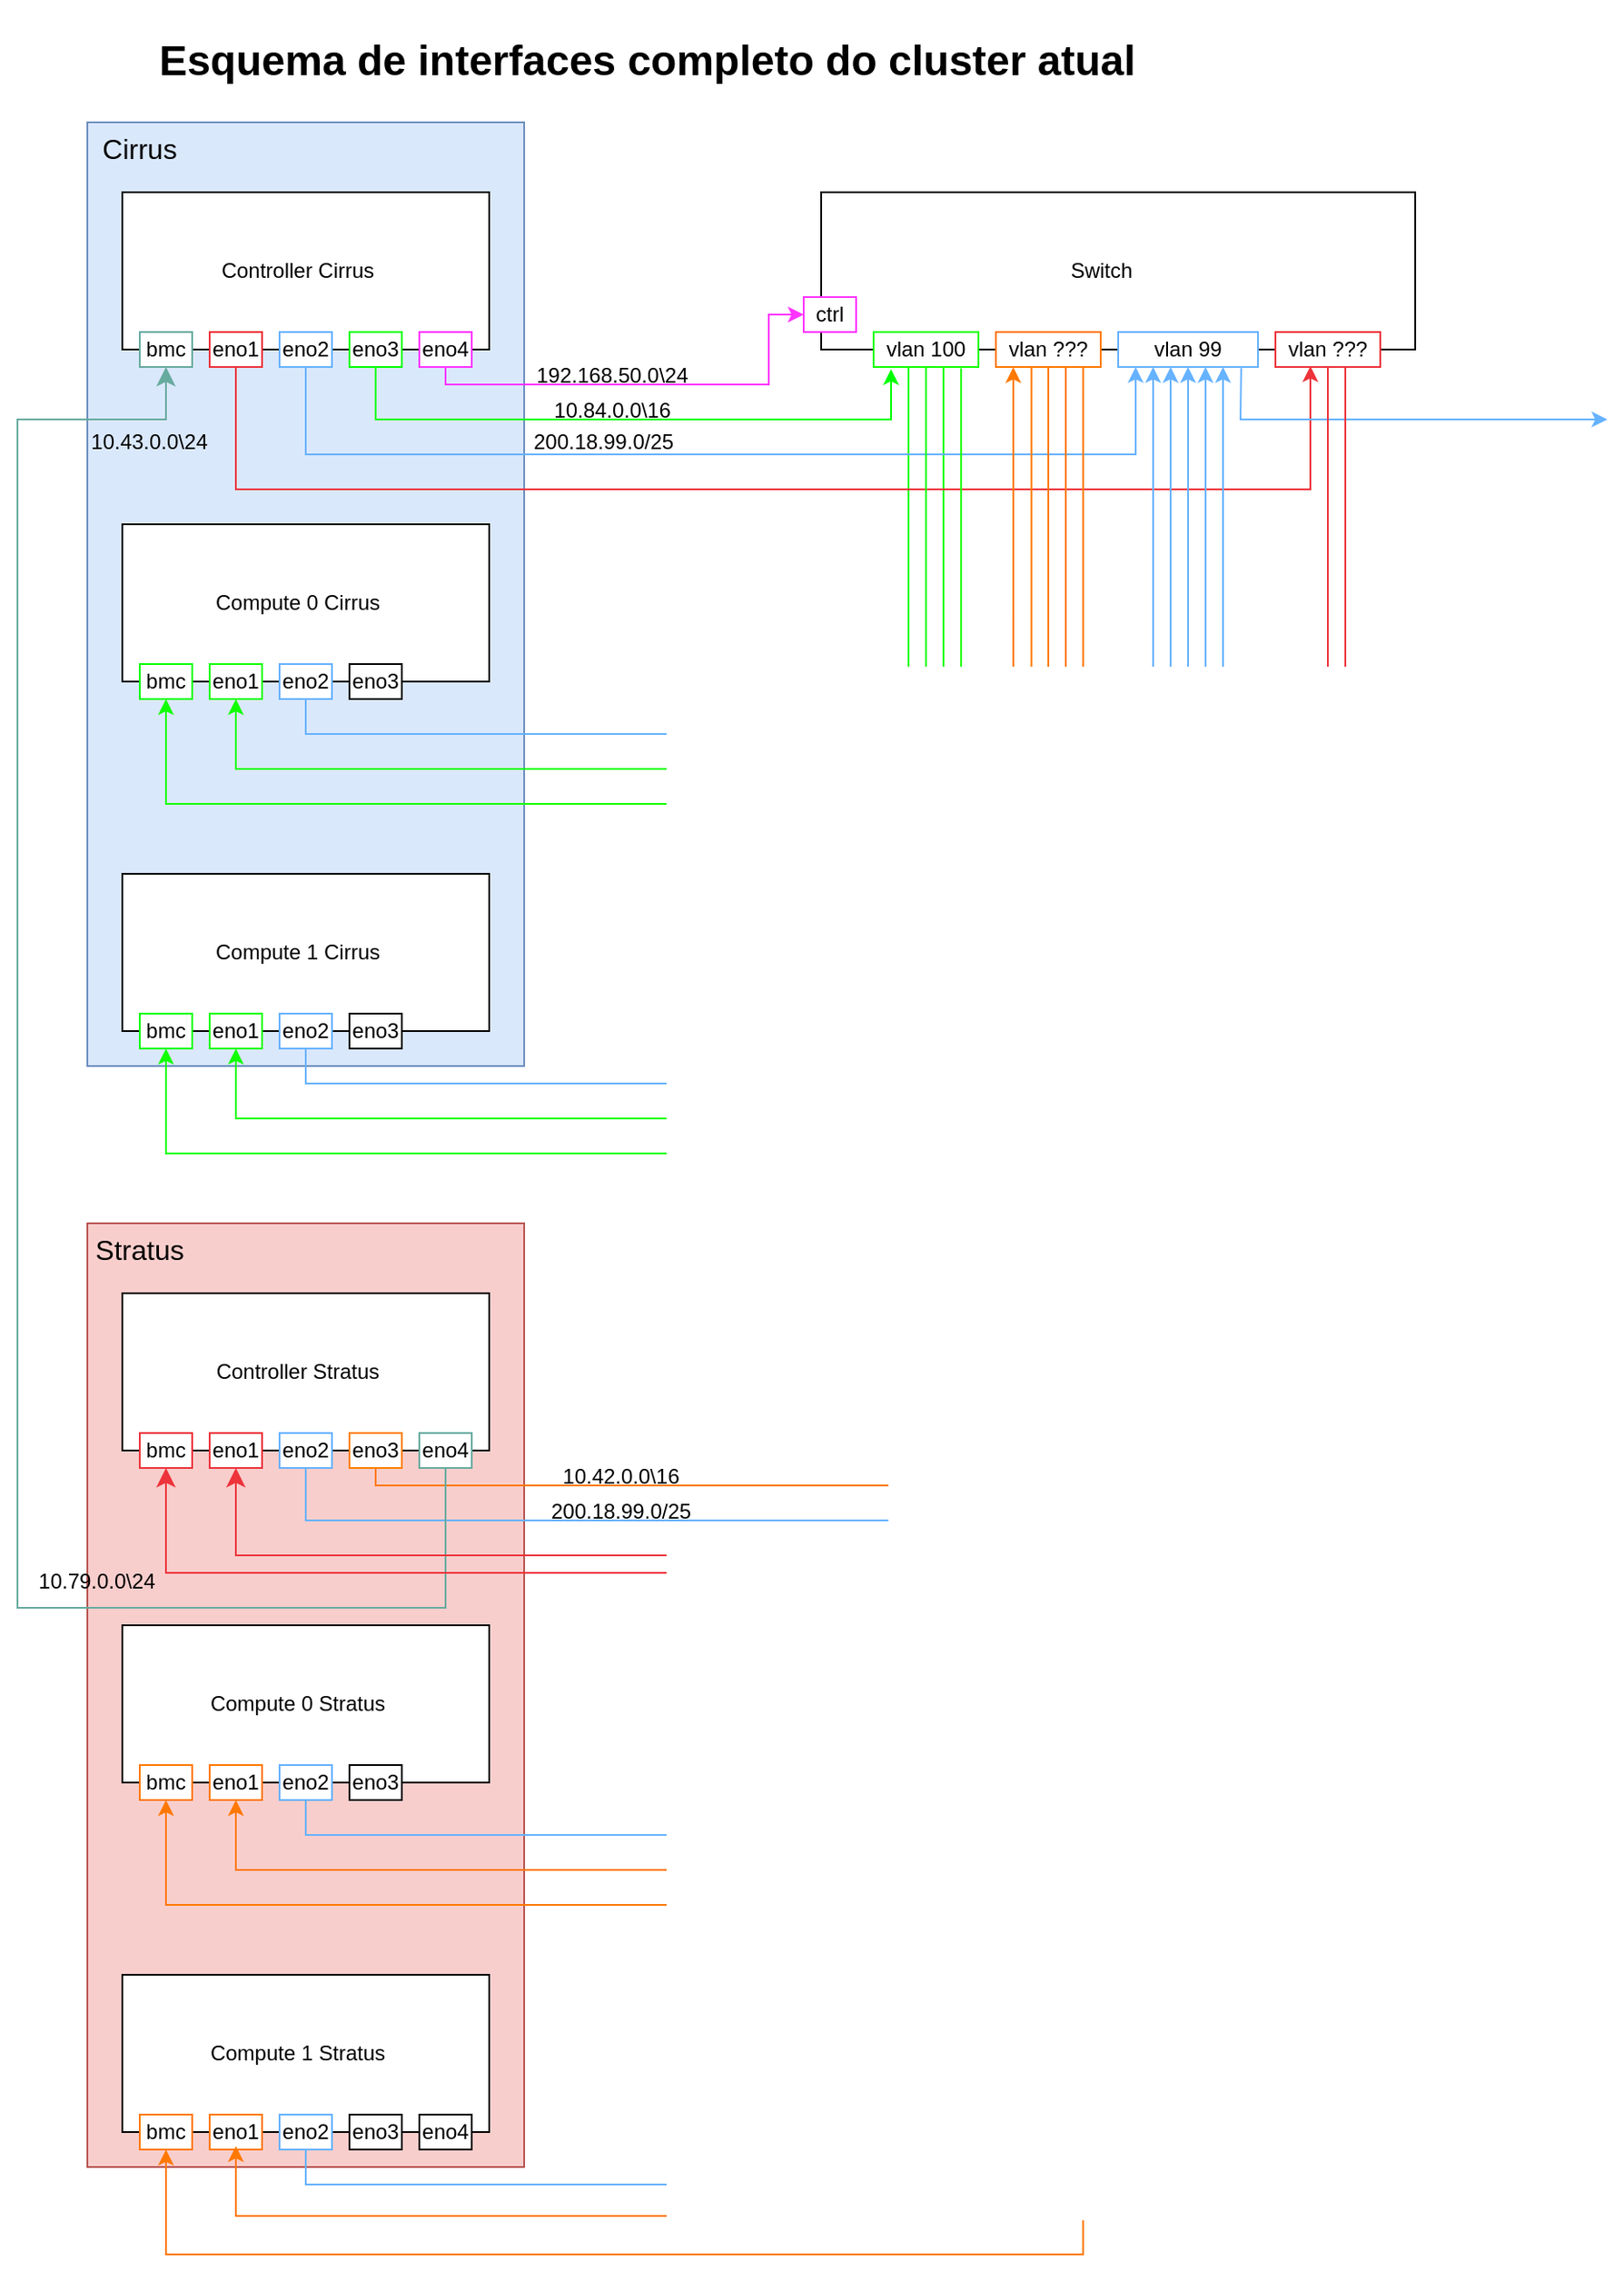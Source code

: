 <mxfile version="24.5.5" type="google" pages="9">
  <diagram name="Diagrama de rede cluster completo" id="I2jbeZcjMNHU4Jk-xSpq">
    <mxGraphModel grid="1" page="1" gridSize="10" guides="1" tooltips="1" connect="1" arrows="1" fold="1" pageScale="1" pageWidth="850" pageHeight="1100" math="0" shadow="0">
      <root>
        <mxCell id="0" />
        <mxCell id="1" parent="0" />
        <mxCell id="JpK030Y_3FTB27I8pWTK-13" value="" style="rounded=0;whiteSpace=wrap;html=1;fillColor=#f8cecc;strokeColor=#b85450;" vertex="1" parent="1">
          <mxGeometry x="60" y="600" width="250" height="540" as="geometry" />
        </mxCell>
        <mxCell id="JpK030Y_3FTB27I8pWTK-11" value="" style="rounded=0;whiteSpace=wrap;html=1;fillColor=#dae8fc;strokeColor=#6c8ebf;" vertex="1" parent="1">
          <mxGeometry x="60" y="-30" width="250" height="540" as="geometry" />
        </mxCell>
        <mxCell id="NlAmoAZTpfq7PZ5l4tPu-1" value="" style="verticalLabelPosition=bottom;verticalAlign=top;html=1;shape=mxgraph.basic.rect;fillColor2=none;strokeWidth=1;size=20;indent=5;" vertex="1" parent="1">
          <mxGeometry x="80" y="10" width="210" height="90" as="geometry" />
        </mxCell>
        <mxCell id="NlAmoAZTpfq7PZ5l4tPu-2" value="Controller Cirrus" style="text;html=1;align=center;verticalAlign=middle;resizable=0;points=[];autosize=1;strokeColor=none;fillColor=none;" vertex="1" parent="1">
          <mxGeometry x="125" y="40" width="110" height="30" as="geometry" />
        </mxCell>
        <mxCell id="NlAmoAZTpfq7PZ5l4tPu-11" value="bmc" style="whiteSpace=wrap;html=1;strokeColor=#67AB9F;" vertex="1" parent="1">
          <mxGeometry x="90" y="90" width="30" height="20" as="geometry" />
        </mxCell>
        <mxCell id="NlAmoAZTpfq7PZ5l4tPu-12" value="&lt;div&gt;eno1&lt;/div&gt;" style="whiteSpace=wrap;html=1;strokeColor=#ED333B;" vertex="1" parent="1">
          <mxGeometry x="130" y="90" width="30" height="20" as="geometry" />
        </mxCell>
        <mxCell id="NlAmoAZTpfq7PZ5l4tPu-13" value="&lt;div&gt;eno2&lt;/div&gt;" style="whiteSpace=wrap;html=1;strokeColor=#66B2FF;" vertex="1" parent="1">
          <mxGeometry x="170" y="90" width="30" height="20" as="geometry" />
        </mxCell>
        <mxCell id="4FkqMC9iHOVTOZREGf_4-4" style="edgeStyle=orthogonalEdgeStyle;rounded=0;orthogonalLoop=1;jettySize=auto;html=1;strokeColor=#00FF00;exitX=0.5;exitY=1;exitDx=0;exitDy=0;entryX=0.165;entryY=1.059;entryDx=0;entryDy=0;entryPerimeter=0;" edge="1" parent="1" source="NlAmoAZTpfq7PZ5l4tPu-14" target="NlAmoAZTpfq7PZ5l4tPu-61">
          <mxGeometry relative="1" as="geometry">
            <mxPoint x="520" y="120" as="targetPoint" />
            <Array as="points">
              <mxPoint x="225" y="140" />
              <mxPoint x="520" y="140" />
              <mxPoint x="520" y="111" />
            </Array>
            <mxPoint x="225" y="120" as="sourcePoint" />
          </mxGeometry>
        </mxCell>
        <mxCell id="NlAmoAZTpfq7PZ5l4tPu-14" value="eno3" style="whiteSpace=wrap;html=1;strokeColor=#00FF00;" vertex="1" parent="1">
          <mxGeometry x="210" y="90" width="30" height="20" as="geometry" />
        </mxCell>
        <mxCell id="NlAmoAZTpfq7PZ5l4tPu-58" style="edgeStyle=orthogonalEdgeStyle;rounded=0;orthogonalLoop=1;jettySize=auto;html=1;entryX=0;entryY=0.5;entryDx=0;entryDy=0;strokeColor=#FF33FF;" edge="1" parent="1" source="NlAmoAZTpfq7PZ5l4tPu-15" target="NlAmoAZTpfq7PZ5l4tPu-57">
          <mxGeometry relative="1" as="geometry">
            <Array as="points">
              <mxPoint x="265" y="120" />
              <mxPoint x="450" y="120" />
              <mxPoint x="450" y="80" />
            </Array>
          </mxGeometry>
        </mxCell>
        <mxCell id="NlAmoAZTpfq7PZ5l4tPu-15" value="eno4" style="whiteSpace=wrap;html=1;strokeColor=#FF33FF;" vertex="1" parent="1">
          <mxGeometry x="250" y="90" width="30" height="20" as="geometry" />
        </mxCell>
        <mxCell id="NlAmoAZTpfq7PZ5l4tPu-25" value="" style="verticalLabelPosition=bottom;verticalAlign=top;html=1;shape=mxgraph.basic.rect;fillColor2=none;strokeWidth=1;size=20;indent=5;" vertex="1" parent="1">
          <mxGeometry x="80" y="200" width="210" height="90" as="geometry" />
        </mxCell>
        <mxCell id="NlAmoAZTpfq7PZ5l4tPu-26" value="Compute 0 Cirrus" style="text;html=1;align=center;verticalAlign=middle;resizable=0;points=[];autosize=1;strokeColor=none;fillColor=none;" vertex="1" parent="1">
          <mxGeometry x="120" y="230" width="120" height="30" as="geometry" />
        </mxCell>
        <mxCell id="NlAmoAZTpfq7PZ5l4tPu-27" value="bmc" style="whiteSpace=wrap;html=1;strokeColor=#00FF00;" vertex="1" parent="1">
          <mxGeometry x="90" y="280" width="30" height="20" as="geometry" />
        </mxCell>
        <mxCell id="NlAmoAZTpfq7PZ5l4tPu-28" value="&lt;div&gt;eno1&lt;/div&gt;" style="whiteSpace=wrap;html=1;strokeColor=#11FF00;" vertex="1" parent="1">
          <mxGeometry x="130" y="280" width="30" height="20" as="geometry" />
        </mxCell>
        <mxCell id="NlAmoAZTpfq7PZ5l4tPu-29" value="&lt;div&gt;eno2&lt;/div&gt;" style="whiteSpace=wrap;html=1;strokeColor=#66B2FF;" vertex="1" parent="1">
          <mxGeometry x="170" y="280" width="30" height="20" as="geometry" />
        </mxCell>
        <mxCell id="NlAmoAZTpfq7PZ5l4tPu-30" value="eno3" style="whiteSpace=wrap;html=1;" vertex="1" parent="1">
          <mxGeometry x="210" y="280" width="30" height="20" as="geometry" />
        </mxCell>
        <mxCell id="NlAmoAZTpfq7PZ5l4tPu-32" value="" style="verticalLabelPosition=bottom;verticalAlign=top;html=1;shape=mxgraph.basic.rect;fillColor2=none;strokeWidth=1;size=20;indent=5;" vertex="1" parent="1">
          <mxGeometry x="80" y="400" width="210" height="90" as="geometry" />
        </mxCell>
        <mxCell id="NlAmoAZTpfq7PZ5l4tPu-33" value="Compute 1 Cirrus" style="text;html=1;align=center;verticalAlign=middle;resizable=0;points=[];autosize=1;strokeColor=none;fillColor=none;" vertex="1" parent="1">
          <mxGeometry x="120" y="430" width="120" height="30" as="geometry" />
        </mxCell>
        <mxCell id="NlAmoAZTpfq7PZ5l4tPu-34" value="bmc" style="whiteSpace=wrap;html=1;strokeColor=#00FF00;" vertex="1" parent="1">
          <mxGeometry x="90" y="480" width="30" height="20" as="geometry" />
        </mxCell>
        <mxCell id="NlAmoAZTpfq7PZ5l4tPu-35" value="&lt;div&gt;eno1&lt;/div&gt;" style="whiteSpace=wrap;html=1;strokeColor=#11FF00;" vertex="1" parent="1">
          <mxGeometry x="130" y="480" width="30" height="20" as="geometry" />
        </mxCell>
        <mxCell id="NlAmoAZTpfq7PZ5l4tPu-36" value="&lt;div&gt;eno2&lt;/div&gt;" style="whiteSpace=wrap;html=1;strokeColor=#66B2FF;" vertex="1" parent="1">
          <mxGeometry x="170" y="480" width="30" height="20" as="geometry" />
        </mxCell>
        <mxCell id="NlAmoAZTpfq7PZ5l4tPu-37" value="eno3" style="whiteSpace=wrap;html=1;" vertex="1" parent="1">
          <mxGeometry x="210" y="480" width="30" height="20" as="geometry" />
        </mxCell>
        <mxCell id="NlAmoAZTpfq7PZ5l4tPu-39" value="" style="verticalLabelPosition=bottom;verticalAlign=top;html=1;shape=mxgraph.basic.rect;fillColor2=none;strokeWidth=1;size=20;indent=5;" vertex="1" parent="1">
          <mxGeometry x="480" y="10" width="340" height="90" as="geometry" />
        </mxCell>
        <mxCell id="NlAmoAZTpfq7PZ5l4tPu-40" value="Switch" style="text;html=1;align=center;verticalAlign=middle;resizable=0;points=[];autosize=1;strokeColor=none;fillColor=none;" vertex="1" parent="1">
          <mxGeometry x="610" y="40" width="60" height="30" as="geometry" />
        </mxCell>
        <mxCell id="NlAmoAZTpfq7PZ5l4tPu-57" value="ctrl" style="whiteSpace=wrap;html=1;strokeColor=#FF33FF;" vertex="1" parent="1">
          <mxGeometry x="470" y="70" width="30" height="20" as="geometry" />
        </mxCell>
        <mxCell id="NlAmoAZTpfq7PZ5l4tPu-59" value="192.168.50.0\24" style="text;html=1;align=center;verticalAlign=middle;resizable=0;points=[];autosize=1;strokeColor=none;fillColor=none;" vertex="1" parent="1">
          <mxGeometry x="305" y="100" width="110" height="30" as="geometry" />
        </mxCell>
        <mxCell id="NlAmoAZTpfq7PZ5l4tPu-74" style="edgeStyle=orthogonalEdgeStyle;rounded=0;orthogonalLoop=1;jettySize=auto;html=1;entryX=0.5;entryY=1;entryDx=0;entryDy=0;strokeColor=#11FF00;" edge="1" parent="1" source="NlAmoAZTpfq7PZ5l4tPu-61" target="NlAmoAZTpfq7PZ5l4tPu-35">
          <mxGeometry relative="1" as="geometry">
            <mxPoint x="610.0" y="581.379" as="targetPoint" />
            <Array as="points">
              <mxPoint x="550" y="540" />
              <mxPoint x="145" y="540" />
            </Array>
          </mxGeometry>
        </mxCell>
        <mxCell id="NlAmoAZTpfq7PZ5l4tPu-75" style="edgeStyle=orthogonalEdgeStyle;rounded=0;orthogonalLoop=1;jettySize=auto;html=1;exitX=0.25;exitY=1;exitDx=0;exitDy=0;entryX=0.5;entryY=1;entryDx=0;entryDy=0;strokeColor=#11FF00;" edge="1" parent="1" target="NlAmoAZTpfq7PZ5l4tPu-28">
          <mxGeometry relative="1" as="geometry">
            <mxPoint x="150" y="300" as="targetPoint" />
            <Array as="points">
              <mxPoint x="530" y="110" />
              <mxPoint x="530" y="340" />
              <mxPoint x="145" y="340" />
            </Array>
            <mxPoint x="532.5" y="110" as="sourcePoint" />
          </mxGeometry>
        </mxCell>
        <mxCell id="NlAmoAZTpfq7PZ5l4tPu-61" value="&lt;div&gt;vlan 100&lt;br&gt;&lt;/div&gt;" style="whiteSpace=wrap;html=1;strokeColor=#11FF00;" vertex="1" parent="1">
          <mxGeometry x="510" y="90" width="60" height="20" as="geometry" />
        </mxCell>
        <mxCell id="NlAmoAZTpfq7PZ5l4tPu-62" value="&lt;div&gt;vlan 99&lt;br&gt;&lt;/div&gt;" style="whiteSpace=wrap;html=1;strokeColor=#66B2FF;" vertex="1" parent="1">
          <mxGeometry x="650" y="90" width="80" height="20" as="geometry" />
        </mxCell>
        <mxCell id="NlAmoAZTpfq7PZ5l4tPu-64" value="10.43.0.0\24" style="text;html=1;align=center;verticalAlign=middle;resizable=0;points=[];autosize=1;strokeColor=none;fillColor=none;" vertex="1" parent="1">
          <mxGeometry x="50" y="138" width="90" height="30" as="geometry" />
        </mxCell>
        <mxCell id="NlAmoAZTpfq7PZ5l4tPu-65" style="edgeStyle=orthogonalEdgeStyle;rounded=0;orthogonalLoop=1;jettySize=auto;html=1;exitX=0.5;exitY=1;exitDx=0;exitDy=0;fillColor=#FF6600;strokeColor=#ED333B;entryX=0.336;entryY=0.974;entryDx=0;entryDy=0;entryPerimeter=0;" edge="1" parent="1" source="NlAmoAZTpfq7PZ5l4tPu-12" target="-6S8oRg5TNYyjmj6f2gC-1">
          <mxGeometry relative="1" as="geometry">
            <Array as="points">
              <mxPoint x="145" y="180" />
              <mxPoint x="760" y="180" />
              <mxPoint x="760" y="109" />
            </Array>
            <mxPoint x="105" y="740" as="targetPoint" />
          </mxGeometry>
        </mxCell>
        <mxCell id="NlAmoAZTpfq7PZ5l4tPu-68" value="200.18.99.0/25" style="text;html=1;align=center;verticalAlign=middle;resizable=0;points=[];autosize=1;strokeColor=none;fillColor=none;" vertex="1" parent="1">
          <mxGeometry x="305" y="138" width="100" height="30" as="geometry" />
        </mxCell>
        <mxCell id="NlAmoAZTpfq7PZ5l4tPu-70" value="10.84.0.0\16" style="text;html=1;align=center;verticalAlign=middle;resizable=0;points=[];autosize=1;strokeColor=none;fillColor=none;" vertex="1" parent="1">
          <mxGeometry x="315" y="120" width="90" height="30" as="geometry" />
        </mxCell>
        <mxCell id="QJMYGdQKiwe4TkMo6WUU-1" value="&lt;h1&gt;Esquema de interfaces completo do cluster atual&lt;br&gt;&lt;/h1&gt;" style="text;html=1;align=center;verticalAlign=middle;resizable=0;points=[];autosize=1;strokeColor=none;fillColor=none;" vertex="1" parent="1">
          <mxGeometry x="90" y="-100" width="580" height="70" as="geometry" />
        </mxCell>
        <mxCell id="C_oWwf2glk0kpm6faQ-p-2" style="edgeStyle=orthogonalEdgeStyle;rounded=0;orthogonalLoop=1;jettySize=auto;html=1;strokeColor=#66B2FF;" edge="1" parent="1" source="NlAmoAZTpfq7PZ5l4tPu-13">
          <mxGeometry relative="1" as="geometry">
            <mxPoint x="660" y="110" as="targetPoint" />
            <Array as="points">
              <mxPoint x="185" y="160" />
              <mxPoint x="660" y="160" />
              <mxPoint x="660" y="111" />
            </Array>
          </mxGeometry>
        </mxCell>
        <mxCell id="C_oWwf2glk0kpm6faQ-p-3" value="" style="edgeStyle=none;orthogonalLoop=1;jettySize=auto;html=1;rounded=0;strokeColor=#66B2FF;exitX=0.88;exitY=1.034;exitDx=0;exitDy=0;exitPerimeter=0;" edge="1" parent="1" source="NlAmoAZTpfq7PZ5l4tPu-62">
          <mxGeometry width="100" relative="1" as="geometry">
            <mxPoint x="721" y="110" as="sourcePoint" />
            <mxPoint x="930" y="140" as="targetPoint" />
            <Array as="points">
              <mxPoint x="720" y="140" />
            </Array>
          </mxGeometry>
        </mxCell>
        <mxCell id="C_oWwf2glk0kpm6faQ-p-4" style="edgeStyle=orthogonalEdgeStyle;rounded=0;orthogonalLoop=1;jettySize=auto;html=1;strokeColor=#66B2FF;" edge="1" parent="1" source="NlAmoAZTpfq7PZ5l4tPu-29">
          <mxGeometry relative="1" as="geometry">
            <Array as="points">
              <mxPoint x="185" y="320" />
              <mxPoint x="670" y="320" />
              <mxPoint x="670" y="110" />
            </Array>
            <mxPoint x="670" y="110" as="targetPoint" />
          </mxGeometry>
        </mxCell>
        <mxCell id="C_oWwf2glk0kpm6faQ-p-5" style="edgeStyle=orthogonalEdgeStyle;rounded=0;orthogonalLoop=1;jettySize=auto;html=1;strokeColor=#66B2FF;" edge="1" parent="1" source="NlAmoAZTpfq7PZ5l4tPu-36">
          <mxGeometry relative="1" as="geometry">
            <mxPoint x="680" y="110" as="targetPoint" />
            <Array as="points">
              <mxPoint x="185" y="520" />
              <mxPoint x="680" y="520" />
            </Array>
          </mxGeometry>
        </mxCell>
        <mxCell id="4FkqMC9iHOVTOZREGf_4-3" style="edgeStyle=orthogonalEdgeStyle;rounded=0;orthogonalLoop=1;jettySize=auto;html=1;entryX=0.5;entryY=1;entryDx=0;entryDy=0;strokeColor=#11FF00;exitX=0.5;exitY=1;exitDx=0;exitDy=0;" edge="1" parent="1" source="NlAmoAZTpfq7PZ5l4tPu-61" target="NlAmoAZTpfq7PZ5l4tPu-27">
          <mxGeometry relative="1" as="geometry">
            <mxPoint x="101" y="328" as="targetPoint" />
            <Array as="points">
              <mxPoint x="540" y="110" />
              <mxPoint x="540" y="360" />
              <mxPoint x="105" y="360" />
            </Array>
            <mxPoint x="589" y="138" as="sourcePoint" />
          </mxGeometry>
        </mxCell>
        <mxCell id="63mxQcCp2NjB4orhsxA5-39" value="" style="verticalLabelPosition=bottom;verticalAlign=top;html=1;shape=mxgraph.basic.rect;fillColor2=none;strokeWidth=1;size=20;indent=5;" vertex="1" parent="1">
          <mxGeometry x="80" y="640" width="210" height="90" as="geometry" />
        </mxCell>
        <mxCell id="63mxQcCp2NjB4orhsxA5-40" value="Controller Stratus" style="text;html=1;align=center;verticalAlign=middle;resizable=0;points=[];autosize=1;strokeColor=none;fillColor=none;" vertex="1" parent="1">
          <mxGeometry x="120" y="670" width="120" height="30" as="geometry" />
        </mxCell>
        <mxCell id="63mxQcCp2NjB4orhsxA5-41" value="bmc" style="whiteSpace=wrap;html=1;strokeColor=#ED333B;" vertex="1" parent="1">
          <mxGeometry x="90" y="720" width="30" height="20" as="geometry" />
        </mxCell>
        <mxCell id="63mxQcCp2NjB4orhsxA5-42" value="&lt;div&gt;eno1&lt;/div&gt;" style="whiteSpace=wrap;html=1;strokeColor=#ED333B;" vertex="1" parent="1">
          <mxGeometry x="130" y="720" width="30" height="20" as="geometry" />
        </mxCell>
        <mxCell id="63mxQcCp2NjB4orhsxA5-43" value="&lt;div&gt;eno2&lt;/div&gt;" style="whiteSpace=wrap;html=1;strokeColor=#66B2FF;" vertex="1" parent="1">
          <mxGeometry x="170" y="720" width="30" height="20" as="geometry" />
        </mxCell>
        <mxCell id="63mxQcCp2NjB4orhsxA5-44" style="edgeStyle=orthogonalEdgeStyle;rounded=0;orthogonalLoop=1;jettySize=auto;html=1;entryX=0.166;entryY=1.004;entryDx=0;entryDy=0;strokeColor=#ff7800;exitX=0.5;exitY=1;exitDx=0;exitDy=0;entryPerimeter=0;" edge="1" parent="1" source="63mxQcCp2NjB4orhsxA5-45" target="JpK030Y_3FTB27I8pWTK-3">
          <mxGeometry relative="1" as="geometry">
            <mxPoint x="597.36" y="115.27" as="targetPoint" />
            <Array as="points">
              <mxPoint x="225" y="750" />
              <mxPoint x="590" y="750" />
            </Array>
            <mxPoint x="230" y="744.75" as="sourcePoint" />
          </mxGeometry>
        </mxCell>
        <mxCell id="63mxQcCp2NjB4orhsxA5-45" value="eno3" style="whiteSpace=wrap;html=1;strokeColor=#FF8000;" vertex="1" parent="1">
          <mxGeometry x="210" y="720" width="30" height="20" as="geometry" />
        </mxCell>
        <mxCell id="63mxQcCp2NjB4orhsxA5-47" value="eno4" style="whiteSpace=wrap;html=1;strokeColor=#67AB9F;" vertex="1" parent="1">
          <mxGeometry x="250" y="720" width="30" height="20" as="geometry" />
        </mxCell>
        <mxCell id="63mxQcCp2NjB4orhsxA5-48" value="" style="verticalLabelPosition=bottom;verticalAlign=top;html=1;shape=mxgraph.basic.rect;fillColor2=none;strokeWidth=1;size=20;indent=5;" vertex="1" parent="1">
          <mxGeometry x="80" y="830" width="210" height="90" as="geometry" />
        </mxCell>
        <mxCell id="63mxQcCp2NjB4orhsxA5-49" value="Compute 0 Stratus" style="text;html=1;align=center;verticalAlign=middle;resizable=0;points=[];autosize=1;strokeColor=none;fillColor=none;" vertex="1" parent="1">
          <mxGeometry x="120" y="860" width="120" height="30" as="geometry" />
        </mxCell>
        <mxCell id="63mxQcCp2NjB4orhsxA5-50" value="bmc" style="whiteSpace=wrap;html=1;strokeColor=#ff7800;" vertex="1" parent="1">
          <mxGeometry x="90" y="910" width="30" height="20" as="geometry" />
        </mxCell>
        <mxCell id="63mxQcCp2NjB4orhsxA5-51" value="&lt;div&gt;eno1&lt;/div&gt;" style="whiteSpace=wrap;html=1;strokeColor=#ff7800;" vertex="1" parent="1">
          <mxGeometry x="130" y="910" width="30" height="20" as="geometry" />
        </mxCell>
        <mxCell id="63mxQcCp2NjB4orhsxA5-52" value="&lt;div&gt;eno2&lt;/div&gt;" style="whiteSpace=wrap;html=1;strokeColor=#66B2FF;" vertex="1" parent="1">
          <mxGeometry x="170" y="910" width="30" height="20" as="geometry" />
        </mxCell>
        <mxCell id="63mxQcCp2NjB4orhsxA5-53" value="eno3" style="whiteSpace=wrap;html=1;" vertex="1" parent="1">
          <mxGeometry x="210" y="910" width="30" height="20" as="geometry" />
        </mxCell>
        <mxCell id="63mxQcCp2NjB4orhsxA5-54" value="" style="verticalLabelPosition=bottom;verticalAlign=top;html=1;shape=mxgraph.basic.rect;fillColor2=none;strokeWidth=1;size=20;indent=5;" vertex="1" parent="1">
          <mxGeometry x="80" y="1030" width="210" height="90" as="geometry" />
        </mxCell>
        <mxCell id="63mxQcCp2NjB4orhsxA5-55" value="Compute 1 Stratus" style="text;html=1;align=center;verticalAlign=middle;resizable=0;points=[];autosize=1;strokeColor=none;fillColor=none;" vertex="1" parent="1">
          <mxGeometry x="120" y="1060" width="120" height="30" as="geometry" />
        </mxCell>
        <mxCell id="63mxQcCp2NjB4orhsxA5-56" value="bmc" style="whiteSpace=wrap;html=1;strokeColor=#ff7800;" vertex="1" parent="1">
          <mxGeometry x="90" y="1110" width="30" height="20" as="geometry" />
        </mxCell>
        <mxCell id="63mxQcCp2NjB4orhsxA5-57" value="&lt;div&gt;eno1&lt;/div&gt;" style="whiteSpace=wrap;html=1;strokeColor=#ff7800;" vertex="1" parent="1">
          <mxGeometry x="130" y="1110" width="30" height="20" as="geometry" />
        </mxCell>
        <mxCell id="63mxQcCp2NjB4orhsxA5-58" value="&lt;div&gt;eno2&lt;/div&gt;" style="whiteSpace=wrap;html=1;strokeColor=#66B2FF;" vertex="1" parent="1">
          <mxGeometry x="170" y="1110" width="30" height="20" as="geometry" />
        </mxCell>
        <mxCell id="63mxQcCp2NjB4orhsxA5-59" value="eno3" style="whiteSpace=wrap;html=1;" vertex="1" parent="1">
          <mxGeometry x="210" y="1110" width="30" height="20" as="geometry" />
        </mxCell>
        <mxCell id="63mxQcCp2NjB4orhsxA5-64" style="edgeStyle=orthogonalEdgeStyle;rounded=0;orthogonalLoop=1;jettySize=auto;html=1;entryX=0.5;entryY=1;entryDx=0;entryDy=0;strokeColor=#ff7800;" edge="1" parent="1">
          <mxGeometry relative="1" as="geometry">
            <mxPoint x="145" y="1128" as="targetPoint" />
            <Array as="points">
              <mxPoint x="620" y="1168" />
              <mxPoint x="145" y="1168" />
            </Array>
            <mxPoint x="620.005" y="108" as="sourcePoint" />
          </mxGeometry>
        </mxCell>
        <mxCell id="63mxQcCp2NjB4orhsxA5-65" style="edgeStyle=orthogonalEdgeStyle;rounded=0;orthogonalLoop=1;jettySize=auto;html=1;entryX=0.5;entryY=1;entryDx=0;entryDy=0;strokeColor=#ff7800;exitX=0.339;exitY=0.995;exitDx=0;exitDy=0;exitPerimeter=0;" edge="1" parent="1" source="JpK030Y_3FTB27I8pWTK-3" target="63mxQcCp2NjB4orhsxA5-51">
          <mxGeometry relative="1" as="geometry">
            <mxPoint x="625" y="990" as="targetPoint" />
            <Array as="points">
              <mxPoint x="600" y="740" />
              <mxPoint x="600" y="970" />
              <mxPoint x="145" y="970" />
            </Array>
            <mxPoint x="610" y="337.778" as="sourcePoint" />
          </mxGeometry>
        </mxCell>
        <mxCell id="63mxQcCp2NjB4orhsxA5-68" value="200.18.99.0/25" style="text;html=1;align=center;verticalAlign=middle;resizable=0;points=[];autosize=1;strokeColor=none;fillColor=none;" vertex="1" parent="1">
          <mxGeometry x="315" y="750" width="100" height="30" as="geometry" />
        </mxCell>
        <mxCell id="63mxQcCp2NjB4orhsxA5-69" value="10.42.0.0\16" style="text;html=1;align=center;verticalAlign=middle;resizable=0;points=[];autosize=1;strokeColor=none;fillColor=none;" vertex="1" parent="1">
          <mxGeometry x="320" y="730" width="90" height="30" as="geometry" />
        </mxCell>
        <mxCell id="63mxQcCp2NjB4orhsxA5-70" style="edgeStyle=orthogonalEdgeStyle;rounded=0;orthogonalLoop=1;jettySize=auto;html=1;strokeColor=#66B2FF;" edge="1" parent="1" source="63mxQcCp2NjB4orhsxA5-43">
          <mxGeometry relative="1" as="geometry">
            <mxPoint x="690" y="110" as="targetPoint" />
            <Array as="points">
              <mxPoint x="185" y="770" />
              <mxPoint x="690" y="770" />
            </Array>
          </mxGeometry>
        </mxCell>
        <mxCell id="63mxQcCp2NjB4orhsxA5-72" style="edgeStyle=orthogonalEdgeStyle;rounded=0;orthogonalLoop=1;jettySize=auto;html=1;strokeColor=#66B2FF;" edge="1" parent="1" source="63mxQcCp2NjB4orhsxA5-52">
          <mxGeometry relative="1" as="geometry">
            <Array as="points">
              <mxPoint x="185" y="950" />
              <mxPoint x="700" y="950" />
              <mxPoint x="700" y="741" />
              <mxPoint x="700" y="741" />
            </Array>
            <mxPoint x="700" y="110" as="targetPoint" />
          </mxGeometry>
        </mxCell>
        <mxCell id="63mxQcCp2NjB4orhsxA5-73" style="edgeStyle=orthogonalEdgeStyle;rounded=0;orthogonalLoop=1;jettySize=auto;html=1;strokeColor=#66B2FF;entryX=0.75;entryY=1;entryDx=0;entryDy=0;" edge="1" parent="1" source="63mxQcCp2NjB4orhsxA5-58" target="NlAmoAZTpfq7PZ5l4tPu-62">
          <mxGeometry relative="1" as="geometry">
            <mxPoint x="730" y="140" as="targetPoint" />
            <Array as="points">
              <mxPoint x="185" y="1150" />
              <mxPoint x="710" y="1150" />
            </Array>
          </mxGeometry>
        </mxCell>
        <mxCell id="63mxQcCp2NjB4orhsxA5-74" style="edgeStyle=orthogonalEdgeStyle;rounded=0;orthogonalLoop=1;jettySize=auto;html=1;entryX=0.5;entryY=1;entryDx=0;entryDy=0;strokeColor=#ff7800;exitX=0.5;exitY=1;exitDx=0;exitDy=0;" edge="1" parent="1" source="JpK030Y_3FTB27I8pWTK-3" target="63mxQcCp2NjB4orhsxA5-50">
          <mxGeometry relative="1" as="geometry">
            <mxPoint x="127.5" y="930" as="targetPoint" />
            <Array as="points">
              <mxPoint x="610" y="990" />
              <mxPoint x="105" y="990" />
            </Array>
            <mxPoint x="610" y="220" as="sourcePoint" />
          </mxGeometry>
        </mxCell>
        <mxCell id="JpK030Y_3FTB27I8pWTK-3" value="&lt;div&gt;vlan ???&lt;br&gt;&lt;/div&gt;" style="whiteSpace=wrap;html=1;strokeColor=#ff7800;" vertex="1" parent="1">
          <mxGeometry x="580" y="90" width="60" height="20" as="geometry" />
        </mxCell>
        <mxCell id="JpK030Y_3FTB27I8pWTK-4" style="edgeStyle=orthogonalEdgeStyle;rounded=0;orthogonalLoop=1;jettySize=auto;html=1;entryX=0.5;entryY=1;entryDx=0;entryDy=0;strokeColor=#11FF00;exitX=0.835;exitY=1.037;exitDx=0;exitDy=0;exitPerimeter=0;" edge="1" parent="1" source="NlAmoAZTpfq7PZ5l4tPu-61" target="NlAmoAZTpfq7PZ5l4tPu-34">
          <mxGeometry relative="1" as="geometry">
            <mxPoint x="155" y="510" as="targetPoint" />
            <Array as="points">
              <mxPoint x="560" y="560" />
              <mxPoint x="105" y="560" />
            </Array>
            <mxPoint x="560" y="120" as="sourcePoint" />
          </mxGeometry>
        </mxCell>
        <mxCell id="JpK030Y_3FTB27I8pWTK-5" style="edgeStyle=orthogonalEdgeStyle;rounded=0;orthogonalLoop=1;jettySize=auto;html=1;entryX=0.5;entryY=1;entryDx=0;entryDy=0;strokeColor=#ff7800;exitX=0.832;exitY=1.028;exitDx=0;exitDy=0;exitPerimeter=0;" edge="1" parent="1" source="JpK030Y_3FTB27I8pWTK-3" target="63mxQcCp2NjB4orhsxA5-56">
          <mxGeometry relative="1" as="geometry">
            <mxPoint x="104.99" y="1140" as="targetPoint" />
            <Array as="points">
              <mxPoint x="630" y="1190" />
              <mxPoint x="105" y="1190" />
            </Array>
            <mxPoint x="630" y="120" as="sourcePoint" />
          </mxGeometry>
        </mxCell>
        <mxCell id="JpK030Y_3FTB27I8pWTK-7" style="edgeStyle=orthogonalEdgeStyle;rounded=0;orthogonalLoop=1;jettySize=auto;html=1;fontSize=12;startSize=8;endSize=8;strokeColor=#67AB9F;exitX=0.5;exitY=1;exitDx=0;exitDy=0;" edge="1" parent="1" source="63mxQcCp2NjB4orhsxA5-47" target="NlAmoAZTpfq7PZ5l4tPu-11">
          <mxGeometry relative="1" as="geometry">
            <mxPoint x="265" y="1230" as="targetPoint" />
            <Array as="points">
              <mxPoint x="265" y="820" />
              <mxPoint x="20" y="820" />
              <mxPoint x="20" y="140" />
              <mxPoint x="105" y="140" />
            </Array>
          </mxGeometry>
        </mxCell>
        <mxCell id="JpK030Y_3FTB27I8pWTK-6" value="eno4" style="whiteSpace=wrap;html=1;" vertex="1" parent="1">
          <mxGeometry x="250" y="1110" width="30" height="20" as="geometry" />
        </mxCell>
        <mxCell id="JpK030Y_3FTB27I8pWTK-8" value="10.79.0.0\24" style="text;html=1;align=center;verticalAlign=middle;resizable=0;points=[];autosize=1;strokeColor=none;fillColor=none;" vertex="1" parent="1">
          <mxGeometry x="20" y="790" width="90" height="30" as="geometry" />
        </mxCell>
        <mxCell id="JpK030Y_3FTB27I8pWTK-12" value="Cirrus" style="text;html=1;align=center;verticalAlign=middle;whiteSpace=wrap;rounded=0;fontSize=16;" vertex="1" parent="1">
          <mxGeometry x="60" y="-30" width="60" height="30" as="geometry" />
        </mxCell>
        <mxCell id="JpK030Y_3FTB27I8pWTK-14" value="Stratus" style="text;html=1;align=center;verticalAlign=middle;whiteSpace=wrap;rounded=0;fontSize=16;" vertex="1" parent="1">
          <mxGeometry x="60" y="600" width="60" height="30" as="geometry" />
        </mxCell>
        <mxCell id="-6S8oRg5TNYyjmj6f2gC-2" style="edgeStyle=orthogonalEdgeStyle;rounded=0;orthogonalLoop=1;jettySize=auto;html=1;entryX=0.5;entryY=1;entryDx=0;entryDy=0;fontSize=12;startSize=8;endSize=8;strokeColor=#ED333B;" edge="1" parent="1" source="-6S8oRg5TNYyjmj6f2gC-1" target="63mxQcCp2NjB4orhsxA5-42">
          <mxGeometry relative="1" as="geometry">
            <Array as="points">
              <mxPoint x="770" y="790" />
              <mxPoint x="145" y="790" />
            </Array>
          </mxGeometry>
        </mxCell>
        <mxCell id="-6S8oRg5TNYyjmj6f2gC-1" value="&lt;div&gt;vlan ???&lt;br&gt;&lt;/div&gt;" style="whiteSpace=wrap;html=1;strokeColor=#ED333B;" vertex="1" parent="1">
          <mxGeometry x="740" y="90" width="60" height="20" as="geometry" />
        </mxCell>
        <mxCell id="-6S8oRg5TNYyjmj6f2gC-3" style="edgeStyle=orthogonalEdgeStyle;rounded=0;orthogonalLoop=1;jettySize=auto;html=1;entryX=0.5;entryY=1;entryDx=0;entryDy=0;fontSize=12;startSize=8;endSize=8;exitX=0.75;exitY=1;exitDx=0;exitDy=0;strokeColor=#ED333B;" edge="1" parent="1" source="-6S8oRg5TNYyjmj6f2gC-1" target="63mxQcCp2NjB4orhsxA5-41">
          <mxGeometry relative="1" as="geometry">
            <mxPoint x="780" y="120" as="sourcePoint" />
            <mxPoint x="155" y="750" as="targetPoint" />
            <Array as="points">
              <mxPoint x="780" y="110" />
              <mxPoint x="780" y="800" />
              <mxPoint x="105" y="800" />
            </Array>
          </mxGeometry>
        </mxCell>
      </root>
    </mxGraphModel>
  </diagram>
  <diagram name="Diagrama rede cirrus" id="zOHYj2oTGjGdqOCm4kFP">
    <mxGraphModel grid="1" page="1" gridSize="10" guides="1" tooltips="1" connect="1" arrows="1" fold="1" pageScale="1" pageWidth="850" pageHeight="1100" math="0" shadow="0">
      <root>
        <mxCell id="i_JJnZgqyqZKuItfH9I7-0" />
        <mxCell id="i_JJnZgqyqZKuItfH9I7-1" parent="i_JJnZgqyqZKuItfH9I7-0" />
        <mxCell id="g2Hr1E1KZebIDiS_RxJQ-1" value="" style="verticalLabelPosition=bottom;verticalAlign=top;html=1;shape=mxgraph.basic.rect;fillColor2=none;strokeWidth=1;size=20;indent=5;" vertex="1" parent="i_JJnZgqyqZKuItfH9I7-1">
          <mxGeometry x="80" y="10" width="210" height="90" as="geometry" />
        </mxCell>
        <mxCell id="g2Hr1E1KZebIDiS_RxJQ-2" value="Controller cirrus" style="text;html=1;align=center;verticalAlign=middle;resizable=0;points=[];autosize=1;strokeColor=none;fillColor=none;" vertex="1" parent="i_JJnZgqyqZKuItfH9I7-1">
          <mxGeometry x="125" y="40" width="110" height="30" as="geometry" />
        </mxCell>
        <mxCell id="w7HajuwLVdRyKs5jgpmp-7" style="edgeStyle=orthogonalEdgeStyle;rounded=0;orthogonalLoop=1;jettySize=auto;html=1;entryX=0.5;entryY=1;entryDx=0;entryDy=0;fontSize=12;startSize=8;endSize=8;strokeColor=#ED333B;exitX=0.5;exitY=1;exitDx=0;exitDy=0;" edge="1" parent="i_JJnZgqyqZKuItfH9I7-1" source="g2Hr1E1KZebIDiS_RxJQ-4" target="w7HajuwLVdRyKs5jgpmp-2">
          <mxGeometry relative="1" as="geometry">
            <Array as="points">
              <mxPoint x="145" y="160" />
              <mxPoint x="60" y="160" />
              <mxPoint x="60" y="710" />
              <mxPoint x="105" y="710" />
            </Array>
          </mxGeometry>
        </mxCell>
        <mxCell id="g2Hr1E1KZebIDiS_RxJQ-3" value="bmc" style="whiteSpace=wrap;html=1;strokeColor=#67AB9F;" vertex="1" parent="i_JJnZgqyqZKuItfH9I7-1">
          <mxGeometry x="90" y="90" width="30" height="20" as="geometry" />
        </mxCell>
        <mxCell id="g2Hr1E1KZebIDiS_RxJQ-4" value="&lt;div&gt;eno1&lt;/div&gt;" style="whiteSpace=wrap;html=1;strokeColor=#ed333b;" vertex="1" parent="i_JJnZgqyqZKuItfH9I7-1">
          <mxGeometry x="130" y="90" width="30" height="20" as="geometry" />
        </mxCell>
        <mxCell id="g2Hr1E1KZebIDiS_RxJQ-5" value="&lt;div&gt;eno2&lt;/div&gt;" style="whiteSpace=wrap;html=1;strokeColor=#66B2FF;" vertex="1" parent="i_JJnZgqyqZKuItfH9I7-1">
          <mxGeometry x="170" y="90" width="30" height="20" as="geometry" />
        </mxCell>
        <mxCell id="g2Hr1E1KZebIDiS_RxJQ-6" style="edgeStyle=orthogonalEdgeStyle;rounded=0;orthogonalLoop=1;jettySize=auto;html=1;strokeColor=#00FF00;exitX=0.5;exitY=1;exitDx=0;exitDy=0;entryX=0.165;entryY=1.059;entryDx=0;entryDy=0;entryPerimeter=0;" edge="1" parent="i_JJnZgqyqZKuItfH9I7-1" source="g2Hr1E1KZebIDiS_RxJQ-7" target="g2Hr1E1KZebIDiS_RxJQ-28">
          <mxGeometry relative="1" as="geometry">
            <mxPoint x="520" y="120" as="targetPoint" />
            <Array as="points">
              <mxPoint x="225" y="140" />
              <mxPoint x="520" y="140" />
              <mxPoint x="520" y="111" />
            </Array>
            <mxPoint x="225" y="120" as="sourcePoint" />
          </mxGeometry>
        </mxCell>
        <mxCell id="g2Hr1E1KZebIDiS_RxJQ-7" value="eno3" style="whiteSpace=wrap;html=1;strokeColor=#00FF00;" vertex="1" parent="i_JJnZgqyqZKuItfH9I7-1">
          <mxGeometry x="210" y="90" width="30" height="20" as="geometry" />
        </mxCell>
        <mxCell id="g2Hr1E1KZebIDiS_RxJQ-8" style="edgeStyle=orthogonalEdgeStyle;rounded=0;orthogonalLoop=1;jettySize=auto;html=1;entryX=0;entryY=0.5;entryDx=0;entryDy=0;strokeColor=#FF33FF;" edge="1" parent="i_JJnZgqyqZKuItfH9I7-1" source="g2Hr1E1KZebIDiS_RxJQ-9" target="g2Hr1E1KZebIDiS_RxJQ-24">
          <mxGeometry relative="1" as="geometry">
            <Array as="points">
              <mxPoint x="265" y="120" />
              <mxPoint x="450" y="120" />
              <mxPoint x="450" y="80" />
            </Array>
          </mxGeometry>
        </mxCell>
        <mxCell id="g2Hr1E1KZebIDiS_RxJQ-9" value="eno4" style="whiteSpace=wrap;html=1;strokeColor=#FF33FF;" vertex="1" parent="i_JJnZgqyqZKuItfH9I7-1">
          <mxGeometry x="250" y="90" width="30" height="20" as="geometry" />
        </mxCell>
        <mxCell id="g2Hr1E1KZebIDiS_RxJQ-10" value="" style="verticalLabelPosition=bottom;verticalAlign=top;html=1;shape=mxgraph.basic.rect;fillColor2=none;strokeWidth=1;size=20;indent=5;" vertex="1" parent="i_JJnZgqyqZKuItfH9I7-1">
          <mxGeometry x="80" y="200" width="210" height="90" as="geometry" />
        </mxCell>
        <mxCell id="g2Hr1E1KZebIDiS_RxJQ-11" value="Compute 0 Cirrus" style="text;html=1;align=center;verticalAlign=middle;resizable=0;points=[];autosize=1;strokeColor=none;fillColor=none;" vertex="1" parent="i_JJnZgqyqZKuItfH9I7-1">
          <mxGeometry x="120" y="230" width="120" height="30" as="geometry" />
        </mxCell>
        <mxCell id="g2Hr1E1KZebIDiS_RxJQ-12" value="bmc" style="whiteSpace=wrap;html=1;strokeColor=#00FF00;" vertex="1" parent="i_JJnZgqyqZKuItfH9I7-1">
          <mxGeometry x="90" y="280" width="30" height="20" as="geometry" />
        </mxCell>
        <mxCell id="g2Hr1E1KZebIDiS_RxJQ-13" value="&lt;div&gt;eno1&lt;/div&gt;" style="whiteSpace=wrap;html=1;strokeColor=#11FF00;" vertex="1" parent="i_JJnZgqyqZKuItfH9I7-1">
          <mxGeometry x="130" y="280" width="30" height="20" as="geometry" />
        </mxCell>
        <mxCell id="g2Hr1E1KZebIDiS_RxJQ-14" value="&lt;div&gt;eno2&lt;/div&gt;" style="whiteSpace=wrap;html=1;strokeColor=#66B2FF;" vertex="1" parent="i_JJnZgqyqZKuItfH9I7-1">
          <mxGeometry x="170" y="280" width="30" height="20" as="geometry" />
        </mxCell>
        <mxCell id="g2Hr1E1KZebIDiS_RxJQ-15" value="eno3" style="whiteSpace=wrap;html=1;" vertex="1" parent="i_JJnZgqyqZKuItfH9I7-1">
          <mxGeometry x="210" y="280" width="30" height="20" as="geometry" />
        </mxCell>
        <mxCell id="g2Hr1E1KZebIDiS_RxJQ-16" value="" style="verticalLabelPosition=bottom;verticalAlign=top;html=1;shape=mxgraph.basic.rect;fillColor2=none;strokeWidth=1;size=20;indent=5;" vertex="1" parent="i_JJnZgqyqZKuItfH9I7-1">
          <mxGeometry x="80" y="400" width="210" height="90" as="geometry" />
        </mxCell>
        <mxCell id="g2Hr1E1KZebIDiS_RxJQ-17" value="Compute 1 Cirrus" style="text;html=1;align=center;verticalAlign=middle;resizable=0;points=[];autosize=1;strokeColor=none;fillColor=none;" vertex="1" parent="i_JJnZgqyqZKuItfH9I7-1">
          <mxGeometry x="120" y="430" width="120" height="30" as="geometry" />
        </mxCell>
        <mxCell id="g2Hr1E1KZebIDiS_RxJQ-18" value="bmc" style="whiteSpace=wrap;html=1;strokeColor=#00FF00;" vertex="1" parent="i_JJnZgqyqZKuItfH9I7-1">
          <mxGeometry x="90" y="480" width="30" height="20" as="geometry" />
        </mxCell>
        <mxCell id="g2Hr1E1KZebIDiS_RxJQ-19" value="&lt;div&gt;eno1&lt;/div&gt;" style="whiteSpace=wrap;html=1;strokeColor=#11FF00;" vertex="1" parent="i_JJnZgqyqZKuItfH9I7-1">
          <mxGeometry x="130" y="480" width="30" height="20" as="geometry" />
        </mxCell>
        <mxCell id="g2Hr1E1KZebIDiS_RxJQ-20" value="&lt;div&gt;eno2&lt;/div&gt;" style="whiteSpace=wrap;html=1;strokeColor=#66B2FF;" vertex="1" parent="i_JJnZgqyqZKuItfH9I7-1">
          <mxGeometry x="170" y="480" width="30" height="20" as="geometry" />
        </mxCell>
        <mxCell id="g2Hr1E1KZebIDiS_RxJQ-21" value="eno3" style="whiteSpace=wrap;html=1;" vertex="1" parent="i_JJnZgqyqZKuItfH9I7-1">
          <mxGeometry x="210" y="480" width="30" height="20" as="geometry" />
        </mxCell>
        <mxCell id="g2Hr1E1KZebIDiS_RxJQ-22" value="" style="verticalLabelPosition=bottom;verticalAlign=top;html=1;shape=mxgraph.basic.rect;fillColor2=none;strokeWidth=1;size=20;indent=5;" vertex="1" parent="i_JJnZgqyqZKuItfH9I7-1">
          <mxGeometry x="480" y="10" width="170" height="90" as="geometry" />
        </mxCell>
        <mxCell id="g2Hr1E1KZebIDiS_RxJQ-23" value="Switch" style="text;html=1;align=center;verticalAlign=middle;resizable=0;points=[];autosize=1;strokeColor=none;fillColor=none;" vertex="1" parent="i_JJnZgqyqZKuItfH9I7-1">
          <mxGeometry x="535" y="40" width="60" height="30" as="geometry" />
        </mxCell>
        <mxCell id="g2Hr1E1KZebIDiS_RxJQ-24" value="ctrl" style="whiteSpace=wrap;html=1;strokeColor=#FF33FF;" vertex="1" parent="i_JJnZgqyqZKuItfH9I7-1">
          <mxGeometry x="470" y="70" width="30" height="20" as="geometry" />
        </mxCell>
        <mxCell id="g2Hr1E1KZebIDiS_RxJQ-25" value="192.168.50.0\24" style="text;html=1;align=center;verticalAlign=middle;resizable=0;points=[];autosize=1;strokeColor=none;fillColor=none;" vertex="1" parent="i_JJnZgqyqZKuItfH9I7-1">
          <mxGeometry x="305" y="100" width="110" height="30" as="geometry" />
        </mxCell>
        <mxCell id="g2Hr1E1KZebIDiS_RxJQ-26" style="edgeStyle=orthogonalEdgeStyle;rounded=0;orthogonalLoop=1;jettySize=auto;html=1;entryX=0.5;entryY=1;entryDx=0;entryDy=0;strokeColor=#11FF00;" edge="1" parent="i_JJnZgqyqZKuItfH9I7-1" source="g2Hr1E1KZebIDiS_RxJQ-28" target="g2Hr1E1KZebIDiS_RxJQ-19">
          <mxGeometry relative="1" as="geometry">
            <mxPoint x="610.0" y="581.379" as="targetPoint" />
            <Array as="points">
              <mxPoint x="550" y="550" />
              <mxPoint x="145" y="550" />
            </Array>
          </mxGeometry>
        </mxCell>
        <mxCell id="g2Hr1E1KZebIDiS_RxJQ-27" style="edgeStyle=orthogonalEdgeStyle;rounded=0;orthogonalLoop=1;jettySize=auto;html=1;exitX=0.25;exitY=1;exitDx=0;exitDy=0;entryX=0.5;entryY=1;entryDx=0;entryDy=0;strokeColor=#11FF00;" edge="1" parent="i_JJnZgqyqZKuItfH9I7-1" target="g2Hr1E1KZebIDiS_RxJQ-13">
          <mxGeometry relative="1" as="geometry">
            <mxPoint x="150" y="300" as="targetPoint" />
            <Array as="points">
              <mxPoint x="530" y="110" />
              <mxPoint x="530" y="340" />
              <mxPoint x="145" y="340" />
            </Array>
            <mxPoint x="532.5" y="110" as="sourcePoint" />
          </mxGeometry>
        </mxCell>
        <mxCell id="g2Hr1E1KZebIDiS_RxJQ-28" value="&lt;div&gt;vlan 100&lt;br&gt;&lt;/div&gt;" style="whiteSpace=wrap;html=1;strokeColor=#11FF00;" vertex="1" parent="i_JJnZgqyqZKuItfH9I7-1">
          <mxGeometry x="510" y="90" width="60" height="20" as="geometry" />
        </mxCell>
        <mxCell id="g2Hr1E1KZebIDiS_RxJQ-29" value="&lt;div&gt;vlan 99&lt;br&gt;&lt;/div&gt;" style="whiteSpace=wrap;html=1;strokeColor=#66B2FF;" vertex="1" parent="i_JJnZgqyqZKuItfH9I7-1">
          <mxGeometry x="580" y="90" width="50" height="20" as="geometry" />
        </mxCell>
        <mxCell id="g2Hr1E1KZebIDiS_RxJQ-30" value="10.43.0.0\24" style="text;html=1;align=center;verticalAlign=middle;resizable=0;points=[];autosize=1;strokeColor=none;fillColor=none;" vertex="1" parent="i_JJnZgqyqZKuItfH9I7-1">
          <mxGeometry x="60" y="130" width="90" height="30" as="geometry" />
        </mxCell>
        <mxCell id="g2Hr1E1KZebIDiS_RxJQ-31" value="200.18.99.0/25" style="text;html=1;align=center;verticalAlign=middle;resizable=0;points=[];autosize=1;strokeColor=none;fillColor=none;" vertex="1" parent="i_JJnZgqyqZKuItfH9I7-1">
          <mxGeometry x="305" y="138" width="100" height="30" as="geometry" />
        </mxCell>
        <mxCell id="g2Hr1E1KZebIDiS_RxJQ-32" value="10.84.0.0\16" style="text;html=1;align=center;verticalAlign=middle;resizable=0;points=[];autosize=1;strokeColor=none;fillColor=none;" vertex="1" parent="i_JJnZgqyqZKuItfH9I7-1">
          <mxGeometry x="315" y="120" width="90" height="30" as="geometry" />
        </mxCell>
        <mxCell id="g2Hr1E1KZebIDiS_RxJQ-33" style="edgeStyle=orthogonalEdgeStyle;rounded=0;orthogonalLoop=1;jettySize=auto;html=1;strokeColor=#66B2FF;" edge="1" parent="i_JJnZgqyqZKuItfH9I7-1" source="g2Hr1E1KZebIDiS_RxJQ-5">
          <mxGeometry relative="1" as="geometry">
            <mxPoint x="590" y="110" as="targetPoint" />
            <Array as="points">
              <mxPoint x="185" y="160" />
              <mxPoint x="590" y="160" />
              <mxPoint x="590" y="110" />
            </Array>
          </mxGeometry>
        </mxCell>
        <mxCell id="g2Hr1E1KZebIDiS_RxJQ-35" style="edgeStyle=orthogonalEdgeStyle;rounded=0;orthogonalLoop=1;jettySize=auto;html=1;strokeColor=#66B2FF;entryX=0.333;entryY=1.056;entryDx=0;entryDy=0;entryPerimeter=0;exitX=0.5;exitY=1;exitDx=0;exitDy=0;" edge="1" parent="i_JJnZgqyqZKuItfH9I7-1" source="g2Hr1E1KZebIDiS_RxJQ-14">
          <mxGeometry relative="1" as="geometry">
            <Array as="points">
              <mxPoint x="185" y="320" />
              <mxPoint x="600" y="320" />
            </Array>
            <mxPoint x="599.98" y="110.0" as="targetPoint" />
            <mxPoint x="189.997" y="308.88" as="sourcePoint" />
          </mxGeometry>
        </mxCell>
        <mxCell id="g2Hr1E1KZebIDiS_RxJQ-36" style="edgeStyle=orthogonalEdgeStyle;rounded=0;orthogonalLoop=1;jettySize=auto;html=1;strokeColor=#66B2FF;entryX=0.601;entryY=1.014;entryDx=0;entryDy=0;entryPerimeter=0;exitX=0.5;exitY=1;exitDx=0;exitDy=0;" edge="1" parent="i_JJnZgqyqZKuItfH9I7-1" source="g2Hr1E1KZebIDiS_RxJQ-20" target="g2Hr1E1KZebIDiS_RxJQ-29">
          <mxGeometry relative="1" as="geometry">
            <mxPoint x="605" y="120" as="targetPoint" />
            <Array as="points">
              <mxPoint x="185" y="530" />
              <mxPoint x="610" y="530" />
            </Array>
            <mxPoint x="120.0" y="510.0" as="sourcePoint" />
          </mxGeometry>
        </mxCell>
        <mxCell id="g2Hr1E1KZebIDiS_RxJQ-37" style="edgeStyle=orthogonalEdgeStyle;rounded=0;orthogonalLoop=1;jettySize=auto;html=1;entryX=0.5;entryY=1;entryDx=0;entryDy=0;strokeColor=#11FF00;exitX=0.5;exitY=1;exitDx=0;exitDy=0;" edge="1" parent="i_JJnZgqyqZKuItfH9I7-1" source="g2Hr1E1KZebIDiS_RxJQ-28" target="g2Hr1E1KZebIDiS_RxJQ-12">
          <mxGeometry relative="1" as="geometry">
            <mxPoint x="101" y="328" as="targetPoint" />
            <Array as="points">
              <mxPoint x="540" y="110" />
              <mxPoint x="540" y="360" />
              <mxPoint x="105" y="360" />
            </Array>
            <mxPoint x="589" y="138" as="sourcePoint" />
          </mxGeometry>
        </mxCell>
        <mxCell id="g2Hr1E1KZebIDiS_RxJQ-39" style="edgeStyle=orthogonalEdgeStyle;rounded=0;orthogonalLoop=1;jettySize=auto;html=1;entryX=0.5;entryY=1;entryDx=0;entryDy=0;strokeColor=#11FF00;exitX=0.835;exitY=1.037;exitDx=0;exitDy=0;exitPerimeter=0;" edge="1" parent="i_JJnZgqyqZKuItfH9I7-1" source="g2Hr1E1KZebIDiS_RxJQ-28" target="g2Hr1E1KZebIDiS_RxJQ-18">
          <mxGeometry relative="1" as="geometry">
            <mxPoint x="155" y="510" as="targetPoint" />
            <Array as="points">
              <mxPoint x="560" y="570" />
              <mxPoint x="105" y="570" />
            </Array>
            <mxPoint x="560" y="120" as="sourcePoint" />
          </mxGeometry>
        </mxCell>
        <mxCell id="g2Hr1E1KZebIDiS_RxJQ-40" value="Cirrus" style="text;html=1;align=center;verticalAlign=middle;whiteSpace=wrap;rounded=0;fontSize=16;" vertex="1" parent="i_JJnZgqyqZKuItfH9I7-1">
          <mxGeometry x="60" y="-30" width="60" height="30" as="geometry" />
        </mxCell>
        <mxCell id="kVnnsmThnhx2zELa0v5h-0" value="&lt;h1&gt;Esquema de rede do Cirrus&lt;br&gt;&lt;/h1&gt;" style="text;html=1;align=center;verticalAlign=middle;resizable=0;points=[];autosize=1;strokeColor=none;fillColor=none;" vertex="1" parent="i_JJnZgqyqZKuItfH9I7-1">
          <mxGeometry x="210" y="-100" width="340" height="70" as="geometry" />
        </mxCell>
        <mxCell id="kVnnsmThnhx2zELa0v5h-1" value="" style="endArrow=classic;html=1;rounded=0;fontSize=12;startSize=8;endSize=8;exitX=0.794;exitY=1.007;exitDx=0;exitDy=0;exitPerimeter=0;edgeStyle=orthogonalEdgeStyle;strokeColor=#3399FF;" edge="1" parent="i_JJnZgqyqZKuItfH9I7-1">
          <mxGeometry width="50" height="50" relative="1" as="geometry">
            <mxPoint x="619.7" y="110.0" as="sourcePoint" />
            <mxPoint x="650" y="120" as="targetPoint" />
            <Array as="points">
              <mxPoint x="620" y="120" />
              <mxPoint x="650" y="120" />
            </Array>
          </mxGeometry>
        </mxCell>
        <mxCell id="w7HajuwLVdRyKs5jgpmp-0" value="" style="verticalLabelPosition=bottom;verticalAlign=top;html=1;shape=mxgraph.basic.rect;fillColor2=none;strokeWidth=1;size=20;indent=5;" vertex="1" parent="i_JJnZgqyqZKuItfH9I7-1">
          <mxGeometry x="80" y="590" width="210" height="90" as="geometry" />
        </mxCell>
        <mxCell id="w7HajuwLVdRyKs5jgpmp-1" value="Controller Stratus" style="text;html=1;align=center;verticalAlign=middle;resizable=0;points=[];autosize=1;strokeColor=none;fillColor=none;" vertex="1" parent="i_JJnZgqyqZKuItfH9I7-1">
          <mxGeometry x="120" y="620" width="120" height="30" as="geometry" />
        </mxCell>
        <mxCell id="w7HajuwLVdRyKs5jgpmp-2" value="bmc" style="whiteSpace=wrap;html=1;strokeColor=#ED333B;" vertex="1" parent="i_JJnZgqyqZKuItfH9I7-1">
          <mxGeometry x="90" y="670" width="30" height="20" as="geometry" />
        </mxCell>
        <mxCell id="w7HajuwLVdRyKs5jgpmp-10" value="&lt;div&gt;eno1&lt;/div&gt;" style="whiteSpace=wrap;html=1;" vertex="1" parent="i_JJnZgqyqZKuItfH9I7-1">
          <mxGeometry x="130" y="670" width="30" height="20" as="geometry" />
        </mxCell>
        <mxCell id="w7HajuwLVdRyKs5jgpmp-11" value="&lt;div&gt;eno2&lt;/div&gt;" style="whiteSpace=wrap;html=1;" vertex="1" parent="i_JJnZgqyqZKuItfH9I7-1">
          <mxGeometry x="170" y="670" width="30" height="20" as="geometry" />
        </mxCell>
        <mxCell id="w7HajuwLVdRyKs5jgpmp-12" value="eno3" style="whiteSpace=wrap;html=1;" vertex="1" parent="i_JJnZgqyqZKuItfH9I7-1">
          <mxGeometry x="210" y="670" width="30" height="20" as="geometry" />
        </mxCell>
        <mxCell id="w7HajuwLVdRyKs5jgpmp-14" style="edgeStyle=orthogonalEdgeStyle;rounded=0;orthogonalLoop=1;jettySize=auto;html=1;entryX=0.5;entryY=1;entryDx=0;entryDy=0;fontSize=12;startSize=8;endSize=8;strokeColor=#67AB9F;" edge="1" parent="i_JJnZgqyqZKuItfH9I7-1" source="w7HajuwLVdRyKs5jgpmp-13" target="g2Hr1E1KZebIDiS_RxJQ-3">
          <mxGeometry relative="1" as="geometry">
            <Array as="points">
              <mxPoint x="265" y="730" />
              <mxPoint x="40" y="730" />
              <mxPoint x="40" y="130" />
              <mxPoint x="105" y="130" />
            </Array>
          </mxGeometry>
        </mxCell>
        <mxCell id="w7HajuwLVdRyKs5jgpmp-13" value="eno4" style="whiteSpace=wrap;html=1;strokeColor=#67AB9F;" vertex="1" parent="i_JJnZgqyqZKuItfH9I7-1">
          <mxGeometry x="250" y="670" width="30" height="20" as="geometry" />
        </mxCell>
        <mxCell id="w7HajuwLVdRyKs5jgpmp-15" value="&lt;font style=&quot;font-size: 14px;&quot;&gt;10.79.0.0/24&lt;/font&gt;" style="text;html=1;align=center;verticalAlign=middle;resizable=0;points=[];autosize=1;strokeColor=none;fillColor=none;fontSize=16;" vertex="1" parent="i_JJnZgqyqZKuItfH9I7-1">
          <mxGeometry x="160" y="700" width="100" height="30" as="geometry" />
        </mxCell>
      </root>
    </mxGraphModel>
  </diagram>
  <diagram name="Diagrama rede Stratus" id="g723grPo0I38x-X7XZxu">
    <mxGraphModel grid="1" page="1" gridSize="10" guides="1" tooltips="1" connect="1" arrows="1" fold="1" pageScale="1" pageWidth="850" pageHeight="1100" math="0" shadow="0">
      <root>
        <mxCell id="YgtdfNJCvroqFPyMOn7H-0" />
        <mxCell id="YgtdfNJCvroqFPyMOn7H-1" parent="YgtdfNJCvroqFPyMOn7H-0" />
        <mxCell id="7xI0-Pcp2mpkJ3fKF1WZ-23" value="" style="verticalLabelPosition=bottom;verticalAlign=top;html=1;shape=mxgraph.basic.rect;fillColor2=none;strokeWidth=1;size=20;indent=5;" vertex="1" parent="YgtdfNJCvroqFPyMOn7H-1">
          <mxGeometry x="480" y="10" width="170" height="90" as="geometry" />
        </mxCell>
        <mxCell id="7xI0-Pcp2mpkJ3fKF1WZ-24" value="Switch" style="text;html=1;align=center;verticalAlign=middle;resizable=0;points=[];autosize=1;strokeColor=none;fillColor=none;" vertex="1" parent="YgtdfNJCvroqFPyMOn7H-1">
          <mxGeometry x="535" y="40" width="60" height="30" as="geometry" />
        </mxCell>
        <mxCell id="jZm1uPpul-wE1DLvIIsR-2" style="edgeStyle=orthogonalEdgeStyle;rounded=0;orthogonalLoop=1;jettySize=auto;html=1;exitX=0.75;exitY=1;exitDx=0;exitDy=0;fontSize=12;startSize=8;endSize=8;strokeColor=#66b2ff;" edge="1" parent="YgtdfNJCvroqFPyMOn7H-1" source="7xI0-Pcp2mpkJ3fKF1WZ-30">
          <mxGeometry relative="1" as="geometry">
            <mxPoint x="670" y="130" as="targetPoint" />
            <Array as="points">
              <mxPoint x="620" y="110" />
              <mxPoint x="620" y="130" />
            </Array>
          </mxGeometry>
        </mxCell>
        <mxCell id="7xI0-Pcp2mpkJ3fKF1WZ-30" value="&lt;div&gt;vlan 99&lt;br&gt;&lt;/div&gt;" style="whiteSpace=wrap;html=1;strokeColor=#66B2FF;" vertex="1" parent="YgtdfNJCvroqFPyMOn7H-1">
          <mxGeometry x="580" y="90" width="50" height="20" as="geometry" />
        </mxCell>
        <mxCell id="7xI0-Pcp2mpkJ3fKF1WZ-35" value="&lt;h1&gt;Esquema de rede do stratus&lt;br&gt;&lt;/h1&gt;" style="text;html=1;align=center;verticalAlign=middle;resizable=0;points=[];autosize=1;strokeColor=none;fillColor=none;" vertex="1" parent="YgtdfNJCvroqFPyMOn7H-1">
          <mxGeometry x="180" y="-100" width="350" height="70" as="geometry" />
        </mxCell>
        <mxCell id="7xI0-Pcp2mpkJ3fKF1WZ-41" value="" style="verticalLabelPosition=bottom;verticalAlign=top;html=1;shape=mxgraph.basic.rect;fillColor2=none;strokeWidth=1;size=20;indent=5;" vertex="1" parent="YgtdfNJCvroqFPyMOn7H-1">
          <mxGeometry x="60" y="10" width="210" height="90" as="geometry" />
        </mxCell>
        <mxCell id="7xI0-Pcp2mpkJ3fKF1WZ-42" value="Controller Stratus" style="text;html=1;align=center;verticalAlign=middle;resizable=0;points=[];autosize=1;strokeColor=none;fillColor=none;" vertex="1" parent="YgtdfNJCvroqFPyMOn7H-1">
          <mxGeometry x="100" y="40" width="120" height="30" as="geometry" />
        </mxCell>
        <mxCell id="7xI0-Pcp2mpkJ3fKF1WZ-43" value="bmc" style="whiteSpace=wrap;html=1;strokeColor=#ED333B;" vertex="1" parent="YgtdfNJCvroqFPyMOn7H-1">
          <mxGeometry x="70" y="90" width="30" height="20" as="geometry" />
        </mxCell>
        <mxCell id="7xI0-Pcp2mpkJ3fKF1WZ-44" value="&lt;div&gt;eno1&lt;/div&gt;" style="whiteSpace=wrap;html=1;" vertex="1" parent="YgtdfNJCvroqFPyMOn7H-1">
          <mxGeometry x="110" y="90" width="30" height="20" as="geometry" />
        </mxCell>
        <mxCell id="7xI0-Pcp2mpkJ3fKF1WZ-45" value="&lt;div&gt;eno2&lt;/div&gt;" style="whiteSpace=wrap;html=1;strokeColor=#66B2FF;" vertex="1" parent="YgtdfNJCvroqFPyMOn7H-1">
          <mxGeometry x="150" y="90" width="30" height="20" as="geometry" />
        </mxCell>
        <mxCell id="7xI0-Pcp2mpkJ3fKF1WZ-46" style="edgeStyle=orthogonalEdgeStyle;rounded=0;orthogonalLoop=1;jettySize=auto;html=1;entryX=0.166;entryY=1.004;entryDx=0;entryDy=0;strokeColor=#ff7800;exitX=0.5;exitY=1;exitDx=0;exitDy=0;entryPerimeter=0;" edge="1" parent="YgtdfNJCvroqFPyMOn7H-1" source="7xI0-Pcp2mpkJ3fKF1WZ-47" target="7xI0-Pcp2mpkJ3fKF1WZ-69">
          <mxGeometry relative="1" as="geometry">
            <mxPoint x="597.36" y="115.27" as="targetPoint" />
            <Array as="points">
              <mxPoint x="205" y="130" />
              <mxPoint x="520" y="130" />
            </Array>
            <mxPoint x="230" y="744.75" as="sourcePoint" />
          </mxGeometry>
        </mxCell>
        <mxCell id="7xI0-Pcp2mpkJ3fKF1WZ-47" value="eno3" style="whiteSpace=wrap;html=1;strokeColor=#FF8000;" vertex="1" parent="YgtdfNJCvroqFPyMOn7H-1">
          <mxGeometry x="190" y="90" width="30" height="20" as="geometry" />
        </mxCell>
        <mxCell id="lafcloSm11dV5D2f2V_h-8" style="edgeStyle=orthogonalEdgeStyle;rounded=0;orthogonalLoop=1;jettySize=auto;html=1;fontSize=12;startSize=8;endSize=8;entryX=0.5;entryY=1;entryDx=0;entryDy=0;strokeColor=#67AB9F;" edge="1" parent="YgtdfNJCvroqFPyMOn7H-1" target="lafcloSm11dV5D2f2V_h-2">
          <mxGeometry relative="1" as="geometry">
            <mxPoint x="82.52" y="700.69" as="targetPoint" />
            <mxPoint x="247.52" y="110.0" as="sourcePoint" />
            <Array as="points">
              <mxPoint x="248" y="180" />
              <mxPoint x="40" y="180" />
              <mxPoint x="40" y="720" />
              <mxPoint x="85" y="720" />
            </Array>
          </mxGeometry>
        </mxCell>
        <mxCell id="7xI0-Pcp2mpkJ3fKF1WZ-48" value="eno4" style="whiteSpace=wrap;html=1;strokeColor=#67AB9F;" vertex="1" parent="YgtdfNJCvroqFPyMOn7H-1">
          <mxGeometry x="230" y="90" width="30" height="20" as="geometry" />
        </mxCell>
        <mxCell id="7xI0-Pcp2mpkJ3fKF1WZ-49" value="" style="verticalLabelPosition=bottom;verticalAlign=top;html=1;shape=mxgraph.basic.rect;fillColor2=none;strokeWidth=1;size=20;indent=5;" vertex="1" parent="YgtdfNJCvroqFPyMOn7H-1">
          <mxGeometry x="60" y="200" width="210" height="90" as="geometry" />
        </mxCell>
        <mxCell id="7xI0-Pcp2mpkJ3fKF1WZ-50" value="Compute 0 Stratus" style="text;html=1;align=center;verticalAlign=middle;resizable=0;points=[];autosize=1;strokeColor=none;fillColor=none;" vertex="1" parent="YgtdfNJCvroqFPyMOn7H-1">
          <mxGeometry x="100" y="230" width="120" height="30" as="geometry" />
        </mxCell>
        <mxCell id="7xI0-Pcp2mpkJ3fKF1WZ-51" value="bmc" style="whiteSpace=wrap;html=1;strokeColor=#ff7800;" vertex="1" parent="YgtdfNJCvroqFPyMOn7H-1">
          <mxGeometry x="70" y="280" width="30" height="20" as="geometry" />
        </mxCell>
        <mxCell id="7xI0-Pcp2mpkJ3fKF1WZ-52" value="&lt;div&gt;eno1&lt;/div&gt;" style="whiteSpace=wrap;html=1;strokeColor=#ff7800;" vertex="1" parent="YgtdfNJCvroqFPyMOn7H-1">
          <mxGeometry x="110" y="280" width="30" height="20" as="geometry" />
        </mxCell>
        <mxCell id="7xI0-Pcp2mpkJ3fKF1WZ-53" value="&lt;div&gt;eno2&lt;/div&gt;" style="whiteSpace=wrap;html=1;strokeColor=#66B2FF;" vertex="1" parent="YgtdfNJCvroqFPyMOn7H-1">
          <mxGeometry x="150" y="280" width="30" height="20" as="geometry" />
        </mxCell>
        <mxCell id="7xI0-Pcp2mpkJ3fKF1WZ-54" value="eno3" style="whiteSpace=wrap;html=1;" vertex="1" parent="YgtdfNJCvroqFPyMOn7H-1">
          <mxGeometry x="190" y="280" width="30" height="20" as="geometry" />
        </mxCell>
        <mxCell id="7xI0-Pcp2mpkJ3fKF1WZ-55" value="" style="verticalLabelPosition=bottom;verticalAlign=top;html=1;shape=mxgraph.basic.rect;fillColor2=none;strokeWidth=1;size=20;indent=5;" vertex="1" parent="YgtdfNJCvroqFPyMOn7H-1">
          <mxGeometry x="60" y="400" width="210" height="90" as="geometry" />
        </mxCell>
        <mxCell id="7xI0-Pcp2mpkJ3fKF1WZ-56" value="Compute 1 Stratus" style="text;html=1;align=center;verticalAlign=middle;resizable=0;points=[];autosize=1;strokeColor=none;fillColor=none;" vertex="1" parent="YgtdfNJCvroqFPyMOn7H-1">
          <mxGeometry x="100" y="430" width="120" height="30" as="geometry" />
        </mxCell>
        <mxCell id="7xI0-Pcp2mpkJ3fKF1WZ-57" value="bmc" style="whiteSpace=wrap;html=1;strokeColor=#ff7800;" vertex="1" parent="YgtdfNJCvroqFPyMOn7H-1">
          <mxGeometry x="70" y="480" width="30" height="20" as="geometry" />
        </mxCell>
        <mxCell id="7xI0-Pcp2mpkJ3fKF1WZ-58" value="&lt;div&gt;eno1&lt;/div&gt;" style="whiteSpace=wrap;html=1;strokeColor=#ff7800;" vertex="1" parent="YgtdfNJCvroqFPyMOn7H-1">
          <mxGeometry x="110" y="480" width="30" height="20" as="geometry" />
        </mxCell>
        <mxCell id="7xI0-Pcp2mpkJ3fKF1WZ-59" value="&lt;div&gt;eno2&lt;/div&gt;" style="whiteSpace=wrap;html=1;strokeColor=#66B2FF;" vertex="1" parent="YgtdfNJCvroqFPyMOn7H-1">
          <mxGeometry x="150" y="480" width="30" height="20" as="geometry" />
        </mxCell>
        <mxCell id="7xI0-Pcp2mpkJ3fKF1WZ-60" value="eno3" style="whiteSpace=wrap;html=1;" vertex="1" parent="YgtdfNJCvroqFPyMOn7H-1">
          <mxGeometry x="190" y="480" width="30" height="20" as="geometry" />
        </mxCell>
        <mxCell id="7xI0-Pcp2mpkJ3fKF1WZ-63" value="200.18.99.0/25" style="text;html=1;align=center;verticalAlign=middle;resizable=0;points=[];autosize=1;strokeColor=none;fillColor=none;" vertex="1" parent="YgtdfNJCvroqFPyMOn7H-1">
          <mxGeometry x="305" y="130" width="100" height="30" as="geometry" />
        </mxCell>
        <mxCell id="7xI0-Pcp2mpkJ3fKF1WZ-64" value="10.42.0.0/16" style="text;html=1;align=center;verticalAlign=middle;resizable=0;points=[];autosize=1;strokeColor=none;fillColor=none;" vertex="1" parent="YgtdfNJCvroqFPyMOn7H-1">
          <mxGeometry x="310" y="100" width="90" height="30" as="geometry" />
        </mxCell>
        <mxCell id="7xI0-Pcp2mpkJ3fKF1WZ-65" style="edgeStyle=orthogonalEdgeStyle;rounded=0;orthogonalLoop=1;jettySize=auto;html=1;strokeColor=#66B2FF;" edge="1" parent="YgtdfNJCvroqFPyMOn7H-1" source="7xI0-Pcp2mpkJ3fKF1WZ-45">
          <mxGeometry relative="1" as="geometry">
            <mxPoint x="590" y="110" as="targetPoint" />
            <Array as="points">
              <mxPoint x="165" y="160" />
              <mxPoint x="590" y="160" />
              <mxPoint x="590" y="110" />
            </Array>
          </mxGeometry>
        </mxCell>
        <mxCell id="7xI0-Pcp2mpkJ3fKF1WZ-66" style="edgeStyle=orthogonalEdgeStyle;rounded=0;orthogonalLoop=1;jettySize=auto;html=1;strokeColor=#66B2FF;exitX=0.5;exitY=1;exitDx=0;exitDy=0;" edge="1" parent="YgtdfNJCvroqFPyMOn7H-1" source="7xI0-Pcp2mpkJ3fKF1WZ-53">
          <mxGeometry relative="1" as="geometry">
            <Array as="points">
              <mxPoint x="165" y="320" />
              <mxPoint x="610" y="320" />
              <mxPoint x="610" y="110" />
            </Array>
            <mxPoint x="610" y="110" as="targetPoint" />
          </mxGeometry>
        </mxCell>
        <mxCell id="7xI0-Pcp2mpkJ3fKF1WZ-67" style="edgeStyle=orthogonalEdgeStyle;rounded=0;orthogonalLoop=1;jettySize=auto;html=1;strokeColor=#66B2FF;" edge="1" parent="YgtdfNJCvroqFPyMOn7H-1" source="7xI0-Pcp2mpkJ3fKF1WZ-59">
          <mxGeometry relative="1" as="geometry">
            <mxPoint x="600" y="110" as="targetPoint" />
            <Array as="points">
              <mxPoint x="165" y="540" />
              <mxPoint x="600" y="540" />
              <mxPoint x="600" y="110" />
            </Array>
          </mxGeometry>
        </mxCell>
        <mxCell id="7xI0-Pcp2mpkJ3fKF1WZ-68" style="edgeStyle=orthogonalEdgeStyle;rounded=0;orthogonalLoop=1;jettySize=auto;html=1;entryX=0.5;entryY=1;entryDx=0;entryDy=0;strokeColor=#ff7800;exitX=0.5;exitY=1;exitDx=0;exitDy=0;" edge="1" parent="YgtdfNJCvroqFPyMOn7H-1" source="7xI0-Pcp2mpkJ3fKF1WZ-69" target="7xI0-Pcp2mpkJ3fKF1WZ-51">
          <mxGeometry relative="1" as="geometry">
            <mxPoint x="127.5" y="930" as="targetPoint" />
            <Array as="points">
              <mxPoint x="540" y="380" />
              <mxPoint x="85" y="380" />
            </Array>
            <mxPoint x="610" y="220" as="sourcePoint" />
          </mxGeometry>
        </mxCell>
        <mxCell id="7xI0-Pcp2mpkJ3fKF1WZ-69" value="&lt;div&gt;vlan ???&lt;br&gt;&lt;/div&gt;" style="whiteSpace=wrap;html=1;strokeColor=#ff7800;" vertex="1" parent="YgtdfNJCvroqFPyMOn7H-1">
          <mxGeometry x="510" y="90" width="60" height="20" as="geometry" />
        </mxCell>
        <mxCell id="7xI0-Pcp2mpkJ3fKF1WZ-71" style="edgeStyle=orthogonalEdgeStyle;rounded=0;orthogonalLoop=1;jettySize=auto;html=1;entryX=0.5;entryY=1;entryDx=0;entryDy=0;strokeColor=#ff7800;exitX=0.83;exitY=0.976;exitDx=0;exitDy=0;exitPerimeter=0;" edge="1" parent="YgtdfNJCvroqFPyMOn7H-1" source="7xI0-Pcp2mpkJ3fKF1WZ-69" target="7xI0-Pcp2mpkJ3fKF1WZ-57">
          <mxGeometry relative="1" as="geometry">
            <mxPoint x="104.99" y="1140" as="targetPoint" />
            <Array as="points">
              <mxPoint x="560" y="560" />
              <mxPoint x="85" y="560" />
            </Array>
            <mxPoint x="550" y="110" as="sourcePoint" />
          </mxGeometry>
        </mxCell>
        <mxCell id="7xI0-Pcp2mpkJ3fKF1WZ-73" value="eno4" style="whiteSpace=wrap;html=1;" vertex="1" parent="YgtdfNJCvroqFPyMOn7H-1">
          <mxGeometry x="230" y="480" width="30" height="20" as="geometry" />
        </mxCell>
        <mxCell id="jZm1uPpul-wE1DLvIIsR-1" style="edgeStyle=orthogonalEdgeStyle;rounded=0;orthogonalLoop=1;jettySize=auto;html=1;entryX=0.5;entryY=1;entryDx=0;entryDy=0;strokeColor=#ff7800;exitX=0.333;exitY=0.994;exitDx=0;exitDy=0;exitPerimeter=0;" edge="1" parent="YgtdfNJCvroqFPyMOn7H-1" source="7xI0-Pcp2mpkJ3fKF1WZ-69" target="7xI0-Pcp2mpkJ3fKF1WZ-52">
          <mxGeometry relative="1" as="geometry">
            <mxPoint x="95" y="310" as="targetPoint" />
            <Array as="points">
              <mxPoint x="530" y="350" />
              <mxPoint x="125" y="350" />
            </Array>
            <mxPoint x="560" y="120" as="sourcePoint" />
          </mxGeometry>
        </mxCell>
        <mxCell id="7xI0-Pcp2mpkJ3fKF1WZ-61" style="edgeStyle=orthogonalEdgeStyle;rounded=0;orthogonalLoop=1;jettySize=auto;html=1;strokeColor=#ff7800;exitX=0.668;exitY=1;exitDx=0;exitDy=0;exitPerimeter=0;entryX=0.5;entryY=1;entryDx=0;entryDy=0;" edge="1" parent="YgtdfNJCvroqFPyMOn7H-1" source="7xI0-Pcp2mpkJ3fKF1WZ-69" target="7xI0-Pcp2mpkJ3fKF1WZ-58">
          <mxGeometry relative="1" as="geometry">
            <mxPoint x="150" y="640" as="targetPoint" />
            <Array as="points">
              <mxPoint x="550" y="550" />
              <mxPoint x="125" y="550" />
            </Array>
            <mxPoint x="620.005" y="108" as="sourcePoint" />
          </mxGeometry>
        </mxCell>
        <mxCell id="lafcloSm11dV5D2f2V_h-0" value="" style="verticalLabelPosition=bottom;verticalAlign=top;html=1;shape=mxgraph.basic.rect;fillColor2=none;strokeWidth=1;size=20;indent=5;" vertex="1" parent="YgtdfNJCvroqFPyMOn7H-1">
          <mxGeometry x="60" y="590" width="210" height="90" as="geometry" />
        </mxCell>
        <mxCell id="lafcloSm11dV5D2f2V_h-1" value="&lt;div&gt;Controller Cirrus&lt;/div&gt;" style="text;html=1;align=center;verticalAlign=middle;resizable=0;points=[];autosize=1;strokeColor=none;fillColor=none;" vertex="1" parent="YgtdfNJCvroqFPyMOn7H-1">
          <mxGeometry x="105" y="620" width="110" height="30" as="geometry" />
        </mxCell>
        <mxCell id="lafcloSm11dV5D2f2V_h-2" value="bmc" style="whiteSpace=wrap;html=1;strokeColor=#67AB9F;" vertex="1" parent="YgtdfNJCvroqFPyMOn7H-1">
          <mxGeometry x="70" y="670" width="30" height="20" as="geometry" />
        </mxCell>
        <mxCell id="lafcloSm11dV5D2f2V_h-3" value="&lt;div&gt;eno1&lt;/div&gt;" style="whiteSpace=wrap;html=1;" vertex="1" parent="YgtdfNJCvroqFPyMOn7H-1">
          <mxGeometry x="110" y="670" width="30" height="20" as="geometry" />
        </mxCell>
        <mxCell id="lafcloSm11dV5D2f2V_h-4" value="&lt;div&gt;eno2&lt;/div&gt;" style="whiteSpace=wrap;html=1;" vertex="1" parent="YgtdfNJCvroqFPyMOn7H-1">
          <mxGeometry x="150" y="670" width="30" height="20" as="geometry" />
        </mxCell>
        <mxCell id="lafcloSm11dV5D2f2V_h-5" value="eno3" style="whiteSpace=wrap;html=1;" vertex="1" parent="YgtdfNJCvroqFPyMOn7H-1">
          <mxGeometry x="190" y="670" width="30" height="20" as="geometry" />
        </mxCell>
        <mxCell id="2dvSbwpF2IqYvyTCsqm3-0" style="edgeStyle=orthogonalEdgeStyle;rounded=0;orthogonalLoop=1;jettySize=auto;html=1;entryX=0.5;entryY=1;entryDx=0;entryDy=0;fontSize=12;startSize=8;endSize=8;strokeColor=#ED333B;" edge="1" parent="YgtdfNJCvroqFPyMOn7H-1" source="lafcloSm11dV5D2f2V_h-6" target="7xI0-Pcp2mpkJ3fKF1WZ-43">
          <mxGeometry relative="1" as="geometry">
            <Array as="points">
              <mxPoint x="245" y="740" />
              <mxPoint x="20" y="740" />
              <mxPoint x="20" y="160" />
              <mxPoint x="85" y="160" />
            </Array>
          </mxGeometry>
        </mxCell>
        <mxCell id="lafcloSm11dV5D2f2V_h-6" value="eno4" style="whiteSpace=wrap;html=1;strokeColor=#ED333B;" vertex="1" parent="YgtdfNJCvroqFPyMOn7H-1">
          <mxGeometry x="230" y="670" width="30" height="20" as="geometry" />
        </mxCell>
        <mxCell id="lafcloSm11dV5D2f2V_h-7" value="&lt;font style=&quot;font-size: 14px;&quot;&gt;10.79.0.0/24&lt;/font&gt;" style="text;html=1;align=center;verticalAlign=middle;resizable=0;points=[];autosize=1;strokeColor=none;fillColor=none;fontSize=16;" vertex="1" parent="YgtdfNJCvroqFPyMOn7H-1">
          <mxGeometry x="350" y="730" width="100" height="30" as="geometry" />
        </mxCell>
      </root>
    </mxGraphModel>
  </diagram>
  <diagram id="PcVlm_heXnN4R9CTAgkf" name="Representação simplificada das redes">
    <mxGraphModel grid="1" page="1" gridSize="10" guides="1" tooltips="1" connect="1" arrows="1" fold="1" pageScale="1" pageWidth="850" pageHeight="1100" math="0" shadow="0">
      <root>
        <mxCell id="0" />
        <mxCell id="1" parent="0" />
        <mxCell id="WXcTj8s2bjug2xa279s7-59" value="" style="rounded=0;whiteSpace=wrap;html=1;fillColor=none;" vertex="1" parent="1">
          <mxGeometry x="50" y="-27.5" width="810" height="150" as="geometry" />
        </mxCell>
        <mxCell id="WXcTj8s2bjug2xa279s7-17" value="Compute 1 Cirrus" style="text;html=1;align=center;verticalAlign=middle;resizable=0;points=[];autosize=1;strokeColor=none;fillColor=none;" vertex="1" parent="1">
          <mxGeometry x="680" y="40" width="120" height="30" as="geometry" />
        </mxCell>
        <mxCell id="WXcTj8s2bjug2xa279s7-48" value="Rede externa 200.18.99.0/25" style="text;html=1;align=center;verticalAlign=middle;resizable=0;points=[];autosize=1;strokeColor=none;fillColor=none;" vertex="1" parent="1">
          <mxGeometry x="-120" y="220" width="180" height="30" as="geometry" />
        </mxCell>
        <mxCell id="WXcTj8s2bjug2xa279s7-60" value="Cirrus" style="text;html=1;align=center;verticalAlign=middle;resizable=0;points=[];autosize=1;strokeColor=none;fillColor=none;" vertex="1" parent="1">
          <mxGeometry x="40" y="-30" width="60" height="30" as="geometry" />
        </mxCell>
        <mxCell id="WXcTj8s2bjug2xa279s7-64" value="" style="line;strokeWidth=4;html=1;perimeter=backbonePerimeter;points=[];outlineConnect=0;strokeColor=#66B2FF;" vertex="1" parent="1">
          <mxGeometry x="-120" y="210" width="1880" height="10" as="geometry" />
        </mxCell>
        <mxCell id="WXcTj8s2bjug2xa279s7-66" value="" style="line;strokeWidth=4;direction=south;html=1;perimeter=backbonePerimeter;points=[];outlineConnect=0;strokeColor=#3399FF;" vertex="1" parent="1">
          <mxGeometry x="160" y="105" width="10" height="110" as="geometry" />
        </mxCell>
        <mxCell id="WXcTj8s2bjug2xa279s7-67" value="" style="line;strokeWidth=4;direction=south;html=1;perimeter=backbonePerimeter;points=[];outlineConnect=0;strokeColor=#3399FF;" vertex="1" parent="1">
          <mxGeometry x="440" y="105" width="10" height="110" as="geometry" />
        </mxCell>
        <mxCell id="n3cSvLfKJ9rx2tSQzuQ6-1" value="" style="line;strokeWidth=4;direction=south;html=1;perimeter=backbonePerimeter;points=[];outlineConnect=0;strokeColor=#3399FF;" vertex="1" parent="1">
          <mxGeometry x="710" y="105" width="10" height="110" as="geometry" />
        </mxCell>
        <mxCell id="n3cSvLfKJ9rx2tSQzuQ6-14" value="" style="line;strokeWidth=4;html=1;perimeter=backbonePerimeter;points=[];outlineConnect=0;strokeColor=#00FF00;" vertex="1" parent="1">
          <mxGeometry x="-120" y="342.5" width="960" height="10" as="geometry" />
        </mxCell>
        <mxCell id="jghXsUz8ucGHUFE18AhM-1" value="" style="verticalLabelPosition=bottom;verticalAlign=top;html=1;shape=mxgraph.basic.rect;fillColor2=none;strokeWidth=1;size=20;indent=5;" vertex="1" parent="1">
          <mxGeometry x="60" y="5" width="210" height="90" as="geometry" />
        </mxCell>
        <mxCell id="jghXsUz8ucGHUFE18AhM-2" value="Controller Cirrus" style="text;html=1;align=center;verticalAlign=middle;resizable=0;points=[];autosize=1;strokeColor=none;fillColor=none;" vertex="1" parent="1">
          <mxGeometry x="105" y="35" width="110" height="30" as="geometry" />
        </mxCell>
        <mxCell id="jghXsUz8ucGHUFE18AhM-3" value="bmc" style="whiteSpace=wrap;html=1;strokeColor=#000000;" vertex="1" parent="1">
          <mxGeometry x="70" y="85" width="30" height="20" as="geometry" />
        </mxCell>
        <mxCell id="jghXsUz8ucGHUFE18AhM-4" value="&lt;div&gt;eno1&lt;/div&gt;" style="whiteSpace=wrap;html=1;strokeColor=#FF33FF;" vertex="1" parent="1">
          <mxGeometry x="110" y="85" width="30" height="20" as="geometry" />
        </mxCell>
        <mxCell id="jghXsUz8ucGHUFE18AhM-5" value="&lt;div&gt;eno2&lt;/div&gt;" style="whiteSpace=wrap;html=1;strokeColor=#1A5FB4;" vertex="1" parent="1">
          <mxGeometry x="150" y="85" width="30" height="20" as="geometry" />
        </mxCell>
        <mxCell id="jghXsUz8ucGHUFE18AhM-7" value="eno4" style="whiteSpace=wrap;html=1;strokeColor=#000000;" vertex="1" parent="1">
          <mxGeometry x="230" y="85" width="30" height="20" as="geometry" />
        </mxCell>
        <mxCell id="jghXsUz8ucGHUFE18AhM-17" value="" style="verticalLabelPosition=bottom;verticalAlign=top;html=1;shape=mxgraph.basic.rect;fillColor2=none;strokeWidth=1;size=20;indent=5;" vertex="1" parent="1">
          <mxGeometry x="340" y="5" width="210" height="90" as="geometry" />
        </mxCell>
        <mxCell id="jghXsUz8ucGHUFE18AhM-18" value="Compute 0 Cirrus" style="text;html=1;align=center;verticalAlign=middle;resizable=0;points=[];autosize=1;strokeColor=none;fillColor=none;" vertex="1" parent="1">
          <mxGeometry x="380" y="35" width="120" height="30" as="geometry" />
        </mxCell>
        <mxCell id="jghXsUz8ucGHUFE18AhM-20" value="&lt;div&gt;eno3&lt;/div&gt;" style="whiteSpace=wrap;html=1;strokeColor=#000000;" vertex="1" parent="1">
          <mxGeometry x="470" y="85" width="30" height="20" as="geometry" />
        </mxCell>
        <mxCell id="jghXsUz8ucGHUFE18AhM-21" value="&lt;div&gt;eno2&lt;/div&gt;" style="whiteSpace=wrap;html=1;strokeColor=#1A5FB4;" vertex="1" parent="1">
          <mxGeometry x="430" y="85" width="30" height="20" as="geometry" />
        </mxCell>
        <mxCell id="jghXsUz8ucGHUFE18AhM-23" value="eno4" style="whiteSpace=wrap;html=1;strokeColor=#000000;" vertex="1" parent="1">
          <mxGeometry x="510" y="85" width="30" height="20" as="geometry" />
        </mxCell>
        <mxCell id="jghXsUz8ucGHUFE18AhM-27" value="" style="verticalLabelPosition=bottom;verticalAlign=top;html=1;shape=mxgraph.basic.rect;fillColor2=none;strokeWidth=1;size=20;indent=5;" vertex="1" parent="1">
          <mxGeometry x="610" y="5" width="210" height="90" as="geometry" />
        </mxCell>
        <mxCell id="jghXsUz8ucGHUFE18AhM-28" value="Compute 1 Cirrus" style="text;html=1;align=center;verticalAlign=middle;resizable=0;points=[];autosize=1;strokeColor=none;fillColor=none;" vertex="1" parent="1">
          <mxGeometry x="650" y="35" width="120" height="30" as="geometry" />
        </mxCell>
        <mxCell id="jghXsUz8ucGHUFE18AhM-30" value="&lt;div&gt;eno3&lt;/div&gt;" style="whiteSpace=wrap;html=1;strokeColor=#000000;" vertex="1" parent="1">
          <mxGeometry x="740" y="85" width="30" height="20" as="geometry" />
        </mxCell>
        <mxCell id="jghXsUz8ucGHUFE18AhM-31" value="&lt;div&gt;eno2&lt;/div&gt;" style="whiteSpace=wrap;html=1;strokeColor=#1A5FB4;" vertex="1" parent="1">
          <mxGeometry x="700" y="85" width="30" height="20" as="geometry" />
        </mxCell>
        <mxCell id="jghXsUz8ucGHUFE18AhM-33" value="eno4" style="whiteSpace=wrap;html=1;strokeColor=#000000;" vertex="1" parent="1">
          <mxGeometry x="780" y="85" width="30" height="20" as="geometry" />
        </mxCell>
        <mxCell id="jghXsUz8ucGHUFE18AhM-34" value="" style="rounded=0;whiteSpace=wrap;html=1;fillColor=none;" vertex="1" parent="1">
          <mxGeometry x="925" y="-27.5" width="810" height="150" as="geometry" />
        </mxCell>
        <mxCell id="jghXsUz8ucGHUFE18AhM-35" value="Compute 1 Cirrus" style="text;html=1;align=center;verticalAlign=middle;resizable=0;points=[];autosize=1;strokeColor=none;fillColor=none;" vertex="1" parent="1">
          <mxGeometry x="1565" y="42.5" width="120" height="30" as="geometry" />
        </mxCell>
        <mxCell id="jghXsUz8ucGHUFE18AhM-36" value="Stratus" style="text;html=1;align=center;verticalAlign=middle;resizable=0;points=[];autosize=1;strokeColor=none;fillColor=none;" vertex="1" parent="1">
          <mxGeometry x="925" y="-27.5" width="60" height="30" as="geometry" />
        </mxCell>
        <mxCell id="jghXsUz8ucGHUFE18AhM-37" value="" style="verticalLabelPosition=bottom;verticalAlign=top;html=1;shape=mxgraph.basic.rect;fillColor2=none;strokeWidth=1;size=20;indent=5;" vertex="1" parent="1">
          <mxGeometry x="945" y="7.5" width="210" height="90" as="geometry" />
        </mxCell>
        <mxCell id="jghXsUz8ucGHUFE18AhM-38" value="Controller Stratus" style="text;html=1;align=center;verticalAlign=middle;resizable=0;points=[];autosize=1;strokeColor=none;fillColor=none;" vertex="1" parent="1">
          <mxGeometry x="985" y="37.5" width="120" height="30" as="geometry" />
        </mxCell>
        <mxCell id="jghXsUz8ucGHUFE18AhM-39" value="bmc" style="whiteSpace=wrap;html=1;strokeColor=#FF33FF;" vertex="1" parent="1">
          <mxGeometry x="955" y="87.5" width="30" height="20" as="geometry" />
        </mxCell>
        <mxCell id="jghXsUz8ucGHUFE18AhM-40" value="&lt;div&gt;eno1&lt;/div&gt;" style="whiteSpace=wrap;html=1;strokeColor=#FF33FF;" vertex="1" parent="1">
          <mxGeometry x="995" y="87.5" width="30" height="20" as="geometry" />
        </mxCell>
        <mxCell id="jghXsUz8ucGHUFE18AhM-41" value="&lt;div&gt;eno2&lt;/div&gt;" style="whiteSpace=wrap;html=1;strokeColor=#1A5FB4;" vertex="1" parent="1">
          <mxGeometry x="1035" y="87.5" width="30" height="20" as="geometry" />
        </mxCell>
        <mxCell id="jghXsUz8ucGHUFE18AhM-42" value="eno3" style="whiteSpace=wrap;html=1;strokeColor=#00A800;" vertex="1" parent="1">
          <mxGeometry x="190" y="85" width="30" height="20" as="geometry" />
        </mxCell>
        <mxCell id="jghXsUz8ucGHUFE18AhM-43" value="eno4" style="whiteSpace=wrap;html=1;strokeColor=#000000;" vertex="1" parent="1">
          <mxGeometry x="1115" y="87.5" width="30" height="20" as="geometry" />
        </mxCell>
        <mxCell id="jghXsUz8ucGHUFE18AhM-44" value="" style="verticalLabelPosition=bottom;verticalAlign=top;html=1;shape=mxgraph.basic.rect;fillColor2=none;strokeWidth=1;size=20;indent=5;" vertex="1" parent="1">
          <mxGeometry x="1225" y="7.5" width="210" height="90" as="geometry" />
        </mxCell>
        <mxCell id="jghXsUz8ucGHUFE18AhM-45" value="Compute 0 Stratus" style="text;html=1;align=center;verticalAlign=middle;resizable=0;points=[];autosize=1;strokeColor=none;fillColor=none;" vertex="1" parent="1">
          <mxGeometry x="1265" y="37.5" width="120" height="30" as="geometry" />
        </mxCell>
        <mxCell id="jghXsUz8ucGHUFE18AhM-46" value="bmc" style="whiteSpace=wrap;html=1;strokeColor=#00A800;" vertex="1" parent="1">
          <mxGeometry x="350" y="85" width="30" height="20" as="geometry" />
        </mxCell>
        <mxCell id="jghXsUz8ucGHUFE18AhM-47" value="&lt;div&gt;eno3&lt;/div&gt;" style="whiteSpace=wrap;html=1;strokeColor=#000000;" vertex="1" parent="1">
          <mxGeometry x="1355" y="87.5" width="30" height="20" as="geometry" />
        </mxCell>
        <mxCell id="jghXsUz8ucGHUFE18AhM-48" value="&lt;div&gt;eno2&lt;/div&gt;" style="whiteSpace=wrap;html=1;strokeColor=#1A5FB4;" vertex="1" parent="1">
          <mxGeometry x="1315" y="87.5" width="30" height="20" as="geometry" />
        </mxCell>
        <mxCell id="jghXsUz8ucGHUFE18AhM-49" value="eno1" style="whiteSpace=wrap;html=1;strokeColor=#00A800;" vertex="1" parent="1">
          <mxGeometry x="390" y="85" width="30" height="20" as="geometry" />
        </mxCell>
        <mxCell id="jghXsUz8ucGHUFE18AhM-50" value="eno4" style="whiteSpace=wrap;html=1;strokeColor=#000000;" vertex="1" parent="1">
          <mxGeometry x="1395" y="87.5" width="30" height="20" as="geometry" />
        </mxCell>
        <mxCell id="jghXsUz8ucGHUFE18AhM-51" value="" style="verticalLabelPosition=bottom;verticalAlign=top;html=1;shape=mxgraph.basic.rect;fillColor2=none;strokeWidth=1;size=20;indent=5;" vertex="1" parent="1">
          <mxGeometry x="1495" y="7.5" width="210" height="90" as="geometry" />
        </mxCell>
        <mxCell id="jghXsUz8ucGHUFE18AhM-52" value="Compute 1 Stratus" style="text;html=1;align=center;verticalAlign=middle;resizable=0;points=[];autosize=1;strokeColor=none;fillColor=none;" vertex="1" parent="1">
          <mxGeometry x="1535" y="37.5" width="120" height="30" as="geometry" />
        </mxCell>
        <mxCell id="jghXsUz8ucGHUFE18AhM-53" value="bmc" style="whiteSpace=wrap;html=1;strokeColor=#00A800;" vertex="1" parent="1">
          <mxGeometry x="620" y="85" width="30" height="20" as="geometry" />
        </mxCell>
        <mxCell id="jghXsUz8ucGHUFE18AhM-56" value="eno1" style="whiteSpace=wrap;html=1;strokeColor=#00A800;" vertex="1" parent="1">
          <mxGeometry x="660" y="85" width="30" height="20" as="geometry" />
        </mxCell>
        <mxCell id="n3cSvLfKJ9rx2tSQzuQ6-2" value="" style="line;strokeWidth=4;direction=south;html=1;perimeter=backbonePerimeter;points=[];outlineConnect=0;strokeColor=#3399FF;" vertex="1" parent="1">
          <mxGeometry x="1045" y="107.5" width="10" height="110" as="geometry" />
        </mxCell>
        <mxCell id="n3cSvLfKJ9rx2tSQzuQ6-3" value="" style="line;strokeWidth=4;direction=south;html=1;perimeter=backbonePerimeter;points=[];outlineConnect=0;strokeColor=#3399FF;" vertex="1" parent="1">
          <mxGeometry x="1325" y="107.5" width="10" height="110" as="geometry" />
        </mxCell>
        <mxCell id="n3cSvLfKJ9rx2tSQzuQ6-4" value="" style="line;strokeWidth=4;direction=south;html=1;perimeter=backbonePerimeter;points=[];outlineConnect=0;strokeColor=#3399FF;" vertex="1" parent="1">
          <mxGeometry x="1595" y="105" width="10" height="110" as="geometry" />
        </mxCell>
        <mxCell id="n3cSvLfKJ9rx2tSQzuQ6-11" value="" style="line;strokeWidth=4;direction=south;html=1;perimeter=backbonePerimeter;points=[];outlineConnect=0;strokeColor=#00FF00;" vertex="1" parent="1">
          <mxGeometry x="400" y="105" width="10" height="240" as="geometry" />
        </mxCell>
        <mxCell id="jghXsUz8ucGHUFE18AhM-58" value="" style="line;strokeWidth=4;direction=south;html=1;perimeter=backbonePerimeter;points=[];outlineConnect=0;strokeColor=#00FF00;" vertex="1" parent="1">
          <mxGeometry x="670" y="105" width="10" height="240" as="geometry" />
        </mxCell>
        <mxCell id="jghXsUz8ucGHUFE18AhM-59" value="" style="line;strokeWidth=4;direction=south;html=1;perimeter=backbonePerimeter;points=[];outlineConnect=0;strokeColor=#00FF00;" vertex="1" parent="1">
          <mxGeometry x="200" y="105" width="10" height="240" as="geometry" />
        </mxCell>
        <mxCell id="jghXsUz8ucGHUFE18AhM-60" value="" style="line;strokeWidth=4;direction=south;html=1;perimeter=backbonePerimeter;points=[];outlineConnect=0;strokeColor=#00FF00;" vertex="1" parent="1">
          <mxGeometry x="360" y="105" width="10" height="240" as="geometry" />
        </mxCell>
        <mxCell id="jghXsUz8ucGHUFE18AhM-61" value="" style="line;strokeWidth=4;direction=south;html=1;perimeter=backbonePerimeter;points=[];outlineConnect=0;strokeColor=#00FF00;" vertex="1" parent="1">
          <mxGeometry x="630" y="105" width="10" height="240" as="geometry" />
        </mxCell>
        <mxCell id="jghXsUz8ucGHUFE18AhM-68" value="Rede management cirrus 10.84.0.0/16" style="text;html=1;align=center;verticalAlign=middle;resizable=0;points=[];autosize=1;strokeColor=none;fillColor=none;" vertex="1" parent="1">
          <mxGeometry x="-120" y="350" width="230" height="30" as="geometry" />
        </mxCell>
        <mxCell id="jghXsUz8ucGHUFE18AhM-69" value="Rede management stratus 10.42.0.0/16" style="text;html=1;align=center;verticalAlign=middle;resizable=0;points=[];autosize=1;strokeColor=none;fillColor=none;" vertex="1" parent="1">
          <mxGeometry x="1015" y="352.5" width="230" height="30" as="geometry" />
        </mxCell>
        <mxCell id="jghXsUz8ucGHUFE18AhM-70" value="" style="line;strokeWidth=4;html=1;perimeter=backbonePerimeter;points=[];outlineConnect=0;strokeColor=#FF33FF;" vertex="1" parent="1">
          <mxGeometry x="-120" y="480" width="1275" height="10" as="geometry" />
        </mxCell>
        <mxCell id="jghXsUz8ucGHUFE18AhM-71" value="" style="line;strokeWidth=4;direction=south;html=1;perimeter=backbonePerimeter;points=[];outlineConnect=0;strokeColor=#FF33FF;" vertex="1" parent="1">
          <mxGeometry x="120" y="105" width="10" height="380" as="geometry" />
        </mxCell>
        <mxCell id="jghXsUz8ucGHUFE18AhM-73" value="" style="line;strokeWidth=4;direction=south;html=1;perimeter=backbonePerimeter;points=[];outlineConnect=0;strokeColor=#FF33FF;" vertex="1" parent="1">
          <mxGeometry x="1005" y="107.5" width="10" height="375" as="geometry" />
        </mxCell>
        <mxCell id="jghXsUz8ucGHUFE18AhM-75" value="" style="line;strokeWidth=4;direction=south;html=1;perimeter=backbonePerimeter;points=[];outlineConnect=0;strokeColor=#FF33FF;" vertex="1" parent="1">
          <mxGeometry x="965" y="110" width="10" height="375" as="geometry" />
        </mxCell>
        <mxCell id="jghXsUz8ucGHUFE18AhM-76" value="Rede cirrus controla stratus 10.43.0.0/16" style="text;html=1;align=center;verticalAlign=middle;resizable=0;points=[];autosize=1;strokeColor=none;fillColor=none;" vertex="1" parent="1">
          <mxGeometry x="-125" y="490" width="240" height="30" as="geometry" />
        </mxCell>
        <mxCell id="n3cSvLfKJ9rx2tSQzuQ6-13" value="" style="line;strokeWidth=4;html=1;perimeter=backbonePerimeter;points=[];outlineConnect=0;strokeColor=#FF8000;" vertex="1" parent="1">
          <mxGeometry x="925" y="342.5" width="835" height="10" as="geometry" />
        </mxCell>
        <mxCell id="jghXsUz8ucGHUFE18AhM-6" value="eno3" style="whiteSpace=wrap;html=1;strokeColor=#FF8000;" vertex="1" parent="1">
          <mxGeometry x="1075" y="87.5" width="30" height="20" as="geometry" />
        </mxCell>
        <mxCell id="jghXsUz8ucGHUFE18AhM-19" value="bmc" style="whiteSpace=wrap;html=1;strokeColor=#FF8000;" vertex="1" parent="1">
          <mxGeometry x="1235" y="87.5" width="30" height="20" as="geometry" />
        </mxCell>
        <mxCell id="jghXsUz8ucGHUFE18AhM-22" value="eno1" style="whiteSpace=wrap;html=1;strokeColor=#FF8000;" vertex="1" parent="1">
          <mxGeometry x="1275" y="87.5" width="30" height="20" as="geometry" />
        </mxCell>
        <mxCell id="jghXsUz8ucGHUFE18AhM-62" value="" style="line;strokeWidth=4;direction=south;html=1;perimeter=backbonePerimeter;points=[];outlineConnect=0;strokeColor=#FF8000;" vertex="1" parent="1">
          <mxGeometry x="1285" y="107.5" width="10" height="240" as="geometry" />
        </mxCell>
        <mxCell id="jghXsUz8ucGHUFE18AhM-63" value="" style="line;strokeWidth=4;direction=south;html=1;perimeter=backbonePerimeter;points=[];outlineConnect=0;strokeColor=#FF8000;" vertex="1" parent="1">
          <mxGeometry x="1245" y="107.5" width="10" height="240" as="geometry" />
        </mxCell>
        <mxCell id="jghXsUz8ucGHUFE18AhM-64" value="" style="line;strokeWidth=4;direction=south;html=1;perimeter=backbonePerimeter;points=[];outlineConnect=0;strokeColor=#FF8000;" vertex="1" parent="1">
          <mxGeometry x="1085" y="107.5" width="10" height="240" as="geometry" />
        </mxCell>
        <mxCell id="jghXsUz8ucGHUFE18AhM-65" value="" style="line;strokeWidth=4;direction=south;html=1;perimeter=backbonePerimeter;points=[];outlineConnect=0;strokeColor=#FF8000;" vertex="1" parent="1">
          <mxGeometry x="1555" y="105" width="10" height="240" as="geometry" />
        </mxCell>
        <mxCell id="jghXsUz8ucGHUFE18AhM-66" value="" style="line;strokeWidth=4;direction=south;html=1;perimeter=backbonePerimeter;points=[];outlineConnect=0;strokeColor=#FF8000;" vertex="1" parent="1">
          <mxGeometry x="1515" y="105" width="10" height="240" as="geometry" />
        </mxCell>
        <mxCell id="Nv0H--3VrXNwxRZ7PR6t-3" value="bmc" style="whiteSpace=wrap;html=1;strokeColor=#FF8000;" vertex="1" parent="1">
          <mxGeometry x="1505" y="85" width="30" height="20" as="geometry" />
        </mxCell>
        <mxCell id="Nv0H--3VrXNwxRZ7PR6t-4" value="eno1" style="whiteSpace=wrap;html=1;strokeColor=#FF8000;" vertex="1" parent="1">
          <mxGeometry x="1545" y="85" width="30" height="20" as="geometry" />
        </mxCell>
        <mxCell id="Nv0H--3VrXNwxRZ7PR6t-5" value="&lt;div&gt;eno2&lt;/div&gt;" style="whiteSpace=wrap;html=1;strokeColor=#1A5FB4;" vertex="1" parent="1">
          <mxGeometry x="1585" y="85" width="30" height="20" as="geometry" />
        </mxCell>
        <mxCell id="Nv0H--3VrXNwxRZ7PR6t-6" value="&lt;div&gt;eno3&lt;/div&gt;" style="whiteSpace=wrap;html=1;strokeColor=#000000;" vertex="1" parent="1">
          <mxGeometry x="1625" y="85" width="30" height="20" as="geometry" />
        </mxCell>
        <mxCell id="Nv0H--3VrXNwxRZ7PR6t-7" value="eno4" style="whiteSpace=wrap;html=1;strokeColor=#000000;" vertex="1" parent="1">
          <mxGeometry x="1665" y="85" width="30" height="20" as="geometry" />
        </mxCell>
        <mxCell id="MpuhrTtQ6aA0gFiSv3_n-1" value="Vlan 99" style="text;html=1;align=center;verticalAlign=middle;resizable=0;points=[];autosize=1;strokeColor=none;fillColor=none;" vertex="1" parent="1">
          <mxGeometry x="-120" y="180" width="60" height="30" as="geometry" />
        </mxCell>
        <mxCell id="MpuhrTtQ6aA0gFiSv3_n-2" value="Vlan 100" style="text;html=1;align=center;verticalAlign=middle;resizable=0;points=[];autosize=1;strokeColor=none;fillColor=none;" vertex="1" parent="1">
          <mxGeometry x="-125" y="312.5" width="70" height="30" as="geometry" />
        </mxCell>
        <mxCell id="MpuhrTtQ6aA0gFiSv3_n-3" value="Vlan???" style="text;html=1;align=center;verticalAlign=middle;resizable=0;points=[];autosize=1;strokeColor=none;fillColor=none;" vertex="1" parent="1">
          <mxGeometry x="-120" y="450" width="70" height="30" as="geometry" />
        </mxCell>
        <mxCell id="MpuhrTtQ6aA0gFiSv3_n-4" value="Vlan??" style="text;html=1;align=center;verticalAlign=middle;resizable=0;points=[];autosize=1;strokeColor=none;fillColor=none;" vertex="1" parent="1">
          <mxGeometry x="1025" y="312.5" width="60" height="30" as="geometry" />
        </mxCell>
      </root>
    </mxGraphModel>
  </diagram>
  <diagram id="nGXV_jrdwIfTkm7UsM6e" name="Nova representação simplificada">
    <mxGraphModel grid="1" page="1" gridSize="10" guides="1" tooltips="1" connect="1" arrows="1" fold="1" pageScale="1" pageWidth="850" pageHeight="1100" math="0" shadow="0">
      <root>
        <mxCell id="0" />
        <mxCell id="1" parent="0" />
        <mxCell id="sCwqHVTBVJGiwEw05IrC-1" value="" style="rounded=0;whiteSpace=wrap;html=1;fillColor=none;" vertex="1" parent="1">
          <mxGeometry x="50" y="-27.5" width="810" height="150" as="geometry" />
        </mxCell>
        <mxCell id="sCwqHVTBVJGiwEw05IrC-2" value="Compute 1 Cirrus" style="text;html=1;align=center;verticalAlign=middle;resizable=0;points=[];autosize=1;strokeColor=none;fillColor=none;" vertex="1" parent="1">
          <mxGeometry x="680" y="40" width="120" height="30" as="geometry" />
        </mxCell>
        <mxCell id="sCwqHVTBVJGiwEw05IrC-4" value="Cirrus" style="text;html=1;align=center;verticalAlign=middle;resizable=0;points=[];autosize=1;strokeColor=none;fillColor=none;" vertex="1" parent="1">
          <mxGeometry x="40" y="-30" width="60" height="30" as="geometry" />
        </mxCell>
        <mxCell id="sCwqHVTBVJGiwEw05IrC-5" value="" style="line;strokeWidth=4;html=1;perimeter=backbonePerimeter;points=[];outlineConnect=0;strokeColor=#66B2FF;" vertex="1" parent="1">
          <mxGeometry x="-380" y="360" width="2100" height="10" as="geometry" />
        </mxCell>
        <mxCell id="sCwqHVTBVJGiwEw05IrC-6" value="" style="line;strokeWidth=4;direction=south;html=1;perimeter=backbonePerimeter;points=[];outlineConnect=0;strokeColor=#3399FF;" vertex="1" parent="1">
          <mxGeometry x="160" y="105" width="10" height="255" as="geometry" />
        </mxCell>
        <mxCell id="sCwqHVTBVJGiwEw05IrC-7" value="" style="line;strokeWidth=4;direction=south;html=1;perimeter=backbonePerimeter;points=[];outlineConnect=0;strokeColor=#3399FF;" vertex="1" parent="1">
          <mxGeometry x="440" y="105" width="10" height="255" as="geometry" />
        </mxCell>
        <mxCell id="sCwqHVTBVJGiwEw05IrC-9" value="" style="line;strokeWidth=4;html=1;perimeter=backbonePerimeter;points=[];outlineConnect=0;strokeColor=#FF8000;" vertex="1" parent="1">
          <mxGeometry x="-370" y="280" width="2090" height="10" as="geometry" />
        </mxCell>
        <mxCell id="sCwqHVTBVJGiwEw05IrC-10" value="" style="verticalLabelPosition=bottom;verticalAlign=top;html=1;shape=mxgraph.basic.rect;fillColor2=none;strokeWidth=1;size=20;indent=5;" vertex="1" parent="1">
          <mxGeometry x="60" y="5" width="210" height="90" as="geometry" />
        </mxCell>
        <mxCell id="sCwqHVTBVJGiwEw05IrC-11" value="Controller Cirrus" style="text;html=1;align=center;verticalAlign=middle;resizable=0;points=[];autosize=1;strokeColor=none;fillColor=none;" vertex="1" parent="1">
          <mxGeometry x="105" y="35" width="110" height="30" as="geometry" />
        </mxCell>
        <mxCell id="sCwqHVTBVJGiwEw05IrC-12" value="bmc" style="whiteSpace=wrap;html=1;strokeColor=#000000;" vertex="1" parent="1">
          <mxGeometry x="70" y="85" width="30" height="20" as="geometry" />
        </mxCell>
        <mxCell id="sCwqHVTBVJGiwEw05IrC-13" value="&lt;div&gt;eno1&lt;/div&gt;" style="whiteSpace=wrap;html=1;strokeColor=#FF8000;" vertex="1" parent="1">
          <mxGeometry x="110" y="85" width="30" height="20" as="geometry" />
        </mxCell>
        <mxCell id="sCwqHVTBVJGiwEw05IrC-14" value="&lt;div&gt;eno2&lt;/div&gt;" style="whiteSpace=wrap;html=1;strokeColor=#1A5FB4;" vertex="1" parent="1">
          <mxGeometry x="150" y="85" width="30" height="20" as="geometry" />
        </mxCell>
        <mxCell id="sCwqHVTBVJGiwEw05IrC-15" value="eno4" style="whiteSpace=wrap;html=1;strokeColor=#000000;" vertex="1" parent="1">
          <mxGeometry x="230" y="85" width="30" height="20" as="geometry" />
        </mxCell>
        <mxCell id="sCwqHVTBVJGiwEw05IrC-16" value="" style="verticalLabelPosition=bottom;verticalAlign=top;html=1;shape=mxgraph.basic.rect;fillColor2=none;strokeWidth=1;size=20;indent=5;" vertex="1" parent="1">
          <mxGeometry x="340" y="5" width="210" height="90" as="geometry" />
        </mxCell>
        <mxCell id="sCwqHVTBVJGiwEw05IrC-17" value="Compute 0 Cirrus" style="text;html=1;align=center;verticalAlign=middle;resizable=0;points=[];autosize=1;strokeColor=none;fillColor=none;" vertex="1" parent="1">
          <mxGeometry x="380" y="35" width="120" height="30" as="geometry" />
        </mxCell>
        <mxCell id="sCwqHVTBVJGiwEw05IrC-18" value="&lt;div&gt;eno3&lt;/div&gt;" style="whiteSpace=wrap;html=1;strokeColor=#000000;" vertex="1" parent="1">
          <mxGeometry x="470" y="85" width="30" height="20" as="geometry" />
        </mxCell>
        <mxCell id="sCwqHVTBVJGiwEw05IrC-19" value="&lt;div&gt;eno2&lt;/div&gt;" style="whiteSpace=wrap;html=1;strokeColor=#1A5FB4;" vertex="1" parent="1">
          <mxGeometry x="430" y="85" width="30" height="20" as="geometry" />
        </mxCell>
        <mxCell id="sCwqHVTBVJGiwEw05IrC-20" value="eno4" style="whiteSpace=wrap;html=1;strokeColor=#000000;" vertex="1" parent="1">
          <mxGeometry x="510" y="85" width="30" height="20" as="geometry" />
        </mxCell>
        <mxCell id="sCwqHVTBVJGiwEw05IrC-21" value="" style="verticalLabelPosition=bottom;verticalAlign=top;html=1;shape=mxgraph.basic.rect;fillColor2=none;strokeWidth=1;size=20;indent=5;" vertex="1" parent="1">
          <mxGeometry x="610" y="5" width="210" height="90" as="geometry" />
        </mxCell>
        <mxCell id="sCwqHVTBVJGiwEw05IrC-22" value="Compute 1 Cirrus" style="text;html=1;align=center;verticalAlign=middle;resizable=0;points=[];autosize=1;strokeColor=none;fillColor=none;" vertex="1" parent="1">
          <mxGeometry x="650" y="35" width="120" height="30" as="geometry" />
        </mxCell>
        <mxCell id="sCwqHVTBVJGiwEw05IrC-23" value="&lt;div&gt;eno3&lt;/div&gt;" style="whiteSpace=wrap;html=1;strokeColor=#000000;" vertex="1" parent="1">
          <mxGeometry x="740" y="85" width="30" height="20" as="geometry" />
        </mxCell>
        <mxCell id="sCwqHVTBVJGiwEw05IrC-24" value="&lt;div&gt;eno2&lt;/div&gt;" style="whiteSpace=wrap;html=1;strokeColor=#1A5FB4;" vertex="1" parent="1">
          <mxGeometry x="700" y="85" width="30" height="20" as="geometry" />
        </mxCell>
        <mxCell id="sCwqHVTBVJGiwEw05IrC-25" value="eno4" style="whiteSpace=wrap;html=1;strokeColor=#000000;" vertex="1" parent="1">
          <mxGeometry x="780" y="85" width="30" height="20" as="geometry" />
        </mxCell>
        <mxCell id="sCwqHVTBVJGiwEw05IrC-26" value="" style="rounded=0;whiteSpace=wrap;html=1;fillColor=none;" vertex="1" parent="1">
          <mxGeometry x="925" y="-27.5" width="810" height="150" as="geometry" />
        </mxCell>
        <mxCell id="sCwqHVTBVJGiwEw05IrC-27" value="Compute 1 Cirrus" style="text;html=1;align=center;verticalAlign=middle;resizable=0;points=[];autosize=1;strokeColor=none;fillColor=none;" vertex="1" parent="1">
          <mxGeometry x="1565" y="42.5" width="120" height="30" as="geometry" />
        </mxCell>
        <mxCell id="sCwqHVTBVJGiwEw05IrC-28" value="Stratus" style="text;html=1;align=center;verticalAlign=middle;resizable=0;points=[];autosize=1;strokeColor=none;fillColor=none;" vertex="1" parent="1">
          <mxGeometry x="925" y="-27.5" width="60" height="30" as="geometry" />
        </mxCell>
        <mxCell id="sCwqHVTBVJGiwEw05IrC-29" value="" style="verticalLabelPosition=bottom;verticalAlign=top;html=1;shape=mxgraph.basic.rect;fillColor2=none;strokeWidth=1;size=20;indent=5;" vertex="1" parent="1">
          <mxGeometry x="945" y="7.5" width="210" height="90" as="geometry" />
        </mxCell>
        <mxCell id="sCwqHVTBVJGiwEw05IrC-30" value="Controller Stratus" style="text;html=1;align=center;verticalAlign=middle;resizable=0;points=[];autosize=1;strokeColor=none;fillColor=none;" vertex="1" parent="1">
          <mxGeometry x="985" y="37.5" width="120" height="30" as="geometry" />
        </mxCell>
        <mxCell id="sCwqHVTBVJGiwEw05IrC-31" value="bmc" style="whiteSpace=wrap;html=1;strokeColor=#FF33FF;" vertex="1" parent="1">
          <mxGeometry x="955" y="87.5" width="30" height="20" as="geometry" />
        </mxCell>
        <mxCell id="sCwqHVTBVJGiwEw05IrC-32" value="&lt;div&gt;eno1&lt;/div&gt;" style="whiteSpace=wrap;html=1;strokeColor=#FF8000;" vertex="1" parent="1">
          <mxGeometry x="995" y="87.5" width="30" height="20" as="geometry" />
        </mxCell>
        <mxCell id="sCwqHVTBVJGiwEw05IrC-33" value="&lt;div&gt;eno2&lt;/div&gt;" style="whiteSpace=wrap;html=1;strokeColor=#1A5FB4;" vertex="1" parent="1">
          <mxGeometry x="1035" y="87.5" width="30" height="20" as="geometry" />
        </mxCell>
        <mxCell id="sCwqHVTBVJGiwEw05IrC-34" value="eno3" style="whiteSpace=wrap;html=1;strokeColor=#00A800;" vertex="1" parent="1">
          <mxGeometry x="190" y="85" width="30" height="20" as="geometry" />
        </mxCell>
        <mxCell id="sCwqHVTBVJGiwEw05IrC-35" value="eno4" style="whiteSpace=wrap;html=1;strokeColor=#000000;" vertex="1" parent="1">
          <mxGeometry x="1115" y="87.5" width="30" height="20" as="geometry" />
        </mxCell>
        <mxCell id="sCwqHVTBVJGiwEw05IrC-36" value="" style="verticalLabelPosition=bottom;verticalAlign=top;html=1;shape=mxgraph.basic.rect;fillColor2=none;strokeWidth=1;size=20;indent=5;" vertex="1" parent="1">
          <mxGeometry x="1225" y="7.5" width="210" height="90" as="geometry" />
        </mxCell>
        <mxCell id="sCwqHVTBVJGiwEw05IrC-37" value="Compute 0 Stratus" style="text;html=1;align=center;verticalAlign=middle;resizable=0;points=[];autosize=1;strokeColor=none;fillColor=none;" vertex="1" parent="1">
          <mxGeometry x="1265" y="37.5" width="120" height="30" as="geometry" />
        </mxCell>
        <mxCell id="sCwqHVTBVJGiwEw05IrC-38" value="bmc" style="whiteSpace=wrap;html=1;strokeColor=#00A800;" vertex="1" parent="1">
          <mxGeometry x="350" y="85" width="30" height="20" as="geometry" />
        </mxCell>
        <mxCell id="sCwqHVTBVJGiwEw05IrC-39" value="&lt;div&gt;eno3&lt;/div&gt;" style="whiteSpace=wrap;html=1;strokeColor=#000000;" vertex="1" parent="1">
          <mxGeometry x="1355" y="87.5" width="30" height="20" as="geometry" />
        </mxCell>
        <mxCell id="sCwqHVTBVJGiwEw05IrC-40" value="&lt;div&gt;eno2&lt;/div&gt;" style="whiteSpace=wrap;html=1;strokeColor=#1A5FB4;" vertex="1" parent="1">
          <mxGeometry x="1315" y="87.5" width="30" height="20" as="geometry" />
        </mxCell>
        <mxCell id="sCwqHVTBVJGiwEw05IrC-41" value="eno1" style="whiteSpace=wrap;html=1;strokeColor=#FF8000;" vertex="1" parent="1">
          <mxGeometry x="390" y="85" width="30" height="20" as="geometry" />
        </mxCell>
        <mxCell id="sCwqHVTBVJGiwEw05IrC-42" value="eno4" style="whiteSpace=wrap;html=1;strokeColor=#000000;" vertex="1" parent="1">
          <mxGeometry x="1395" y="87.5" width="30" height="20" as="geometry" />
        </mxCell>
        <mxCell id="sCwqHVTBVJGiwEw05IrC-43" value="" style="verticalLabelPosition=bottom;verticalAlign=top;html=1;shape=mxgraph.basic.rect;fillColor2=none;strokeWidth=1;size=20;indent=5;" vertex="1" parent="1">
          <mxGeometry x="1495" y="7.5" width="210" height="90" as="geometry" />
        </mxCell>
        <mxCell id="sCwqHVTBVJGiwEw05IrC-44" value="Compute 1 Stratus" style="text;html=1;align=center;verticalAlign=middle;resizable=0;points=[];autosize=1;strokeColor=none;fillColor=none;" vertex="1" parent="1">
          <mxGeometry x="1535" y="37.5" width="120" height="30" as="geometry" />
        </mxCell>
        <mxCell id="sCwqHVTBVJGiwEw05IrC-45" value="bmc" style="whiteSpace=wrap;html=1;strokeColor=#00A800;" vertex="1" parent="1">
          <mxGeometry x="620" y="85" width="30" height="20" as="geometry" />
        </mxCell>
        <mxCell id="sCwqHVTBVJGiwEw05IrC-46" value="eno1" style="whiteSpace=wrap;html=1;strokeColor=#FF8000;" vertex="1" parent="1">
          <mxGeometry x="660" y="85" width="30" height="20" as="geometry" />
        </mxCell>
        <mxCell id="sCwqHVTBVJGiwEw05IrC-49" value="" style="line;strokeWidth=4;direction=south;html=1;perimeter=backbonePerimeter;points=[];outlineConnect=0;strokeColor=#3399FF;" vertex="1" parent="1">
          <mxGeometry x="1595" y="105" width="10" height="255" as="geometry" />
        </mxCell>
        <mxCell id="sCwqHVTBVJGiwEw05IrC-50" value="" style="line;strokeWidth=4;direction=south;html=1;perimeter=backbonePerimeter;points=[];outlineConnect=0;strokeColor=#00FF00;" vertex="1" parent="1">
          <mxGeometry x="200" y="105" width="10" height="335" as="geometry" />
        </mxCell>
        <mxCell id="sCwqHVTBVJGiwEw05IrC-51" value="" style="line;strokeWidth=4;direction=south;html=1;perimeter=backbonePerimeter;points=[];outlineConnect=0;strokeColor=#00FF00;" vertex="1" parent="1">
          <mxGeometry x="750" y="105" width="10" height="335" as="geometry" />
        </mxCell>
        <mxCell id="sCwqHVTBVJGiwEw05IrC-52" value="" style="line;strokeWidth=4;direction=south;html=1;perimeter=backbonePerimeter;points=[];outlineConnect=0;strokeColor=#FF8000;" vertex="1" parent="1">
          <mxGeometry x="120" y="107.5" width="10" height="172.5" as="geometry" />
        </mxCell>
        <mxCell id="sCwqHVTBVJGiwEw05IrC-57" value="" style="line;strokeWidth=4;html=1;perimeter=backbonePerimeter;points=[];outlineConnect=0;strokeColor=#FF33FF;" vertex="1" parent="1">
          <mxGeometry x="-370" y="200" width="2090" height="10" as="geometry" />
        </mxCell>
        <mxCell id="sCwqHVTBVJGiwEw05IrC-58" value="" style="line;strokeWidth=4;direction=south;html=1;perimeter=backbonePerimeter;points=[];outlineConnect=0;strokeColor=#FF33FF;" vertex="1" parent="1">
          <mxGeometry x="80" y="102.5" width="10" height="97.5" as="geometry" />
        </mxCell>
        <mxCell id="sCwqHVTBVJGiwEw05IrC-63" value="eno3" style="whiteSpace=wrap;html=1;strokeColor=#FF8000;" vertex="1" parent="1">
          <mxGeometry x="1075" y="87.5" width="30" height="20" as="geometry" />
        </mxCell>
        <mxCell id="sCwqHVTBVJGiwEw05IrC-64" value="bmc" style="whiteSpace=wrap;html=1;strokeColor=#FF8000;" vertex="1" parent="1">
          <mxGeometry x="1235" y="87.5" width="30" height="20" as="geometry" />
        </mxCell>
        <mxCell id="sCwqHVTBVJGiwEw05IrC-65" value="eno1" style="whiteSpace=wrap;html=1;strokeColor=#FF8000;" vertex="1" parent="1">
          <mxGeometry x="1275" y="87.5" width="30" height="20" as="geometry" />
        </mxCell>
        <mxCell id="sCwqHVTBVJGiwEw05IrC-71" value="bmc" style="whiteSpace=wrap;html=1;strokeColor=#FF8000;" vertex="1" parent="1">
          <mxGeometry x="1505" y="85" width="30" height="20" as="geometry" />
        </mxCell>
        <mxCell id="sCwqHVTBVJGiwEw05IrC-72" value="eno1" style="whiteSpace=wrap;html=1;strokeColor=#FF8000;" vertex="1" parent="1">
          <mxGeometry x="1545" y="85" width="30" height="20" as="geometry" />
        </mxCell>
        <mxCell id="sCwqHVTBVJGiwEw05IrC-73" value="&lt;div&gt;eno2&lt;/div&gt;" style="whiteSpace=wrap;html=1;strokeColor=#1A5FB4;" vertex="1" parent="1">
          <mxGeometry x="1585" y="85" width="30" height="20" as="geometry" />
        </mxCell>
        <mxCell id="sCwqHVTBVJGiwEw05IrC-74" value="&lt;div&gt;eno3&lt;/div&gt;" style="whiteSpace=wrap;html=1;strokeColor=#000000;" vertex="1" parent="1">
          <mxGeometry x="1625" y="85" width="30" height="20" as="geometry" />
        </mxCell>
        <mxCell id="sCwqHVTBVJGiwEw05IrC-75" value="eno4" style="whiteSpace=wrap;html=1;strokeColor=#000000;" vertex="1" parent="1">
          <mxGeometry x="1665" y="85" width="30" height="20" as="geometry" />
        </mxCell>
        <mxCell id="Bejtd1fyZYUehvtW9Crp-1" value="" style="line;strokeWidth=4;direction=south;html=1;perimeter=backbonePerimeter;points=[];outlineConnect=0;strokeColor=#FF33FF;" vertex="1" parent="1">
          <mxGeometry x="360" y="102.5" width="10" height="97.5" as="geometry" />
        </mxCell>
        <mxCell id="Bejtd1fyZYUehvtW9Crp-2" value="" style="line;strokeWidth=4;direction=south;html=1;perimeter=backbonePerimeter;points=[];outlineConnect=0;strokeColor=#FF33FF;" vertex="1" parent="1">
          <mxGeometry x="630" y="105" width="10" height="97.5" as="geometry" />
        </mxCell>
        <mxCell id="Bejtd1fyZYUehvtW9Crp-3" value="" style="line;strokeWidth=4;direction=south;html=1;perimeter=backbonePerimeter;points=[];outlineConnect=0;strokeColor=#FF33FF;" vertex="1" parent="1">
          <mxGeometry x="965" y="107.5" width="10" height="97.5" as="geometry" />
        </mxCell>
        <mxCell id="Bejtd1fyZYUehvtW9Crp-4" value="" style="line;strokeWidth=4;direction=south;html=1;perimeter=backbonePerimeter;points=[];outlineConnect=0;strokeColor=#FF33FF;" vertex="1" parent="1">
          <mxGeometry x="1245" y="107.5" width="10" height="402.5" as="geometry" />
        </mxCell>
        <mxCell id="Bejtd1fyZYUehvtW9Crp-5" value="" style="line;strokeWidth=4;direction=south;html=1;perimeter=backbonePerimeter;points=[];outlineConnect=0;strokeColor=#FF33FF;" vertex="1" parent="1">
          <mxGeometry x="1515" y="102.5" width="10" height="407.5" as="geometry" />
        </mxCell>
        <mxCell id="_o87j1FSVOrveJX5SyCZ-2" value="" style="line;strokeWidth=4;direction=south;html=1;perimeter=backbonePerimeter;points=[];outlineConnect=0;strokeColor=#FF8000;" vertex="1" parent="1">
          <mxGeometry x="670" y="107.5" width="10" height="172.5" as="geometry" />
        </mxCell>
        <mxCell id="_o87j1FSVOrveJX5SyCZ-3" value="" style="line;strokeWidth=4;direction=south;html=1;perimeter=backbonePerimeter;points=[];outlineConnect=0;strokeColor=#FF8000;" vertex="1" parent="1">
          <mxGeometry x="400" y="107.5" width="10" height="172.5" as="geometry" />
        </mxCell>
        <mxCell id="_o87j1FSVOrveJX5SyCZ-4" value="" style="line;strokeWidth=4;direction=south;html=1;perimeter=backbonePerimeter;points=[];outlineConnect=0;strokeColor=#FF8000;" vertex="1" parent="1">
          <mxGeometry x="1005" y="107.5" width="10" height="402.5" as="geometry" />
        </mxCell>
        <mxCell id="_o87j1FSVOrveJX5SyCZ-5" value="" style="line;strokeWidth=4;direction=south;html=1;perimeter=backbonePerimeter;points=[];outlineConnect=0;strokeColor=#FF8000;" vertex="1" parent="1">
          <mxGeometry x="1285" y="107.5" width="10" height="402.5" as="geometry" />
        </mxCell>
        <mxCell id="_o87j1FSVOrveJX5SyCZ-6" value="" style="line;strokeWidth=4;direction=south;html=1;perimeter=backbonePerimeter;points=[];outlineConnect=0;strokeColor=#FF8000;" vertex="1" parent="1">
          <mxGeometry x="1555" y="105" width="10" height="407.5" as="geometry" />
        </mxCell>
        <mxCell id="_o87j1FSVOrveJX5SyCZ-10" value="" style="line;strokeWidth=4;direction=south;html=1;perimeter=backbonePerimeter;points=[];outlineConnect=0;strokeColor=#3399FF;" vertex="1" parent="1">
          <mxGeometry x="710" y="105" width="10" height="255" as="geometry" />
        </mxCell>
        <mxCell id="_o87j1FSVOrveJX5SyCZ-11" value="" style="line;strokeWidth=4;direction=south;html=1;perimeter=backbonePerimeter;points=[];outlineConnect=0;strokeColor=#3399FF;" vertex="1" parent="1">
          <mxGeometry x="1045" y="107.5" width="10" height="255" as="geometry" />
        </mxCell>
        <mxCell id="_o87j1FSVOrveJX5SyCZ-12" value="" style="line;strokeWidth=4;direction=south;html=1;perimeter=backbonePerimeter;points=[];outlineConnect=0;strokeColor=#3399FF;" vertex="1" parent="1">
          <mxGeometry x="1325" y="107.5" width="10" height="255" as="geometry" />
        </mxCell>
        <mxCell id="MjExF-cf1vqMP8uAQrug-1" value="" style="line;strokeWidth=4;html=1;perimeter=backbonePerimeter;points=[];outlineConnect=0;strokeColor=#00FF00;" vertex="1" parent="1">
          <mxGeometry x="-380" y="440" width="2090" height="10" as="geometry" />
        </mxCell>
        <mxCell id="MjExF-cf1vqMP8uAQrug-3" value="" style="line;strokeWidth=4;direction=south;html=1;perimeter=backbonePerimeter;points=[];outlineConnect=0;strokeColor=#00FF00;" vertex="1" parent="1">
          <mxGeometry x="480" y="105" width="10" height="335" as="geometry" />
        </mxCell>
        <mxCell id="MjExF-cf1vqMP8uAQrug-7" value="" style="line;strokeWidth=4;html=1;perimeter=backbonePerimeter;points=[];outlineConnect=0;strokeColor=#99C1F1;" vertex="1" parent="1">
          <mxGeometry x="-380" y="510" width="2290" height="10" as="geometry" />
        </mxCell>
        <mxCell id="jfG0N3SlLcgCFWdQowH6-1" value="" style="verticalLabelPosition=bottom;verticalAlign=top;html=1;shape=mxgraph.basic.rect;fillColor2=none;strokeWidth=1;size=20;indent=5;" vertex="1" parent="1">
          <mxGeometry x="-250" y="2.5" width="210" height="90" as="geometry" />
        </mxCell>
        <mxCell id="jfG0N3SlLcgCFWdQowH6-2" value="Nimbus" style="text;html=1;align=center;verticalAlign=middle;resizable=0;points=[];autosize=1;strokeColor=none;fillColor=none;" vertex="1" parent="1">
          <mxGeometry x="-180" y="32.5" width="60" height="30" as="geometry" />
        </mxCell>
        <mxCell id="jfG0N3SlLcgCFWdQowH6-3" value="bmc" style="whiteSpace=wrap;html=1;strokeColor=#000000;" vertex="1" parent="1">
          <mxGeometry x="-240" y="82.5" width="30" height="20" as="geometry" />
        </mxCell>
        <mxCell id="jfG0N3SlLcgCFWdQowH6-4" value="&lt;div&gt;eno1&lt;/div&gt;" style="whiteSpace=wrap;html=1;strokeColor=#FFB570;" vertex="1" parent="1">
          <mxGeometry x="-200" y="82.5" width="30" height="20" as="geometry" />
        </mxCell>
        <mxCell id="jfG0N3SlLcgCFWdQowH6-5" value="&lt;div&gt;eno2&lt;/div&gt;" style="whiteSpace=wrap;html=1;strokeColor=#1A5FB4;" vertex="1" parent="1">
          <mxGeometry x="-160" y="82.5" width="30" height="20" as="geometry" />
        </mxCell>
        <mxCell id="jfG0N3SlLcgCFWdQowH6-8" value="" style="line;strokeWidth=4;direction=south;html=1;perimeter=backbonePerimeter;points=[];outlineConnect=0;strokeColor=#3399FF;" vertex="1" parent="1">
          <mxGeometry x="-150" y="102.5" width="10" height="255" as="geometry" />
        </mxCell>
        <mxCell id="W4ZOg4JHW2Vm_ADF-y8v-1" value="" style="line;strokeWidth=4;direction=south;html=1;perimeter=backbonePerimeter;points=[];outlineConnect=0;strokeColor=#FFB570;" vertex="1" parent="1">
          <mxGeometry x="-190" y="105" width="10" height="415" as="geometry" />
        </mxCell>
        <mxCell id="W4ZOg4JHW2Vm_ADF-y8v-2" value="VLAN 100" style="text;html=1;align=center;verticalAlign=middle;resizable=0;points=[];autosize=1;strokeColor=none;fillColor=none;" vertex="1" parent="1">
          <mxGeometry x="-389" y="178" width="80" height="30" as="geometry" />
        </mxCell>
        <mxCell id="W4ZOg4JHW2Vm_ADF-y8v-3" value="VLAN 101" style="text;html=1;align=center;verticalAlign=middle;resizable=0;points=[];autosize=1;strokeColor=none;fillColor=none;" vertex="1" parent="1">
          <mxGeometry x="-380" y="250" width="80" height="30" as="geometry" />
        </mxCell>
        <mxCell id="W4ZOg4JHW2Vm_ADF-y8v-4" value="VLAN 102" style="text;html=1;align=center;verticalAlign=middle;resizable=0;points=[];autosize=1;strokeColor=none;fillColor=none;" vertex="1" parent="1">
          <mxGeometry x="-380" y="330" width="80" height="30" as="geometry" />
        </mxCell>
        <mxCell id="W4ZOg4JHW2Vm_ADF-y8v-5" value="VLAN 103" style="text;html=1;align=center;verticalAlign=middle;resizable=0;points=[];autosize=1;strokeColor=none;fillColor=none;" vertex="1" parent="1">
          <mxGeometry x="-389" y="410" width="80" height="30" as="geometry" />
        </mxCell>
        <mxCell id="i0DP93DV4AEUhnTR6L2A-4" value="" style="ellipse;whiteSpace=wrap;html=1;aspect=fixed;strokeColor=#00A800;fillColor=#00FF00;" vertex="1" parent="1">
          <mxGeometry x="195" y="435" width="20" height="20" as="geometry" />
        </mxCell>
        <mxCell id="i0DP93DV4AEUhnTR6L2A-5" value="" style="ellipse;whiteSpace=wrap;html=1;aspect=fixed;strokeColor=#00A800;fillColor=#00FF00;" vertex="1" parent="1">
          <mxGeometry x="475" y="435" width="20" height="20" as="geometry" />
        </mxCell>
        <mxCell id="i0DP93DV4AEUhnTR6L2A-6" value="" style="ellipse;whiteSpace=wrap;html=1;aspect=fixed;strokeColor=#00A800;fillColor=#00FF00;" vertex="1" parent="1">
          <mxGeometry x="745" y="435" width="20" height="20" as="geometry" />
        </mxCell>
        <mxCell id="i0DP93DV4AEUhnTR6L2A-10" value="" style="ellipse;whiteSpace=wrap;html=1;aspect=fixed;strokeColor=#00A800;fillColor=#00FF00;" vertex="1" parent="1">
          <mxGeometry x="155" y="355" width="20" height="20" as="geometry" />
        </mxCell>
        <mxCell id="i0DP93DV4AEUhnTR6L2A-11" value="" style="ellipse;whiteSpace=wrap;html=1;aspect=fixed;strokeColor=#00A800;fillColor=#00FF00;" vertex="1" parent="1">
          <mxGeometry x="435" y="355" width="20" height="20" as="geometry" />
        </mxCell>
        <mxCell id="i0DP93DV4AEUhnTR6L2A-12" value="" style="ellipse;whiteSpace=wrap;html=1;aspect=fixed;strokeColor=#00A800;fillColor=#00FF00;" vertex="1" parent="1">
          <mxGeometry x="705" y="355" width="20" height="20" as="geometry" />
        </mxCell>
        <mxCell id="i0DP93DV4AEUhnTR6L2A-13" value="" style="ellipse;whiteSpace=wrap;html=1;aspect=fixed;strokeColor=#00A800;fillColor=#00FF00;" vertex="1" parent="1">
          <mxGeometry x="1040" y="350" width="20" height="20" as="geometry" />
        </mxCell>
        <mxCell id="i0DP93DV4AEUhnTR6L2A-14" value="" style="ellipse;whiteSpace=wrap;html=1;aspect=fixed;strokeColor=#00A800;fillColor=#00FF00;" vertex="1" parent="1">
          <mxGeometry x="1320" y="355" width="20" height="20" as="geometry" />
        </mxCell>
        <mxCell id="i0DP93DV4AEUhnTR6L2A-15" value="" style="ellipse;whiteSpace=wrap;html=1;aspect=fixed;strokeColor=#00A800;fillColor=#00FF00;" vertex="1" parent="1">
          <mxGeometry x="1590" y="355" width="20" height="20" as="geometry" />
        </mxCell>
        <mxCell id="i0DP93DV4AEUhnTR6L2A-16" value="" style="ellipse;whiteSpace=wrap;html=1;aspect=fixed;strokeColor=#00A800;fillColor=#00FF00;" vertex="1" parent="1">
          <mxGeometry x="115" y="277.5" width="20" height="20" as="geometry" />
        </mxCell>
        <mxCell id="i0DP93DV4AEUhnTR6L2A-17" value="" style="ellipse;whiteSpace=wrap;html=1;aspect=fixed;strokeColor=#00A800;fillColor=#00FF00;" vertex="1" parent="1">
          <mxGeometry x="395" y="275" width="20" height="20" as="geometry" />
        </mxCell>
        <mxCell id="i0DP93DV4AEUhnTR6L2A-18" value="" style="ellipse;whiteSpace=wrap;html=1;aspect=fixed;strokeColor=#00A800;fillColor=#00FF00;" vertex="1" parent="1">
          <mxGeometry x="665" y="275" width="20" height="20" as="geometry" />
        </mxCell>
        <mxCell id="i0DP93DV4AEUhnTR6L2A-19" value="" style="ellipse;whiteSpace=wrap;html=1;aspect=fixed;strokeColor=#00A800;fillColor=#00FF00;" vertex="1" parent="1">
          <mxGeometry x="1000" y="500" width="20" height="20" as="geometry" />
        </mxCell>
        <mxCell id="i0DP93DV4AEUhnTR6L2A-20" value="" style="ellipse;whiteSpace=wrap;html=1;aspect=fixed;strokeColor=#00A800;fillColor=#00FF00;" vertex="1" parent="1">
          <mxGeometry x="1280" y="500" width="20" height="20" as="geometry" />
        </mxCell>
        <mxCell id="6AlaY7ph_mS1DX-vqvYd-2" value="10.10.3.0/24 -&amp;gt; 200.18.99.89, br-mgmt" style="text;html=1;align=center;verticalAlign=middle;resizable=0;points=[];autosize=1;strokeColor=none;fillColor=none;" vertex="1" parent="1">
          <mxGeometry x="26" y="558" width="230" height="30" as="geometry" />
        </mxCell>
        <mxCell id="-qSiaNZyQBNokfoWoZMC-1" value="" style="ellipse;whiteSpace=wrap;html=1;aspect=fixed;strokeColor=#00A800;fillColor=#00FF00;" vertex="1" parent="1">
          <mxGeometry x="1240" y="500" width="20" height="20" as="geometry" />
        </mxCell>
        <mxCell id="-qSiaNZyQBNokfoWoZMC-2" value="" style="ellipse;whiteSpace=wrap;html=1;aspect=fixed;strokeColor=#00A800;fillColor=#00FF00;" vertex="1" parent="1">
          <mxGeometry x="1510" y="500" width="20" height="20" as="geometry" />
        </mxCell>
        <mxCell id="-qSiaNZyQBNokfoWoZMC-3" value="" style="ellipse;whiteSpace=wrap;html=1;aspect=fixed;strokeColor=#00A800;fillColor=#00FF00;" vertex="1" parent="1">
          <mxGeometry x="1550" y="505" width="20" height="20" as="geometry" />
        </mxCell>
      </root>
    </mxGraphModel>
  </diagram>
  <diagram id="mEc3NzlRhvclAYsUS4EB" name="Diagrama Switch">
    <mxGraphModel grid="1" page="1" gridSize="10" guides="1" tooltips="1" connect="1" arrows="1" fold="1" pageScale="1" pageWidth="850" pageHeight="1100" math="0" shadow="0">
      <root>
        <mxCell id="0" />
        <mxCell id="1" parent="0" />
        <mxCell id="DePGbia6SMAeRzIhKQTV-1" value="" style="rounded=0;whiteSpace=wrap;html=1;" vertex="1" parent="1">
          <mxGeometry x="-90" y="250" width="1320" height="130" as="geometry" />
        </mxCell>
        <mxCell id="DePGbia6SMAeRzIhKQTV-21" value="9" style="rounded=0;whiteSpace=wrap;html=1;fillColor=#3399FF;fontStyle=1" vertex="1" parent="1">
          <mxGeometry x="120" y="280" width="40" height="40" as="geometry" />
        </mxCell>
        <mxCell id="DePGbia6SMAeRzIhKQTV-22" value="10" style="rounded=0;whiteSpace=wrap;html=1;fillColor=#3399FF;fontStyle=1" vertex="1" parent="1">
          <mxGeometry x="120" y="330" width="40" height="40" as="geometry" />
        </mxCell>
        <mxCell id="DePGbia6SMAeRzIhKQTV-23" value="11" style="rounded=0;whiteSpace=wrap;html=1;fillColor=#3399FF;fontStyle=1" vertex="1" parent="1">
          <mxGeometry x="170" y="280" width="40" height="40" as="geometry" />
        </mxCell>
        <mxCell id="DePGbia6SMAeRzIhKQTV-24" value="12" style="rounded=0;whiteSpace=wrap;html=1;fillColor=#3399FF;fontStyle=1" vertex="1" parent="1">
          <mxGeometry x="170" y="330" width="40" height="40" as="geometry" />
        </mxCell>
        <mxCell id="DePGbia6SMAeRzIhKQTV-25" value="13" style="rounded=0;whiteSpace=wrap;html=1;fillColor=#3399FF;fontStyle=1" vertex="1" parent="1">
          <mxGeometry x="220" y="280" width="40" height="40" as="geometry" />
        </mxCell>
        <mxCell id="DePGbia6SMAeRzIhKQTV-26" value="14" style="rounded=0;whiteSpace=wrap;html=1;fillColor=#3399FF;fontStyle=1" vertex="1" parent="1">
          <mxGeometry x="220" y="330" width="40" height="40" as="geometry" />
        </mxCell>
        <mxCell id="DePGbia6SMAeRzIhKQTV-27" value="15" style="rounded=0;whiteSpace=wrap;html=1;fillColor=#3399FF;fontStyle=1" vertex="1" parent="1">
          <mxGeometry x="270" y="280" width="40" height="40" as="geometry" />
        </mxCell>
        <mxCell id="DePGbia6SMAeRzIhKQTV-28" value="16" style="rounded=0;whiteSpace=wrap;html=1;fillColor=#3399FF;fontStyle=1" vertex="1" parent="1">
          <mxGeometry x="270" y="330" width="40" height="40" as="geometry" />
        </mxCell>
        <mxCell id="DePGbia6SMAeRzIhKQTV-29" value="33" style="rounded=0;whiteSpace=wrap;html=1;fillColor=#99C1F1;fontStyle=1" vertex="1" parent="1">
          <mxGeometry x="720" y="280" width="40" height="40" as="geometry" />
        </mxCell>
        <mxCell id="DePGbia6SMAeRzIhKQTV-30" value="34" style="rounded=0;whiteSpace=wrap;html=1;fillColor=#99C1F1;fontStyle=1" vertex="1" parent="1">
          <mxGeometry x="720" y="330" width="40" height="40" as="geometry" />
        </mxCell>
        <mxCell id="DePGbia6SMAeRzIhKQTV-31" value="35" style="rounded=0;whiteSpace=wrap;html=1;fillColor=#99C1F1;fontStyle=1" vertex="1" parent="1">
          <mxGeometry x="770" y="280" width="40" height="40" as="geometry" />
        </mxCell>
        <mxCell id="DePGbia6SMAeRzIhKQTV-32" value="36" style="rounded=0;whiteSpace=wrap;html=1;fillColor=#99C1F1;fontStyle=1" vertex="1" parent="1">
          <mxGeometry x="770" y="330" width="40" height="40" as="geometry" />
        </mxCell>
        <mxCell id="DePGbia6SMAeRzIhKQTV-33" value="37" style="rounded=0;whiteSpace=wrap;html=1;fillColor=#99C1F1;fontStyle=1" vertex="1" parent="1">
          <mxGeometry x="820" y="280" width="40" height="40" as="geometry" />
        </mxCell>
        <mxCell id="DePGbia6SMAeRzIhKQTV-34" value="38" style="rounded=0;whiteSpace=wrap;html=1;fillColor=#99C1F1;fontStyle=1" vertex="1" parent="1">
          <mxGeometry x="820" y="330" width="40" height="40" as="geometry" />
        </mxCell>
        <mxCell id="DePGbia6SMAeRzIhKQTV-35" value="39" style="rounded=0;whiteSpace=wrap;html=1;fillColor=#99C1F1;fontStyle=1" vertex="1" parent="1">
          <mxGeometry x="870" y="280" width="40" height="40" as="geometry" />
        </mxCell>
        <mxCell id="DePGbia6SMAeRzIhKQTV-36" value="40" style="rounded=0;whiteSpace=wrap;html=1;fillColor=#99C1F1;fontStyle=1" vertex="1" parent="1">
          <mxGeometry x="870" y="330" width="40" height="40" as="geometry" />
        </mxCell>
        <mxCell id="P1d7RpO4BMO1vBNmLf8u-1" value="&lt;h1&gt;Diagrama de portas e VLANs do switch&lt;br&gt;&lt;/h1&gt;" style="text;html=1;align=center;verticalAlign=middle;resizable=0;points=[];autosize=1;strokeColor=none;fillColor=none;" vertex="1" parent="1">
          <mxGeometry x="330" y="130" width="470" height="70" as="geometry" />
        </mxCell>
        <mxCell id="P1d7RpO4BMO1vBNmLf8u-2" value="1" style="rounded=0;whiteSpace=wrap;html=1;fillColor=#FF8000;fontStyle=1" vertex="1" parent="1">
          <mxGeometry x="-80" y="280" width="40" height="40" as="geometry" />
        </mxCell>
        <mxCell id="P1d7RpO4BMO1vBNmLf8u-3" value="2" style="rounded=0;whiteSpace=wrap;html=1;fillColor=#FF8000;fontStyle=1" vertex="1" parent="1">
          <mxGeometry x="-80" y="330" width="40" height="40" as="geometry" />
        </mxCell>
        <mxCell id="P1d7RpO4BMO1vBNmLf8u-4" value="3" style="rounded=0;whiteSpace=wrap;html=1;fillColor=#FF8000;fontStyle=1" vertex="1" parent="1">
          <mxGeometry x="-30" y="280" width="40" height="40" as="geometry" />
        </mxCell>
        <mxCell id="P1d7RpO4BMO1vBNmLf8u-5" value="4" style="rounded=0;whiteSpace=wrap;html=1;fillColor=#FF8000;fontStyle=1" vertex="1" parent="1">
          <mxGeometry x="-30" y="330" width="40" height="40" as="geometry" />
        </mxCell>
        <mxCell id="P1d7RpO4BMO1vBNmLf8u-6" value="5" style="rounded=0;whiteSpace=wrap;html=1;fillColor=#FF8000;fontStyle=1" vertex="1" parent="1">
          <mxGeometry x="20" y="280" width="40" height="40" as="geometry" />
        </mxCell>
        <mxCell id="P1d7RpO4BMO1vBNmLf8u-7" value="6" style="rounded=0;whiteSpace=wrap;html=1;fillColor=#FF8000;fontStyle=1" vertex="1" parent="1">
          <mxGeometry x="20" y="330" width="40" height="40" as="geometry" />
        </mxCell>
        <mxCell id="P1d7RpO4BMO1vBNmLf8u-8" value="7" style="rounded=0;whiteSpace=wrap;html=1;fillColor=#FF8000;fontStyle=1" vertex="1" parent="1">
          <mxGeometry x="70" y="280" width="40" height="40" as="geometry" />
        </mxCell>
        <mxCell id="P1d7RpO4BMO1vBNmLf8u-9" value="8" style="rounded=0;whiteSpace=wrap;html=1;fillColor=#FF8000;fontStyle=1" vertex="1" parent="1">
          <mxGeometry x="70" y="330" width="40" height="40" as="geometry" />
        </mxCell>
        <mxCell id="P1d7RpO4BMO1vBNmLf8u-10" value="17" style="rounded=0;whiteSpace=wrap;html=1;fillColor=#00FF00;fontStyle=1" vertex="1" parent="1">
          <mxGeometry x="320" y="280" width="40" height="40" as="geometry" />
        </mxCell>
        <mxCell id="P1d7RpO4BMO1vBNmLf8u-11" value="18" style="rounded=0;whiteSpace=wrap;html=1;fillColor=#00FF00;fontStyle=1" vertex="1" parent="1">
          <mxGeometry x="320" y="330" width="40" height="40" as="geometry" />
        </mxCell>
        <mxCell id="P1d7RpO4BMO1vBNmLf8u-12" value="19" style="rounded=0;whiteSpace=wrap;html=1;fillColor=#00FF00;fontStyle=1" vertex="1" parent="1">
          <mxGeometry x="370" y="280" width="40" height="40" as="geometry" />
        </mxCell>
        <mxCell id="P1d7RpO4BMO1vBNmLf8u-13" value="20" style="rounded=0;whiteSpace=wrap;html=1;fillColor=#00FF00;fontStyle=1" vertex="1" parent="1">
          <mxGeometry x="370" y="330" width="40" height="40" as="geometry" />
        </mxCell>
        <mxCell id="P1d7RpO4BMO1vBNmLf8u-14" value="21" style="rounded=0;whiteSpace=wrap;html=1;fillColor=#00FF00;fontStyle=1" vertex="1" parent="1">
          <mxGeometry x="420" y="280" width="40" height="40" as="geometry" />
        </mxCell>
        <mxCell id="P1d7RpO4BMO1vBNmLf8u-15" value="22" style="rounded=0;whiteSpace=wrap;html=1;fillColor=#00FF00;fontStyle=1" vertex="1" parent="1">
          <mxGeometry x="420" y="330" width="40" height="40" as="geometry" />
        </mxCell>
        <mxCell id="P1d7RpO4BMO1vBNmLf8u-16" value="23" style="rounded=0;whiteSpace=wrap;html=1;fillColor=#00FF00;fontStyle=1" vertex="1" parent="1">
          <mxGeometry x="470" y="280" width="40" height="40" as="geometry" />
        </mxCell>
        <mxCell id="P1d7RpO4BMO1vBNmLf8u-17" value="24" style="rounded=0;whiteSpace=wrap;html=1;fillColor=#00FF00;fontStyle=1" vertex="1" parent="1">
          <mxGeometry x="470" y="330" width="40" height="40" as="geometry" />
        </mxCell>
        <mxCell id="P1d7RpO4BMO1vBNmLf8u-18" value="25" style="rounded=0;whiteSpace=wrap;html=1;fillColor=#FF33FF;fontStyle=1" vertex="1" parent="1">
          <mxGeometry x="520" y="280" width="40" height="40" as="geometry" />
        </mxCell>
        <mxCell id="P1d7RpO4BMO1vBNmLf8u-19" value="26" style="rounded=0;whiteSpace=wrap;html=1;fillColor=#FF33FF;fontStyle=1" vertex="1" parent="1">
          <mxGeometry x="520" y="330" width="40" height="40" as="geometry" />
        </mxCell>
        <mxCell id="P1d7RpO4BMO1vBNmLf8u-20" value="27" style="rounded=0;whiteSpace=wrap;html=1;fillColor=#FF33FF;fontStyle=1" vertex="1" parent="1">
          <mxGeometry x="570" y="280" width="40" height="40" as="geometry" />
        </mxCell>
        <mxCell id="P1d7RpO4BMO1vBNmLf8u-21" value="28" style="rounded=0;whiteSpace=wrap;html=1;fillColor=#FF33FF;fontStyle=1" vertex="1" parent="1">
          <mxGeometry x="570" y="330" width="40" height="40" as="geometry" />
        </mxCell>
        <mxCell id="P1d7RpO4BMO1vBNmLf8u-22" value="29" style="rounded=0;whiteSpace=wrap;html=1;fillColor=#FF33FF;fontStyle=1" vertex="1" parent="1">
          <mxGeometry x="620" y="280" width="40" height="40" as="geometry" />
        </mxCell>
        <mxCell id="P1d7RpO4BMO1vBNmLf8u-23" value="30" style="rounded=0;whiteSpace=wrap;html=1;fillColor=#FF33FF;fontStyle=1" vertex="1" parent="1">
          <mxGeometry x="620" y="330" width="40" height="40" as="geometry" />
        </mxCell>
        <mxCell id="P1d7RpO4BMO1vBNmLf8u-24" value="31" style="rounded=0;whiteSpace=wrap;html=1;fillColor=#FF33FF;fontStyle=1" vertex="1" parent="1">
          <mxGeometry x="670" y="280" width="40" height="40" as="geometry" />
        </mxCell>
        <mxCell id="P1d7RpO4BMO1vBNmLf8u-25" value="32" style="rounded=0;whiteSpace=wrap;html=1;fillColor=#FF33FF;fontStyle=1" vertex="1" parent="1">
          <mxGeometry x="670" y="330" width="40" height="40" as="geometry" />
        </mxCell>
        <mxCell id="P1d7RpO4BMO1vBNmLf8u-26" value="&lt;b&gt;VLAN 101&lt;/b&gt;" style="text;html=1;align=center;verticalAlign=middle;whiteSpace=wrap;rounded=0;" vertex="1" parent="1">
          <mxGeometry x="-20" y="250" width="70" height="30" as="geometry" />
        </mxCell>
        <mxCell id="P1d7RpO4BMO1vBNmLf8u-27" value="&lt;b&gt;VLAN 99&lt;/b&gt;" style="text;html=1;align=center;verticalAlign=middle;whiteSpace=wrap;rounded=0;" vertex="1" parent="1">
          <mxGeometry x="170" y="250" width="90" height="30" as="geometry" />
        </mxCell>
        <mxCell id="P1d7RpO4BMO1vBNmLf8u-28" value="&lt;b&gt;VLAN 102&lt;br&gt;&lt;/b&gt;" style="text;html=1;align=center;verticalAlign=middle;whiteSpace=wrap;rounded=0;" vertex="1" parent="1">
          <mxGeometry x="370" y="250" width="90" height="30" as="geometry" />
        </mxCell>
        <mxCell id="P1d7RpO4BMO1vBNmLf8u-29" value="&lt;b&gt;VLAN 100&lt;/b&gt;" style="text;html=1;align=center;verticalAlign=middle;whiteSpace=wrap;rounded=0;" vertex="1" parent="1">
          <mxGeometry x="570" y="250" width="90" height="30" as="geometry" />
        </mxCell>
        <mxCell id="P1d7RpO4BMO1vBNmLf8u-30" value="&lt;b&gt;Sem VLAN&lt;br&gt;&lt;/b&gt;" style="text;html=1;align=center;verticalAlign=middle;whiteSpace=wrap;rounded=0;" vertex="1" parent="1">
          <mxGeometry x="970" y="250" width="90" height="30" as="geometry" />
        </mxCell>
        <mxCell id="P1d7RpO4BMO1vBNmLf8u-31" value="&lt;div align=&quot;left&quot;&gt;&lt;b&gt;&lt;span style=&quot;background-color: rgb(255, 128, 0);&quot;&gt;&amp;nbsp;VLAN 101&amp;nbsp;&lt;/span&gt;&lt;/b&gt;&lt;b&gt; -&lt;/b&gt; conexão na interface &lt;b&gt;eno1&lt;/b&gt; dos nós para boot &lt;b&gt;PXE&lt;/b&gt;&lt;/div&gt;&lt;div align=&quot;left&quot;&gt;&lt;b&gt;&lt;span style=&quot;background-color: rgb(51, 153, 255);&quot;&gt;&amp;nbsp;VLAN&amp;nbsp; 99 &amp;nbsp;&lt;/span&gt; - &lt;/b&gt;acesso dos nós à &lt;b&gt;rede&lt;/b&gt; &lt;b&gt;externa&lt;/b&gt;. 99 é a VLAN padrão do DC para rotas externas&lt;br&gt;&lt;/div&gt;&lt;div align=&quot;left&quot;&gt;&lt;b&gt;&lt;span style=&quot;background-color: rgb(0, 255, 0);&quot;&gt;&amp;nbsp;VLAN 102&amp;nbsp;&lt;/span&gt; - &lt;/b&gt;conexão na interface &lt;b&gt;eno2&lt;/b&gt; dos nós. Rede das aplicações do &lt;b&gt;OpenStack&lt;/b&gt; no &lt;b&gt;JUJU&lt;/b&gt;&lt;/div&gt;&lt;div align=&quot;left&quot;&gt;&lt;b&gt;&lt;span style=&quot;background-color: rgb(255, 51, 255);&quot;&gt;&amp;nbsp;VLAN 100&amp;nbsp;&lt;/span&gt; - &lt;/b&gt;conexão na entrada de serviço dos computes (&lt;b&gt;BMC&lt;/b&gt;). Usado para ligar as máquinas via &lt;b&gt;IPMI&lt;/b&gt;&lt;/div&gt;&lt;div align=&quot;left&quot;&gt;&lt;div align=&quot;left&quot;&gt;&lt;b&gt;&lt;span style=&quot;background-color: rgb(153, 193, 241);&quot;&gt;&amp;nbsp;VLAN 104&amp;nbsp;&lt;/span&gt; - &lt;/b&gt;conexão&amp;nbsp;&lt;b&gt;extra, ainda sem uso&lt;/b&gt; &lt;/div&gt;&lt;/div&gt;&lt;div align=&quot;left&quot;&gt;&lt;b&gt;&lt;span style=&quot;background-color: rgb(255, 181, 112);&quot;&gt;&amp;nbsp;não VLAN&amp;nbsp;&lt;/span&gt; - &lt;/b&gt;portas que tem &lt;b&gt;acesso a todas as VLANs&lt;/b&gt; simultaneamente através de tags&lt;/div&gt;" style="text;html=1;align=left;verticalAlign=middle;whiteSpace=wrap;rounded=0;" vertex="1" parent="1">
          <mxGeometry x="-90" y="450" width="660" height="80" as="geometry" />
        </mxCell>
        <mxCell id="wGWIQ5TkG1_kaz1W0OOG-1" value="41" style="rounded=0;whiteSpace=wrap;html=1;fillColor=#FFB570;fontStyle=1" vertex="1" parent="1">
          <mxGeometry x="920" y="280" width="40" height="40" as="geometry" />
        </mxCell>
        <mxCell id="wGWIQ5TkG1_kaz1W0OOG-2" value="43" style="rounded=0;whiteSpace=wrap;html=1;fillColor=#FFB570;fontStyle=1" vertex="1" parent="1">
          <mxGeometry x="970" y="280" width="40" height="40" as="geometry" />
        </mxCell>
        <mxCell id="wGWIQ5TkG1_kaz1W0OOG-3" value="45" style="rounded=0;whiteSpace=wrap;html=1;fillColor=#FFB570;fontStyle=1" vertex="1" parent="1">
          <mxGeometry x="1020" y="280" width="40" height="40" as="geometry" />
        </mxCell>
        <mxCell id="wGWIQ5TkG1_kaz1W0OOG-4" value="47" style="rounded=0;whiteSpace=wrap;html=1;fillColor=#FFB570;fontStyle=1" vertex="1" parent="1">
          <mxGeometry x="1070" y="280" width="40" height="40" as="geometry" />
        </mxCell>
        <mxCell id="wGWIQ5TkG1_kaz1W0OOG-5" value="48" style="rounded=0;whiteSpace=wrap;html=1;fillColor=#FFB570;fontStyle=1" vertex="1" parent="1">
          <mxGeometry x="1070" y="330" width="40" height="40" as="geometry" />
        </mxCell>
        <mxCell id="wGWIQ5TkG1_kaz1W0OOG-6" value="46" style="rounded=0;whiteSpace=wrap;html=1;fillColor=#FFB570;fontStyle=1" vertex="1" parent="1">
          <mxGeometry x="1020" y="330" width="40" height="40" as="geometry" />
        </mxCell>
        <mxCell id="wGWIQ5TkG1_kaz1W0OOG-7" value="44" style="rounded=0;whiteSpace=wrap;html=1;fillColor=#FFB570;fontStyle=1" vertex="1" parent="1">
          <mxGeometry x="970" y="330" width="40" height="40" as="geometry" />
        </mxCell>
        <mxCell id="wGWIQ5TkG1_kaz1W0OOG-8" value="42" style="rounded=0;whiteSpace=wrap;html=1;fillColor=#FFB570;fontStyle=1" vertex="1" parent="1">
          <mxGeometry x="920" y="330" width="40" height="40" as="geometry" />
        </mxCell>
        <mxCell id="wGWIQ5TkG1_kaz1W0OOG-9" value="CTRL" style="rounded=0;whiteSpace=wrap;html=1;fillColor=#77767B;fontStyle=1" vertex="1" parent="1">
          <mxGeometry x="1150" y="295" width="40" height="40" as="geometry" />
        </mxCell>
        <mxCell id="GBEBTk85nY5BMDrmDsZZ-1" value="&lt;b&gt;VLAN 104&lt;/b&gt;" style="text;html=1;align=center;verticalAlign=middle;whiteSpace=wrap;rounded=0;" vertex="1" parent="1">
          <mxGeometry x="770" y="250" width="90" height="30" as="geometry" />
        </mxCell>
      </root>
    </mxGraphModel>
  </diagram>
  <diagram id="SlCIWzDevaBlh59Fcgpt" name="Plano redes cruzadas">
    <mxGraphModel grid="0" page="0" gridSize="10" guides="1" tooltips="1" connect="1" arrows="1" fold="1" pageScale="1" pageWidth="850" pageHeight="1100" math="0" shadow="0">
      <root>
        <mxCell id="0" />
        <mxCell id="1" parent="0" />
        <mxCell id="Qh2UDGmXMdTJ0zoIJgOJ-3" value="" style="verticalLabelPosition=bottom;verticalAlign=top;html=1;shape=mxgraph.basic.rect;fillColor2=none;strokeWidth=1;size=20;indent=5;" parent="1" vertex="1">
          <mxGeometry x="920" y="30" width="210" height="90" as="geometry" />
        </mxCell>
        <mxCell id="Qh2UDGmXMdTJ0zoIJgOJ-4" value="Controller Cirrus" style="text;html=1;align=center;verticalAlign=middle;resizable=0;points=[];autosize=1;strokeColor=none;fillColor=none;" parent="1" vertex="1">
          <mxGeometry x="965" y="60" width="110" height="30" as="geometry" />
        </mxCell>
        <mxCell id="Qh2UDGmXMdTJ0zoIJgOJ-5" value="bmc" style="whiteSpace=wrap;html=1;strokeColor=#67AB9F;" parent="1" vertex="1">
          <mxGeometry x="930" y="110" width="30" height="20" as="geometry" />
        </mxCell>
        <mxCell id="Qh2UDGmXMdTJ0zoIJgOJ-6" value="&lt;div&gt;eno1&lt;/div&gt;" style="whiteSpace=wrap;html=1;strokeColor=#ED333B;" parent="1" vertex="1">
          <mxGeometry x="970" y="110" width="30" height="20" as="geometry" />
        </mxCell>
        <mxCell id="Qh2UDGmXMdTJ0zoIJgOJ-7" value="&lt;div&gt;eno2&lt;/div&gt;" style="whiteSpace=wrap;html=1;strokeColor=#66B2FF;" parent="1" vertex="1">
          <mxGeometry x="1010" y="110" width="30" height="20" as="geometry" />
        </mxCell>
        <mxCell id="Qh2UDGmXMdTJ0zoIJgOJ-9" value="eno3" style="whiteSpace=wrap;html=1;strokeColor=#00FF00;" parent="1" vertex="1">
          <mxGeometry x="1050" y="110" width="30" height="20" as="geometry" />
        </mxCell>
        <mxCell id="Qh2UDGmXMdTJ0zoIJgOJ-10" style="edgeStyle=orthogonalEdgeStyle;rounded=0;orthogonalLoop=1;jettySize=auto;html=1;entryX=0;entryY=0.5;entryDx=0;entryDy=0;strokeColor=#FF33FF;" parent="1" source="Qh2UDGmXMdTJ0zoIJgOJ-11" target="Qh2UDGmXMdTJ0zoIJgOJ-26" edge="1">
          <mxGeometry relative="1" as="geometry">
            <Array as="points">
              <mxPoint x="1105" y="140" />
              <mxPoint x="1290" y="140" />
              <mxPoint x="1290" y="100" />
            </Array>
          </mxGeometry>
        </mxCell>
        <mxCell id="Qh2UDGmXMdTJ0zoIJgOJ-11" value="eno4" style="whiteSpace=wrap;html=1;strokeColor=#FF33FF;" parent="1" vertex="1">
          <mxGeometry x="1090" y="110" width="30" height="20" as="geometry" />
        </mxCell>
        <mxCell id="Qh2UDGmXMdTJ0zoIJgOJ-24" value="" style="verticalLabelPosition=bottom;verticalAlign=top;html=1;shape=mxgraph.basic.rect;fillColor2=none;strokeWidth=1;size=20;indent=5;" parent="1" vertex="1">
          <mxGeometry x="1320" y="30" width="304" height="90" as="geometry" />
        </mxCell>
        <mxCell id="Qh2UDGmXMdTJ0zoIJgOJ-25" value="Switch" style="text;html=1;align=center;verticalAlign=middle;resizable=0;points=[];autosize=1;strokeColor=none;fillColor=none;" parent="1" vertex="1">
          <mxGeometry x="1415" y="60" width="60" height="30" as="geometry" />
        </mxCell>
        <mxCell id="Qh2UDGmXMdTJ0zoIJgOJ-26" value="ctrl" style="whiteSpace=wrap;html=1;strokeColor=#FF33FF;" parent="1" vertex="1">
          <mxGeometry x="1310" y="90" width="30" height="20" as="geometry" />
        </mxCell>
        <mxCell id="Qh2UDGmXMdTJ0zoIJgOJ-30" value="&lt;div&gt;vlan 100&lt;br&gt;&lt;/div&gt;" style="whiteSpace=wrap;html=1;strokeColor=#11FF00;" parent="1" vertex="1">
          <mxGeometry x="1420" y="110" width="60" height="20" as="geometry" />
        </mxCell>
        <mxCell id="Qh2UDGmXMdTJ0zoIJgOJ-31" value="&lt;div&gt;vlan 99&lt;br&gt;&lt;/div&gt;" style="whiteSpace=wrap;html=1;strokeColor=#66B2FF;" parent="1" vertex="1">
          <mxGeometry x="1556" y="110" width="58" height="20" as="geometry" />
        </mxCell>
        <mxCell id="Qh2UDGmXMdTJ0zoIJgOJ-33" style="edgeStyle=orthogonalEdgeStyle;rounded=0;orthogonalLoop=1;jettySize=auto;html=1;exitX=0.5;exitY=1;exitDx=0;exitDy=0;fillColor=#FF6600;strokeColor=#ED333B;entryX=0.25;entryY=1;entryDx=0;entryDy=0;" parent="1" source="Qh2UDGmXMdTJ0zoIJgOJ-6" target="Qh2UDGmXMdTJ0zoIJgOJ-78" edge="1">
          <mxGeometry relative="1" as="geometry">
            <Array as="points">
              <mxPoint x="985" y="190" />
              <mxPoint x="1362" y="190" />
            </Array>
            <mxPoint x="945" y="760" as="targetPoint" />
          </mxGeometry>
        </mxCell>
        <mxCell id="Qh2UDGmXMdTJ0zoIJgOJ-36" value="&lt;h1&gt;Rede atual dos controllers&lt;br&gt;&lt;/h1&gt;" style="text;html=1;align=center;verticalAlign=middle;resizable=0;points=[];autosize=1;strokeColor=none;fillColor=none;" parent="1" vertex="1">
          <mxGeometry x="1061" y="-81" width="319" height="73" as="geometry" />
        </mxCell>
        <mxCell id="Qh2UDGmXMdTJ0zoIJgOJ-42" value="" style="verticalLabelPosition=bottom;verticalAlign=top;html=1;shape=mxgraph.basic.rect;fillColor2=none;strokeWidth=1;size=20;indent=5;" parent="1" vertex="1">
          <mxGeometry x="915" y="263" width="210" height="90" as="geometry" />
        </mxCell>
        <mxCell id="Qh2UDGmXMdTJ0zoIJgOJ-43" value="Controller Stratus" style="text;html=1;align=center;verticalAlign=middle;resizable=0;points=[];autosize=1;strokeColor=none;fillColor=none;" parent="1" vertex="1">
          <mxGeometry x="955" y="293" width="120" height="30" as="geometry" />
        </mxCell>
        <mxCell id="Qh2UDGmXMdTJ0zoIJgOJ-44" value="bmc" style="whiteSpace=wrap;html=1;strokeColor=#ED333B;" parent="1" vertex="1">
          <mxGeometry x="925" y="343" width="30" height="20" as="geometry" />
        </mxCell>
        <mxCell id="Qh2UDGmXMdTJ0zoIJgOJ-45" value="&lt;div&gt;eno1&lt;/div&gt;" style="whiteSpace=wrap;html=1;strokeColor=#ED333B;" parent="1" vertex="1">
          <mxGeometry x="965" y="343" width="30" height="20" as="geometry" />
        </mxCell>
        <mxCell id="Qh2UDGmXMdTJ0zoIJgOJ-46" value="&lt;div&gt;eno2&lt;/div&gt;" style="whiteSpace=wrap;html=1;strokeColor=#66B2FF;" parent="1" vertex="1">
          <mxGeometry x="1005" y="343" width="30" height="20" as="geometry" />
        </mxCell>
        <mxCell id="Qh2UDGmXMdTJ0zoIJgOJ-48" value="eno3" style="whiteSpace=wrap;html=1;strokeColor=#FF8000;" parent="1" vertex="1">
          <mxGeometry x="1045" y="343" width="30" height="20" as="geometry" />
        </mxCell>
        <mxCell id="Qh2UDGmXMdTJ0zoIJgOJ-49" value="eno4" style="whiteSpace=wrap;html=1;strokeColor=#67AB9F;" parent="1" vertex="1">
          <mxGeometry x="1085" y="343" width="30" height="20" as="geometry" />
        </mxCell>
        <mxCell id="Qh2UDGmXMdTJ0zoIJgOJ-70" value="&lt;div&gt;vlan ???&lt;br&gt;&lt;/div&gt;" style="whiteSpace=wrap;html=1;strokeColor=#ff7800;" parent="1" vertex="1">
          <mxGeometry x="1488" y="110" width="60" height="20" as="geometry" />
        </mxCell>
        <mxCell id="Qh2UDGmXMdTJ0zoIJgOJ-73" style="edgeStyle=orthogonalEdgeStyle;rounded=0;orthogonalLoop=1;jettySize=auto;html=1;fontSize=12;startSize=8;endSize=8;strokeColor=#67AB9F;exitX=0.5;exitY=1;exitDx=0;exitDy=0;" parent="1" source="Qh2UDGmXMdTJ0zoIJgOJ-49" target="Qh2UDGmXMdTJ0zoIJgOJ-5" edge="1">
          <mxGeometry relative="1" as="geometry">
            <mxPoint x="1105" y="1250" as="targetPoint" />
            <Array as="points">
              <mxPoint x="1105" y="363" />
              <mxPoint x="1105" y="458" />
              <mxPoint x="860" y="458" />
              <mxPoint x="860" y="160" />
              <mxPoint x="945" y="160" />
            </Array>
          </mxGeometry>
        </mxCell>
        <mxCell id="Qh2UDGmXMdTJ0zoIJgOJ-79" style="edgeStyle=orthogonalEdgeStyle;rounded=0;orthogonalLoop=1;jettySize=auto;html=1;entryX=0.5;entryY=1;entryDx=0;entryDy=0;fontSize=12;startSize=8;endSize=8;strokeColor=#ED333B;" parent="1" source="Qh2UDGmXMdTJ0zoIJgOJ-78" target="Qh2UDGmXMdTJ0zoIJgOJ-44" edge="1">
          <mxGeometry relative="1" as="geometry">
            <Array as="points">
              <mxPoint x="1393" y="433" />
              <mxPoint x="940" y="433" />
            </Array>
          </mxGeometry>
        </mxCell>
        <mxCell id="Qh2UDGmXMdTJ0zoIJgOJ-80" style="edgeStyle=orthogonalEdgeStyle;rounded=0;orthogonalLoop=1;jettySize=auto;html=1;entryX=0.5;entryY=1;entryDx=0;entryDy=0;fontSize=12;startSize=8;endSize=8;strokeColor=#ED333B;" parent="1" source="Qh2UDGmXMdTJ0zoIJgOJ-78" target="Qh2UDGmXMdTJ0zoIJgOJ-45" edge="1">
          <mxGeometry relative="1" as="geometry">
            <Array as="points">
              <mxPoint x="1377" y="407" />
              <mxPoint x="980" y="407" />
            </Array>
          </mxGeometry>
        </mxCell>
        <mxCell id="Qh2UDGmXMdTJ0zoIJgOJ-78" value="vlan ???" style="whiteSpace=wrap;html=1;strokeColor=#ED333B;" parent="1" vertex="1">
          <mxGeometry x="1347" y="110" width="60" height="20" as="geometry" />
        </mxCell>
        <mxCell id="Qh2UDGmXMdTJ0zoIJgOJ-116" value="" style="verticalLabelPosition=bottom;verticalAlign=top;html=1;shape=mxgraph.basic.rect;fillColor2=none;strokeWidth=1;size=20;indent=5;" parent="1" vertex="1">
          <mxGeometry x="1709" y="30" width="254.06" height="90" as="geometry" />
        </mxCell>
        <mxCell id="Qh2UDGmXMdTJ0zoIJgOJ-117" value="Controller Cirrus" style="text;html=1;align=center;verticalAlign=middle;resizable=0;points=[];autosize=1;strokeColor=none;fillColor=none;" parent="1" vertex="1">
          <mxGeometry x="1779" y="60" width="110" height="30" as="geometry" />
        </mxCell>
        <mxCell id="Qh2UDGmXMdTJ0zoIJgOJ-118" value="bmc" style="whiteSpace=wrap;html=1;strokeColor=#67AB9F;" parent="1" vertex="1">
          <mxGeometry x="1719" y="110" width="30" height="20" as="geometry" />
        </mxCell>
        <mxCell id="Qh2UDGmXMdTJ0zoIJgOJ-119" value="&lt;div&gt;eno1&lt;/div&gt;" style="whiteSpace=wrap;html=1;strokeColor=#67AB9F;" parent="1" vertex="1">
          <mxGeometry x="1759" y="110" width="30" height="20" as="geometry" />
        </mxCell>
        <mxCell id="Qh2UDGmXMdTJ0zoIJgOJ-120" value="&lt;div&gt;eno2&lt;/div&gt;" style="whiteSpace=wrap;html=1;strokeColor=#66B2FF;" parent="1" vertex="1">
          <mxGeometry x="1799" y="110" width="30" height="20" as="geometry" />
        </mxCell>
        <mxCell id="Qh2UDGmXMdTJ0zoIJgOJ-122" value="eno3" style="whiteSpace=wrap;html=1;strokeColor=#00FF00;" parent="1" vertex="1">
          <mxGeometry x="1839" y="110" width="30" height="20" as="geometry" />
        </mxCell>
        <mxCell id="Qh2UDGmXMdTJ0zoIJgOJ-123" style="edgeStyle=orthogonalEdgeStyle;rounded=0;orthogonalLoop=1;jettySize=auto;html=1;entryX=0;entryY=0.5;entryDx=0;entryDy=0;strokeColor=#FF33FF;exitX=0.5;exitY=1;exitDx=0;exitDy=0;" parent="1" source="Qh2UDGmXMdTJ0zoIJgOJ-151" target="Qh2UDGmXMdTJ0zoIJgOJ-127" edge="1">
          <mxGeometry relative="1" as="geometry">
            <Array as="points">
              <mxPoint x="1932.06" y="130" />
              <mxPoint x="1932.06" y="140" />
              <mxPoint x="2079.06" y="140" />
              <mxPoint x="2079.06" y="100" />
            </Array>
          </mxGeometry>
        </mxCell>
        <mxCell id="Qh2UDGmXMdTJ0zoIJgOJ-124" value="eno4" style="whiteSpace=wrap;html=1;strokeColor=#ED333B;" parent="1" vertex="1">
          <mxGeometry x="1879" y="110" width="30" height="20" as="geometry" />
        </mxCell>
        <mxCell id="Qh2UDGmXMdTJ0zoIJgOJ-125" value="" style="verticalLabelPosition=bottom;verticalAlign=top;html=1;shape=mxgraph.basic.rect;fillColor2=none;strokeWidth=1;size=20;indent=5;" parent="1" vertex="1">
          <mxGeometry x="2109" y="30" width="394.06" height="90" as="geometry" />
        </mxCell>
        <mxCell id="Qh2UDGmXMdTJ0zoIJgOJ-126" value="Switch" style="text;html=1;align=center;verticalAlign=middle;resizable=0;points=[];autosize=1;strokeColor=none;fillColor=none;" parent="1" vertex="1">
          <mxGeometry x="2276.03" y="62" width="60" height="30" as="geometry" />
        </mxCell>
        <mxCell id="Qh2UDGmXMdTJ0zoIJgOJ-127" value="ctrl" style="whiteSpace=wrap;html=1;strokeColor=#FF33FF;" parent="1" vertex="1">
          <mxGeometry x="2099" y="90" width="30" height="20" as="geometry" />
        </mxCell>
        <mxCell id="Qh2UDGmXMdTJ0zoIJgOJ-129" value="&lt;div&gt;vlan 100&lt;br&gt;&lt;/div&gt;" style="whiteSpace=wrap;html=1;strokeColor=#11FF00;" parent="1" vertex="1">
          <mxGeometry x="2284.06" y="110" width="60" height="20" as="geometry" />
        </mxCell>
        <mxCell id="Qh2UDGmXMdTJ0zoIJgOJ-130" value="&lt;div&gt;vlan 99&lt;br&gt;&lt;/div&gt;" style="whiteSpace=wrap;html=1;strokeColor=#66B2FF;" parent="1" vertex="1">
          <mxGeometry x="2432.06" y="110" width="61" height="20" as="geometry" />
        </mxCell>
        <mxCell id="Qh2UDGmXMdTJ0zoIJgOJ-132" style="edgeStyle=orthogonalEdgeStyle;rounded=0;orthogonalLoop=1;jettySize=auto;html=1;fillColor=#FF6600;strokeColor=#ED333B;entryX=0.25;entryY=1;entryDx=0;entryDy=0;exitX=0.5;exitY=1;exitDx=0;exitDy=0;" parent="1" source="Qh2UDGmXMdTJ0zoIJgOJ-124" target="Qh2UDGmXMdTJ0zoIJgOJ-150" edge="1">
          <mxGeometry relative="1" as="geometry">
            <Array as="points">
              <mxPoint x="1894" y="190" />
              <mxPoint x="2147" y="190" />
            </Array>
            <mxPoint x="1734" y="760" as="targetPoint" />
            <mxPoint x="1810" y="171" as="sourcePoint" />
          </mxGeometry>
        </mxCell>
        <mxCell id="Qh2UDGmXMdTJ0zoIJgOJ-136" value="" style="verticalLabelPosition=bottom;verticalAlign=top;html=1;shape=mxgraph.basic.rect;fillColor2=none;strokeWidth=1;size=20;indent=5;" parent="1" vertex="1">
          <mxGeometry x="1704" y="263" width="210" height="90" as="geometry" />
        </mxCell>
        <mxCell id="Qh2UDGmXMdTJ0zoIJgOJ-137" value="Controller Stratus" style="text;html=1;align=center;verticalAlign=middle;resizable=0;points=[];autosize=1;strokeColor=none;fillColor=none;" parent="1" vertex="1">
          <mxGeometry x="1744" y="293" width="120" height="30" as="geometry" />
        </mxCell>
        <mxCell id="Qh2UDGmXMdTJ0zoIJgOJ-138" value="bmc" style="whiteSpace=wrap;html=1;strokeColor=#ED333B;" parent="1" vertex="1">
          <mxGeometry x="1714" y="343" width="30" height="20" as="geometry" />
        </mxCell>
        <mxCell id="Qh2UDGmXMdTJ0zoIJgOJ-139" value="&lt;div&gt;eno1&lt;/div&gt;" style="whiteSpace=wrap;html=1;strokeColor=#ED333B;" parent="1" vertex="1">
          <mxGeometry x="1754" y="343" width="30" height="20" as="geometry" />
        </mxCell>
        <mxCell id="Qh2UDGmXMdTJ0zoIJgOJ-140" value="&lt;div&gt;eno2&lt;/div&gt;" style="whiteSpace=wrap;html=1;strokeColor=#66B2FF;" parent="1" vertex="1">
          <mxGeometry x="1794" y="343" width="30" height="20" as="geometry" />
        </mxCell>
        <mxCell id="Qh2UDGmXMdTJ0zoIJgOJ-141" value="eno3" style="whiteSpace=wrap;html=1;strokeColor=#FF8000;" parent="1" vertex="1">
          <mxGeometry x="1834" y="343" width="30" height="20" as="geometry" />
        </mxCell>
        <mxCell id="Qh2UDGmXMdTJ0zoIJgOJ-153" style="edgeStyle=orthogonalEdgeStyle;rounded=0;orthogonalLoop=1;jettySize=auto;html=1;entryX=0.25;entryY=1;entryDx=0;entryDy=0;fontSize=12;startSize=8;endSize=8;strokeColor=#67AB9F;" parent="1" source="Qh2UDGmXMdTJ0zoIJgOJ-142" target="Qh2UDGmXMdTJ0zoIJgOJ-152" edge="1">
          <mxGeometry relative="1" as="geometry">
            <Array as="points">
              <mxPoint x="1889.06" y="374" />
              <mxPoint x="2224.06" y="374" />
            </Array>
          </mxGeometry>
        </mxCell>
        <mxCell id="Qh2UDGmXMdTJ0zoIJgOJ-142" value="eno4" style="whiteSpace=wrap;html=1;strokeColor=#67AB9F;" parent="1" vertex="1">
          <mxGeometry x="1874" y="343" width="30" height="20" as="geometry" />
        </mxCell>
        <mxCell id="Qh2UDGmXMdTJ0zoIJgOJ-143" value="&lt;div&gt;vlan ???&lt;br&gt;&lt;/div&gt;" style="whiteSpace=wrap;html=1;strokeColor=#ff7800;" parent="1" vertex="1">
          <mxGeometry x="2358.06" y="110" width="60" height="20" as="geometry" />
        </mxCell>
        <mxCell id="Qh2UDGmXMdTJ0zoIJgOJ-148" style="edgeStyle=orthogonalEdgeStyle;rounded=0;orthogonalLoop=1;jettySize=auto;html=1;entryX=0.5;entryY=1;entryDx=0;entryDy=0;fontSize=12;startSize=8;endSize=8;strokeColor=#ED333B;" parent="1" source="Qh2UDGmXMdTJ0zoIJgOJ-150" target="Qh2UDGmXMdTJ0zoIJgOJ-138" edge="1">
          <mxGeometry relative="1" as="geometry">
            <Array as="points">
              <mxPoint x="2181" y="418" />
              <mxPoint x="1729" y="418" />
            </Array>
          </mxGeometry>
        </mxCell>
        <mxCell id="Qh2UDGmXMdTJ0zoIJgOJ-149" style="edgeStyle=orthogonalEdgeStyle;rounded=0;orthogonalLoop=1;jettySize=auto;html=1;entryX=0.5;entryY=1;entryDx=0;entryDy=0;fontSize=12;startSize=8;endSize=8;strokeColor=#ED333B;" parent="1" source="Qh2UDGmXMdTJ0zoIJgOJ-150" target="Qh2UDGmXMdTJ0zoIJgOJ-139" edge="1">
          <mxGeometry relative="1" as="geometry">
            <Array as="points">
              <mxPoint x="2164.06" y="407" />
              <mxPoint x="1769.06" y="407" />
            </Array>
          </mxGeometry>
        </mxCell>
        <mxCell id="Qh2UDGmXMdTJ0zoIJgOJ-150" value="vlan ???" style="whiteSpace=wrap;html=1;strokeColor=#ED333B;" parent="1" vertex="1">
          <mxGeometry x="2132.06" y="110" width="60" height="20" as="geometry" />
        </mxCell>
        <mxCell id="Qh2UDGmXMdTJ0zoIJgOJ-151" value="eno5" style="whiteSpace=wrap;html=1;strokeColor=#FF33FF;" parent="1" vertex="1">
          <mxGeometry x="1918.06" y="110" width="30" height="20" as="geometry" />
        </mxCell>
        <mxCell id="Qh2UDGmXMdTJ0zoIJgOJ-154" style="edgeStyle=orthogonalEdgeStyle;rounded=0;orthogonalLoop=1;jettySize=auto;html=1;fontSize=12;startSize=8;endSize=8;strokeColor=#67AB9F;" parent="1" source="Qh2UDGmXMdTJ0zoIJgOJ-152" edge="1">
          <mxGeometry relative="1" as="geometry">
            <mxPoint x="1772" y="130" as="targetPoint" />
            <Array as="points">
              <mxPoint x="2239" y="210" />
              <mxPoint x="1772" y="210" />
              <mxPoint x="1772" y="130" />
            </Array>
          </mxGeometry>
        </mxCell>
        <mxCell id="Qh2UDGmXMdTJ0zoIJgOJ-155" style="edgeStyle=orthogonalEdgeStyle;rounded=0;orthogonalLoop=1;jettySize=auto;html=1;exitX=0.75;exitY=1;exitDx=0;exitDy=0;entryX=0.5;entryY=1;entryDx=0;entryDy=0;fontSize=12;startSize=8;endSize=8;strokeColor=#67AB9F;" parent="1" source="Qh2UDGmXMdTJ0zoIJgOJ-152" target="Qh2UDGmXMdTJ0zoIJgOJ-118" edge="1">
          <mxGeometry relative="1" as="geometry">
            <Array as="points">
              <mxPoint x="2254" y="221" />
              <mxPoint x="1734" y="221" />
            </Array>
          </mxGeometry>
        </mxCell>
        <mxCell id="Qh2UDGmXMdTJ0zoIJgOJ-152" value="vlan ???" style="whiteSpace=wrap;html=1;strokeColor=#67AB9F;" parent="1" vertex="1">
          <mxGeometry x="2209" y="110" width="60" height="20" as="geometry" />
        </mxCell>
        <mxCell id="Qh2UDGmXMdTJ0zoIJgOJ-156" value="&lt;h1&gt;Nova rede  dos controllers&lt;br&gt;&lt;/h1&gt;" style="text;html=1;align=center;verticalAlign=middle;resizable=0;points=[];autosize=1;strokeColor=none;fillColor=none;" parent="1" vertex="1">
          <mxGeometry x="1930.06" y="-81" width="314" height="73" as="geometry" />
        </mxCell>
        <mxCell id="Qh2UDGmXMdTJ0zoIJgOJ-158" value="" style="verticalLabelPosition=bottom;verticalAlign=top;html=1;shape=mxgraph.basic.rect;fillColor2=none;strokeWidth=1;size=20;indent=5;" parent="1" vertex="1">
          <mxGeometry x="2589" y="46" width="254.06" height="90" as="geometry" />
        </mxCell>
        <mxCell id="Qh2UDGmXMdTJ0zoIJgOJ-159" value="Controller Cirrus" style="text;html=1;align=center;verticalAlign=middle;resizable=0;points=[];autosize=1;strokeColor=none;fillColor=none;" parent="1" vertex="1">
          <mxGeometry x="2659" y="76" width="110" height="30" as="geometry" />
        </mxCell>
        <mxCell id="Qh2UDGmXMdTJ0zoIJgOJ-160" value="bmc" style="whiteSpace=wrap;html=1;strokeColor=#67AB9F;" parent="1" vertex="1">
          <mxGeometry x="2599" y="126" width="30" height="20" as="geometry" />
        </mxCell>
        <mxCell id="Qh2UDGmXMdTJ0zoIJgOJ-161" value="&lt;div&gt;eno1&lt;/div&gt;" style="whiteSpace=wrap;html=1;strokeColor=#67AB9F;" parent="1" vertex="1">
          <mxGeometry x="2639" y="126" width="30" height="20" as="geometry" />
        </mxCell>
        <mxCell id="Qh2UDGmXMdTJ0zoIJgOJ-162" value="&lt;div&gt;eno2&lt;/div&gt;" style="whiteSpace=wrap;html=1;strokeColor=#66B2FF;" parent="1" vertex="1">
          <mxGeometry x="2679" y="126" width="30" height="20" as="geometry" />
        </mxCell>
        <mxCell id="Qh2UDGmXMdTJ0zoIJgOJ-163" value="eno3" style="whiteSpace=wrap;html=1;strokeColor=#00FF00;" parent="1" vertex="1">
          <mxGeometry x="2719" y="126" width="30" height="20" as="geometry" />
        </mxCell>
        <mxCell id="Qh2UDGmXMdTJ0zoIJgOJ-164" style="edgeStyle=orthogonalEdgeStyle;rounded=0;orthogonalLoop=1;jettySize=auto;html=1;entryX=0;entryY=0.5;entryDx=0;entryDy=0;strokeColor=#FF33FF;exitX=0.5;exitY=1;exitDx=0;exitDy=0;" parent="1" source="Qh2UDGmXMdTJ0zoIJgOJ-186" target="Qh2UDGmXMdTJ0zoIJgOJ-168" edge="1">
          <mxGeometry relative="1" as="geometry">
            <Array as="points">
              <mxPoint x="2812.06" y="146" />
              <mxPoint x="2812.06" y="156" />
              <mxPoint x="2959.06" y="156" />
              <mxPoint x="2959.06" y="116" />
            </Array>
          </mxGeometry>
        </mxCell>
        <mxCell id="Qh2UDGmXMdTJ0zoIJgOJ-165" value="eno4" style="whiteSpace=wrap;html=1;strokeColor=#ED333B;" parent="1" vertex="1">
          <mxGeometry x="2759" y="126" width="30" height="20" as="geometry" />
        </mxCell>
        <mxCell id="Qh2UDGmXMdTJ0zoIJgOJ-166" value="" style="verticalLabelPosition=bottom;verticalAlign=top;html=1;shape=mxgraph.basic.rect;fillColor2=none;strokeWidth=1;size=20;indent=5;" parent="1" vertex="1">
          <mxGeometry x="2989" y="46" width="394.06" height="90" as="geometry" />
        </mxCell>
        <mxCell id="Qh2UDGmXMdTJ0zoIJgOJ-167" value="Switch" style="text;html=1;align=center;verticalAlign=middle;resizable=0;points=[];autosize=1;strokeColor=none;fillColor=none;" parent="1" vertex="1">
          <mxGeometry x="3156.03" y="78" width="60" height="30" as="geometry" />
        </mxCell>
        <mxCell id="Qh2UDGmXMdTJ0zoIJgOJ-168" value="ctrl" style="whiteSpace=wrap;html=1;strokeColor=#FF33FF;" parent="1" vertex="1">
          <mxGeometry x="2979" y="106" width="30" height="20" as="geometry" />
        </mxCell>
        <mxCell id="Qh2UDGmXMdTJ0zoIJgOJ-169" value="&lt;div&gt;vlan 100&lt;br&gt;&lt;/div&gt;" style="whiteSpace=wrap;html=1;strokeColor=#11FF00;" parent="1" vertex="1">
          <mxGeometry x="3164.06" y="126" width="60" height="20" as="geometry" />
        </mxCell>
        <mxCell id="Qh2UDGmXMdTJ0zoIJgOJ-170" value="&lt;div&gt;vlan 99&lt;br&gt;&lt;/div&gt;" style="whiteSpace=wrap;html=1;strokeColor=#66B2FF;" parent="1" vertex="1">
          <mxGeometry x="3312.06" y="126" width="61" height="20" as="geometry" />
        </mxCell>
        <mxCell id="Qh2UDGmXMdTJ0zoIJgOJ-172" value="" style="verticalLabelPosition=bottom;verticalAlign=top;html=1;shape=mxgraph.basic.rect;fillColor2=none;strokeWidth=1;size=20;indent=5;" parent="1" vertex="1">
          <mxGeometry x="2584" y="279" width="210" height="90" as="geometry" />
        </mxCell>
        <mxCell id="Qh2UDGmXMdTJ0zoIJgOJ-173" value="Controller Stratus" style="text;html=1;align=center;verticalAlign=middle;resizable=0;points=[];autosize=1;strokeColor=none;fillColor=none;" parent="1" vertex="1">
          <mxGeometry x="2624" y="309" width="120" height="30" as="geometry" />
        </mxCell>
        <mxCell id="Qh2UDGmXMdTJ0zoIJgOJ-174" value="bmc" style="whiteSpace=wrap;html=1;strokeColor=#ED333B;" parent="1" vertex="1">
          <mxGeometry x="2594" y="359" width="30" height="20" as="geometry" />
        </mxCell>
        <mxCell id="Qh2UDGmXMdTJ0zoIJgOJ-175" value="&lt;div&gt;eno1&lt;/div&gt;" style="whiteSpace=wrap;html=1;strokeColor=#ED333B;" parent="1" vertex="1">
          <mxGeometry x="2634" y="359" width="30" height="20" as="geometry" />
        </mxCell>
        <mxCell id="Qh2UDGmXMdTJ0zoIJgOJ-176" value="&lt;div&gt;eno2&lt;/div&gt;" style="whiteSpace=wrap;html=1;strokeColor=#66B2FF;" parent="1" vertex="1">
          <mxGeometry x="2674" y="359" width="30" height="20" as="geometry" />
        </mxCell>
        <mxCell id="Qh2UDGmXMdTJ0zoIJgOJ-177" value="eno3" style="whiteSpace=wrap;html=1;strokeColor=#FF8000;" parent="1" vertex="1">
          <mxGeometry x="2714" y="359" width="30" height="20" as="geometry" />
        </mxCell>
        <mxCell id="Qh2UDGmXMdTJ0zoIJgOJ-179" value="eno4" style="whiteSpace=wrap;html=1;strokeColor=#67AB9F;" parent="1" vertex="1">
          <mxGeometry x="2754" y="359" width="30" height="20" as="geometry" />
        </mxCell>
        <mxCell id="Qh2UDGmXMdTJ0zoIJgOJ-180" value="&lt;div&gt;vlan ???&lt;br&gt;&lt;/div&gt;" style="whiteSpace=wrap;html=1;strokeColor=#ff7800;" parent="1" vertex="1">
          <mxGeometry x="3238.06" y="126" width="60" height="20" as="geometry" />
        </mxCell>
        <mxCell id="Qh2UDGmXMdTJ0zoIJgOJ-181" value="Cirrus" style="text;html=1;align=center;verticalAlign=middle;whiteSpace=wrap;rounded=0;fontSize=16;" parent="1" vertex="1">
          <mxGeometry x="2569" y="6" width="60" height="30" as="geometry" />
        </mxCell>
        <mxCell id="Qh2UDGmXMdTJ0zoIJgOJ-182" value="Stratus" style="text;html=1;align=center;verticalAlign=middle;whiteSpace=wrap;rounded=0;fontSize=16;" parent="1" vertex="1">
          <mxGeometry x="2564" y="239" width="60" height="30" as="geometry" />
        </mxCell>
        <mxCell id="Qh2UDGmXMdTJ0zoIJgOJ-183" style="edgeStyle=orthogonalEdgeStyle;rounded=0;orthogonalLoop=1;jettySize=auto;html=1;entryX=0.5;entryY=1;entryDx=0;entryDy=0;fontSize=12;startSize=8;endSize=8;strokeColor=#ED333B;" parent="1" source="Qh2UDGmXMdTJ0zoIJgOJ-185" target="Qh2UDGmXMdTJ0zoIJgOJ-174" edge="1">
          <mxGeometry relative="1" as="geometry">
            <Array as="points">
              <mxPoint x="3061.06" y="449" />
              <mxPoint x="2609.06" y="449" />
            </Array>
          </mxGeometry>
        </mxCell>
        <mxCell id="Qh2UDGmXMdTJ0zoIJgOJ-184" style="edgeStyle=orthogonalEdgeStyle;rounded=0;orthogonalLoop=1;jettySize=auto;html=1;entryX=0.5;entryY=1;entryDx=0;entryDy=0;fontSize=12;startSize=8;endSize=8;strokeColor=#ED333B;" parent="1" source="Qh2UDGmXMdTJ0zoIJgOJ-185" target="Qh2UDGmXMdTJ0zoIJgOJ-175" edge="1">
          <mxGeometry relative="1" as="geometry">
            <Array as="points">
              <mxPoint x="3044.06" y="423" />
              <mxPoint x="2649.06" y="423" />
            </Array>
          </mxGeometry>
        </mxCell>
        <mxCell id="Qh2UDGmXMdTJ0zoIJgOJ-185" value="vlan ???" style="whiteSpace=wrap;html=1;strokeColor=#ED333B;" parent="1" vertex="1">
          <mxGeometry x="3012.06" y="126" width="136.94" height="20" as="geometry" />
        </mxCell>
        <mxCell id="Qh2UDGmXMdTJ0zoIJgOJ-186" value="eno5" style="whiteSpace=wrap;html=1;strokeColor=#FF33FF;" parent="1" vertex="1">
          <mxGeometry x="2798.06" y="126" width="30" height="20" as="geometry" />
        </mxCell>
        <mxCell id="Qh2UDGmXMdTJ0zoIJgOJ-187" style="edgeStyle=orthogonalEdgeStyle;rounded=0;orthogonalLoop=1;jettySize=auto;html=1;fontSize=12;startSize=8;endSize=8;strokeColor=#67AB9F;" parent="1" edge="1">
          <mxGeometry relative="1" as="geometry">
            <mxPoint x="2652" y="146" as="targetPoint" />
            <Array as="points">
              <mxPoint x="3097" y="146" />
              <mxPoint x="3097" y="226" />
              <mxPoint x="2652" y="226" />
            </Array>
            <mxPoint x="3119.0" y="146" as="sourcePoint" />
          </mxGeometry>
        </mxCell>
        <mxCell id="Qh2UDGmXMdTJ0zoIJgOJ-188" style="edgeStyle=orthogonalEdgeStyle;rounded=0;orthogonalLoop=1;jettySize=auto;html=1;exitX=0.75;exitY=1;exitDx=0;exitDy=0;entryX=0.5;entryY=1;entryDx=0;entryDy=0;fontSize=12;startSize=8;endSize=8;strokeColor=#67AB9F;" parent="1" target="Qh2UDGmXMdTJ0zoIJgOJ-160" edge="1">
          <mxGeometry relative="1" as="geometry">
            <Array as="points">
              <mxPoint x="3117" y="146" />
              <mxPoint x="3117" y="250" />
              <mxPoint x="2614" y="250" />
            </Array>
            <mxPoint x="3134.0" y="146" as="sourcePoint" />
          </mxGeometry>
        </mxCell>
        <mxCell id="Qh2UDGmXMdTJ0zoIJgOJ-190" value="&lt;h1&gt;Nova rede  dos controllers com a nova bastion&lt;/h1&gt;" style="text;html=1;align=center;verticalAlign=middle;resizable=0;points=[];autosize=1;strokeColor=none;fillColor=none;" parent="1" vertex="1">
          <mxGeometry x="2695.06" y="-65" width="545" height="73" as="geometry" />
        </mxCell>
        <mxCell id="Qh2UDGmXMdTJ0zoIJgOJ-191" value="" style="verticalLabelPosition=bottom;verticalAlign=top;html=1;shape=mxgraph.basic.rect;fillColor2=none;strokeWidth=1;size=20;indent=5;" parent="1" vertex="1">
          <mxGeometry x="3358" y="323" width="210" height="90" as="geometry" />
        </mxCell>
        <mxCell id="Qh2UDGmXMdTJ0zoIJgOJ-192" value="Nimbus" style="text;html=1;align=center;verticalAlign=middle;resizable=0;points=[];autosize=1;strokeColor=none;fillColor=none;" parent="1" vertex="1">
          <mxGeometry x="3429" y="355" width="59" height="26" as="geometry" />
        </mxCell>
        <mxCell id="Qh2UDGmXMdTJ0zoIJgOJ-193" value="bmc" style="whiteSpace=wrap;html=1;strokeColor=#ED333B;" parent="1" vertex="1">
          <mxGeometry x="3368" y="403" width="30" height="20" as="geometry" />
        </mxCell>
        <mxCell id="Qh2UDGmXMdTJ0zoIJgOJ-194" value="&lt;div&gt;eno1&lt;/div&gt;" style="whiteSpace=wrap;html=1;strokeColor=#ED333B;" parent="1" vertex="1">
          <mxGeometry x="3408" y="403" width="30" height="20" as="geometry" />
        </mxCell>
        <mxCell id="Qh2UDGmXMdTJ0zoIJgOJ-200" style="edgeStyle=orthogonalEdgeStyle;rounded=0;orthogonalLoop=1;jettySize=auto;html=1;entryX=0.75;entryY=1;entryDx=0;entryDy=0;fontSize=12;startSize=8;endSize=8;" parent="1" source="Qh2UDGmXMdTJ0zoIJgOJ-195" target="Qh2UDGmXMdTJ0zoIJgOJ-170" edge="1">
          <mxGeometry relative="1" as="geometry">
            <Array as="points">
              <mxPoint x="3463" y="483" />
              <mxPoint x="3327" y="483" />
              <mxPoint x="3327" y="146" />
            </Array>
          </mxGeometry>
        </mxCell>
        <mxCell id="Qh2UDGmXMdTJ0zoIJgOJ-195" value="&lt;div&gt;eno2&lt;/div&gt;" style="whiteSpace=wrap;html=1;strokeColor=#66B2FF;" parent="1" vertex="1">
          <mxGeometry x="3448" y="403" width="30" height="20" as="geometry" />
        </mxCell>
        <mxCell id="Qh2UDGmXMdTJ0zoIJgOJ-199" style="edgeStyle=orthogonalEdgeStyle;rounded=0;orthogonalLoop=1;jettySize=auto;html=1;entryX=0.899;entryY=0.941;entryDx=0;entryDy=0;entryPerimeter=0;fontSize=12;startSize=8;endSize=8;" parent="1" source="Qh2UDGmXMdTJ0zoIJgOJ-194" target="Qh2UDGmXMdTJ0zoIJgOJ-185" edge="1">
          <mxGeometry relative="1" as="geometry">
            <Array as="points">
              <mxPoint x="3423" y="453" />
              <mxPoint x="3135" y="453" />
            </Array>
          </mxGeometry>
        </mxCell>
        <mxCell id="VOZP5KbrawT9Ei_3yJ3y-1" value="" style="shape=flexArrow;endArrow=classic;html=1;rounded=0;fontSize=12;startSize=8;endSize=8;curved=1;" parent="1" edge="1">
          <mxGeometry width="50" height="50" relative="1" as="geometry">
            <mxPoint x="1993" y="91" as="sourcePoint" />
            <mxPoint x="2009" y="136" as="targetPoint" />
          </mxGeometry>
        </mxCell>
        <mxCell id="VOZP5KbrawT9Ei_3yJ3y-2" value="muda: eno4 -&amp;gt; eno5" style="text;html=1;align=center;verticalAlign=middle;resizable=0;points=[];autosize=1;strokeColor=none;fillColor=none;fontSize=16;" parent="1" vertex="1">
          <mxGeometry x="1905.5" y="51.5" width="162" height="31" as="geometry" />
        </mxCell>
        <mxCell id="VOZP5KbrawT9Ei_3yJ3y-3" value="" style="shape=flexArrow;endArrow=classic;html=1;rounded=0;fontSize=12;startSize=8;endSize=8;curved=1;" parent="1" edge="1">
          <mxGeometry width="50" height="50" relative="1" as="geometry">
            <mxPoint x="1922" y="165" as="sourcePoint" />
            <mxPoint x="1974" y="190" as="targetPoint" />
          </mxGeometry>
        </mxCell>
        <mxCell id="VOZP5KbrawT9Ei_3yJ3y-4" value="muda: eno1 -&amp;gt; eno4" style="text;html=1;align=center;verticalAlign=middle;resizable=0;points=[];autosize=1;strokeColor=none;fillColor=none;fontSize=16;" parent="1" vertex="1">
          <mxGeometry x="1904" y="141" width="162" height="31" as="geometry" />
        </mxCell>
        <mxCell id="VOZP5KbrawT9Ei_3yJ3y-5" value="" style="shape=flexArrow;endArrow=classic;html=1;rounded=0;fontSize=12;startSize=8;endSize=8;curved=1;" parent="1" edge="1">
          <mxGeometry width="50" height="50" relative="1" as="geometry">
            <mxPoint x="1970" y="321" as="sourcePoint" />
            <mxPoint x="2013" y="371" as="targetPoint" />
          </mxGeometry>
        </mxCell>
        <mxCell id="VOZP5KbrawT9Ei_3yJ3y-6" value="muda: cirrus -&amp;gt; switch" style="text;html=1;align=center;verticalAlign=middle;resizable=0;points=[];autosize=1;strokeColor=none;fillColor=none;fontSize=16;" parent="1" vertex="1">
          <mxGeometry x="1914" y="286" width="174" height="31" as="geometry" />
        </mxCell>
        <mxCell id="VOZP5KbrawT9Ei_3yJ3y-7" value="" style="shape=flexArrow;endArrow=classic;html=1;rounded=0;fontSize=12;startSize=8;endSize=8;curved=1;" parent="1" edge="1">
          <mxGeometry width="50" height="50" relative="1" as="geometry">
            <mxPoint x="2298" y="269" as="sourcePoint" />
            <mxPoint x="2256" y="208" as="targetPoint" />
          </mxGeometry>
        </mxCell>
        <mxCell id="VOZP5KbrawT9Ei_3yJ3y-8" value="nova" style="text;html=1;align=center;verticalAlign=middle;resizable=0;points=[];autosize=1;strokeColor=none;fillColor=none;fontSize=16;" parent="1" vertex="1">
          <mxGeometry x="2320" y="232" width="53" height="31" as="geometry" />
        </mxCell>
        <mxCell id="VOZP5KbrawT9Ei_3yJ3y-9" value="" style="shape=flexArrow;endArrow=classic;html=1;rounded=0;fontSize=12;startSize=8;endSize=8;curved=1;" parent="1" edge="1">
          <mxGeometry width="50" height="50" relative="1" as="geometry">
            <mxPoint x="2300" y="207" as="sourcePoint" />
            <mxPoint x="2240" y="172" as="targetPoint" />
          </mxGeometry>
        </mxCell>
        <mxCell id="VOZP5KbrawT9Ei_3yJ3y-10" value="nova " style="text;html=1;align=center;verticalAlign=middle;resizable=0;points=[];autosize=1;strokeColor=none;fillColor=none;fontSize=16;" parent="1" vertex="1">
          <mxGeometry x="2316" y="167" width="53" height="31" as="geometry" />
        </mxCell>
        <mxCell id="GZ3Pu2dzIW9XLBsdM50f-1" value="" style="rounded=0;whiteSpace=wrap;html=1;fillColor=#f8cecc;strokeColor=#b85450;" parent="1" vertex="1">
          <mxGeometry x="908.06" y="1214" width="250" height="540" as="geometry" />
        </mxCell>
        <mxCell id="GZ3Pu2dzIW9XLBsdM50f-2" value="" style="rounded=0;whiteSpace=wrap;html=1;fillColor=#dae8fc;strokeColor=#6c8ebf;" parent="1" vertex="1">
          <mxGeometry x="908.06" y="584" width="280" height="615" as="geometry" />
        </mxCell>
        <mxCell id="GZ3Pu2dzIW9XLBsdM50f-3" value="" style="verticalLabelPosition=bottom;verticalAlign=top;html=1;shape=mxgraph.basic.rect;fillColor2=none;strokeWidth=1;size=20;indent=5;" parent="1" vertex="1">
          <mxGeometry x="928.06" y="624" width="250" height="90" as="geometry" />
        </mxCell>
        <mxCell id="GZ3Pu2dzIW9XLBsdM50f-4" value="Controller Cirrus" style="text;html=1;align=center;verticalAlign=middle;resizable=0;points=[];autosize=1;strokeColor=none;fillColor=none;" parent="1" vertex="1">
          <mxGeometry x="973.06" y="654" width="110" height="30" as="geometry" />
        </mxCell>
        <mxCell id="GZ3Pu2dzIW9XLBsdM50f-5" value="bmc" style="whiteSpace=wrap;html=1;strokeColor=#67AB9F;" parent="1" vertex="1">
          <mxGeometry x="938.06" y="704" width="30" height="20" as="geometry" />
        </mxCell>
        <mxCell id="GZ3Pu2dzIW9XLBsdM50f-6" value="&lt;div&gt;eno1&lt;/div&gt;" style="whiteSpace=wrap;html=1;strokeColor=#67AB9F;" parent="1" vertex="1">
          <mxGeometry x="978.06" y="704" width="30" height="20" as="geometry" />
        </mxCell>
        <mxCell id="GZ3Pu2dzIW9XLBsdM50f-7" value="&lt;div&gt;eno2&lt;/div&gt;" style="whiteSpace=wrap;html=1;strokeColor=#66B2FF;" parent="1" vertex="1">
          <mxGeometry x="1018.06" y="704" width="30" height="20" as="geometry" />
        </mxCell>
        <mxCell id="GZ3Pu2dzIW9XLBsdM50f-8" style="edgeStyle=orthogonalEdgeStyle;rounded=0;orthogonalLoop=1;jettySize=auto;html=1;strokeColor=#00FF00;exitX=0.5;exitY=1;exitDx=0;exitDy=0;entryX=0.165;entryY=1.059;entryDx=0;entryDy=0;entryPerimeter=0;" parent="1" source="GZ3Pu2dzIW9XLBsdM50f-9" target="GZ3Pu2dzIW9XLBsdM50f-30" edge="1">
          <mxGeometry relative="1" as="geometry">
            <mxPoint x="1368.06" y="734" as="targetPoint" />
            <Array as="points">
              <mxPoint x="1073.06" y="779" />
              <mxPoint x="1368.06" y="779" />
            </Array>
            <mxPoint x="1073.06" y="734" as="sourcePoint" />
          </mxGeometry>
        </mxCell>
        <mxCell id="GZ3Pu2dzIW9XLBsdM50f-9" value="eno3" style="whiteSpace=wrap;html=1;strokeColor=#00FF00;" parent="1" vertex="1">
          <mxGeometry x="1058.06" y="704" width="30" height="20" as="geometry" />
        </mxCell>
        <mxCell id="GZ3Pu2dzIW9XLBsdM50f-10" style="edgeStyle=orthogonalEdgeStyle;rounded=0;orthogonalLoop=1;jettySize=auto;html=1;entryX=0;entryY=0.5;entryDx=0;entryDy=0;strokeColor=#FF33FF;exitX=0.5;exitY=1;exitDx=0;exitDy=0;" parent="1" source="GZ3Pu2dzIW9XLBsdM50f-83" target="GZ3Pu2dzIW9XLBsdM50f-26" edge="1">
          <mxGeometry relative="1" as="geometry">
            <Array as="points">
              <mxPoint x="1153.06" y="734" />
              <mxPoint x="1298.06" y="734" />
              <mxPoint x="1298.06" y="694" />
            </Array>
          </mxGeometry>
        </mxCell>
        <mxCell id="GZ3Pu2dzIW9XLBsdM50f-11" value="eno4" style="whiteSpace=wrap;html=1;strokeColor=#f66151;" parent="1" vertex="1">
          <mxGeometry x="1098.06" y="704" width="30" height="20" as="geometry" />
        </mxCell>
        <mxCell id="GZ3Pu2dzIW9XLBsdM50f-12" value="" style="verticalLabelPosition=bottom;verticalAlign=top;html=1;shape=mxgraph.basic.rect;fillColor2=none;strokeWidth=1;size=20;indent=5;" parent="1" vertex="1">
          <mxGeometry x="928.06" y="859" width="210" height="90" as="geometry" />
        </mxCell>
        <mxCell id="GZ3Pu2dzIW9XLBsdM50f-13" value="Compute 0 Cirrus" style="text;html=1;align=center;verticalAlign=middle;resizable=0;points=[];autosize=1;strokeColor=none;fillColor=none;" parent="1" vertex="1">
          <mxGeometry x="968.06" y="889" width="120" height="30" as="geometry" />
        </mxCell>
        <mxCell id="GZ3Pu2dzIW9XLBsdM50f-14" value="bmc" style="whiteSpace=wrap;html=1;strokeColor=#00FF00;" parent="1" vertex="1">
          <mxGeometry x="938.06" y="939" width="30" height="20" as="geometry" />
        </mxCell>
        <mxCell id="GZ3Pu2dzIW9XLBsdM50f-15" value="&lt;div&gt;eno1&lt;/div&gt;" style="whiteSpace=wrap;html=1;strokeColor=#11FF00;" parent="1" vertex="1">
          <mxGeometry x="978.06" y="939" width="30" height="20" as="geometry" />
        </mxCell>
        <mxCell id="GZ3Pu2dzIW9XLBsdM50f-16" value="&lt;div&gt;eno2&lt;/div&gt;" style="whiteSpace=wrap;html=1;strokeColor=#66B2FF;" parent="1" vertex="1">
          <mxGeometry x="1018.06" y="939" width="30" height="20" as="geometry" />
        </mxCell>
        <mxCell id="GZ3Pu2dzIW9XLBsdM50f-17" value="eno3" style="whiteSpace=wrap;html=1;" parent="1" vertex="1">
          <mxGeometry x="1058.06" y="939" width="30" height="20" as="geometry" />
        </mxCell>
        <mxCell id="GZ3Pu2dzIW9XLBsdM50f-18" value="" style="verticalLabelPosition=bottom;verticalAlign=top;html=1;shape=mxgraph.basic.rect;fillColor2=none;strokeWidth=1;size=20;indent=5;" parent="1" vertex="1">
          <mxGeometry x="928.06" y="1059" width="210" height="90" as="geometry" />
        </mxCell>
        <mxCell id="GZ3Pu2dzIW9XLBsdM50f-19" value="Compute 1 Cirrus" style="text;html=1;align=center;verticalAlign=middle;resizable=0;points=[];autosize=1;strokeColor=none;fillColor=none;" parent="1" vertex="1">
          <mxGeometry x="968.06" y="1089" width="120" height="30" as="geometry" />
        </mxCell>
        <mxCell id="GZ3Pu2dzIW9XLBsdM50f-20" value="bmc" style="whiteSpace=wrap;html=1;strokeColor=#00FF00;" parent="1" vertex="1">
          <mxGeometry x="938.06" y="1139" width="30" height="20" as="geometry" />
        </mxCell>
        <mxCell id="GZ3Pu2dzIW9XLBsdM50f-21" value="&lt;div&gt;eno1&lt;/div&gt;" style="whiteSpace=wrap;html=1;strokeColor=#11FF00;" parent="1" vertex="1">
          <mxGeometry x="978.06" y="1139" width="30" height="20" as="geometry" />
        </mxCell>
        <mxCell id="GZ3Pu2dzIW9XLBsdM50f-22" value="&lt;div&gt;eno2&lt;/div&gt;" style="whiteSpace=wrap;html=1;strokeColor=#66B2FF;" parent="1" vertex="1">
          <mxGeometry x="1018.06" y="1139" width="30" height="20" as="geometry" />
        </mxCell>
        <mxCell id="GZ3Pu2dzIW9XLBsdM50f-23" value="eno3" style="whiteSpace=wrap;html=1;" parent="1" vertex="1">
          <mxGeometry x="1058.06" y="1139" width="30" height="20" as="geometry" />
        </mxCell>
        <mxCell id="GZ3Pu2dzIW9XLBsdM50f-24" value="" style="verticalLabelPosition=bottom;verticalAlign=top;html=1;shape=mxgraph.basic.rect;fillColor2=none;strokeWidth=1;size=20;indent=5;" parent="1" vertex="1">
          <mxGeometry x="1328.06" y="624" width="400" height="90" as="geometry" />
        </mxCell>
        <mxCell id="GZ3Pu2dzIW9XLBsdM50f-25" value="Switch" style="text;html=1;align=center;verticalAlign=middle;resizable=0;points=[];autosize=1;strokeColor=none;fillColor=none;" parent="1" vertex="1">
          <mxGeometry x="1488.06" y="654" width="60" height="30" as="geometry" />
        </mxCell>
        <mxCell id="GZ3Pu2dzIW9XLBsdM50f-26" value="ctrl" style="whiteSpace=wrap;html=1;strokeColor=#FF33FF;" parent="1" vertex="1">
          <mxGeometry x="1318.06" y="684" width="30" height="20" as="geometry" />
        </mxCell>
        <mxCell id="GZ3Pu2dzIW9XLBsdM50f-27" value="192.168.50.0\24" style="text;html=1;align=center;verticalAlign=middle;resizable=0;points=[];autosize=1;strokeColor=none;fillColor=none;" parent="1" vertex="1">
          <mxGeometry x="1183.06" y="709" width="110" height="30" as="geometry" />
        </mxCell>
        <mxCell id="GZ3Pu2dzIW9XLBsdM50f-28" style="edgeStyle=orthogonalEdgeStyle;rounded=0;orthogonalLoop=1;jettySize=auto;html=1;entryX=0.5;entryY=1;entryDx=0;entryDy=0;strokeColor=#11FF00;" parent="1" source="GZ3Pu2dzIW9XLBsdM50f-30" target="GZ3Pu2dzIW9XLBsdM50f-21" edge="1">
          <mxGeometry relative="1" as="geometry">
            <mxPoint x="1458.06" y="1195.379" as="targetPoint" />
            <Array as="points">
              <mxPoint x="1398.06" y="1179" />
              <mxPoint x="993.06" y="1179" />
            </Array>
          </mxGeometry>
        </mxCell>
        <mxCell id="GZ3Pu2dzIW9XLBsdM50f-29" style="edgeStyle=orthogonalEdgeStyle;rounded=0;orthogonalLoop=1;jettySize=auto;html=1;exitX=0.25;exitY=1;exitDx=0;exitDy=0;entryX=0.5;entryY=1;entryDx=0;entryDy=0;strokeColor=#11FF00;" parent="1" target="GZ3Pu2dzIW9XLBsdM50f-15" edge="1">
          <mxGeometry relative="1" as="geometry">
            <mxPoint x="998.06" y="914" as="targetPoint" />
            <Array as="points">
              <mxPoint x="1378.06" y="724" />
              <mxPoint x="1378.06" y="979" />
              <mxPoint x="993.06" y="979" />
            </Array>
            <mxPoint x="1380.56" y="724" as="sourcePoint" />
          </mxGeometry>
        </mxCell>
        <mxCell id="GZ3Pu2dzIW9XLBsdM50f-30" value="&lt;div&gt;vlan 100&lt;br&gt;&lt;/div&gt;" style="whiteSpace=wrap;html=1;strokeColor=#11FF00;" parent="1" vertex="1">
          <mxGeometry x="1358.06" y="704" width="60" height="20" as="geometry" />
        </mxCell>
        <mxCell id="GZ3Pu2dzIW9XLBsdM50f-31" value="&lt;div&gt;vlan 99&lt;br&gt;&lt;/div&gt;" style="whiteSpace=wrap;html=1;strokeColor=#66B2FF;" parent="1" vertex="1">
          <mxGeometry x="1498.06" y="704" width="80" height="20" as="geometry" />
        </mxCell>
        <mxCell id="GZ3Pu2dzIW9XLBsdM50f-32" value="10.43.0.0\24" style="text;html=1;align=center;verticalAlign=middle;resizable=0;points=[];autosize=1;strokeColor=none;fillColor=none;" parent="1" vertex="1">
          <mxGeometry x="1188.06" y="739" width="90" height="30" as="geometry" />
        </mxCell>
        <mxCell id="GZ3Pu2dzIW9XLBsdM50f-33" value="200.18.99.0/25" style="text;html=1;align=center;verticalAlign=middle;resizable=0;points=[];autosize=1;strokeColor=none;fillColor=none;" parent="1" vertex="1">
          <mxGeometry x="1178.06" y="779" width="100" height="30" as="geometry" />
        </mxCell>
        <mxCell id="GZ3Pu2dzIW9XLBsdM50f-34" value="10.84.0.0\16" style="text;html=1;align=center;verticalAlign=middle;resizable=0;points=[];autosize=1;strokeColor=none;fillColor=none;" parent="1" vertex="1">
          <mxGeometry x="1183.06" y="759" width="90" height="30" as="geometry" />
        </mxCell>
        <mxCell id="GZ3Pu2dzIW9XLBsdM50f-35" value="&lt;h1&gt;Novo esquema de interfaces completo do cluster&lt;br&gt;&lt;/h1&gt;" style="text;html=1;align=center;verticalAlign=middle;resizable=0;points=[];autosize=1;strokeColor=none;fillColor=none;" parent="1" vertex="1">
          <mxGeometry x="938.06" y="514" width="580" height="70" as="geometry" />
        </mxCell>
        <mxCell id="GZ3Pu2dzIW9XLBsdM50f-36" style="edgeStyle=orthogonalEdgeStyle;rounded=0;orthogonalLoop=1;jettySize=auto;html=1;strokeColor=#66B2FF;" parent="1" source="GZ3Pu2dzIW9XLBsdM50f-7" edge="1">
          <mxGeometry relative="1" as="geometry">
            <mxPoint x="1508.06" y="724" as="targetPoint" />
            <Array as="points">
              <mxPoint x="1033.06" y="799" />
              <mxPoint x="1508.06" y="799" />
            </Array>
          </mxGeometry>
        </mxCell>
        <mxCell id="GZ3Pu2dzIW9XLBsdM50f-37" value="" style="edgeStyle=none;orthogonalLoop=1;jettySize=auto;html=1;rounded=0;strokeColor=#66B2FF;exitX=0.88;exitY=1.034;exitDx=0;exitDy=0;exitPerimeter=0;" parent="1" source="GZ3Pu2dzIW9XLBsdM50f-31" edge="1">
          <mxGeometry width="100" relative="1" as="geometry">
            <mxPoint x="1569.06" y="724" as="sourcePoint" />
            <mxPoint x="1948.06" y="799" as="targetPoint" />
            <Array as="points">
              <mxPoint x="1568.06" y="799" />
            </Array>
          </mxGeometry>
        </mxCell>
        <mxCell id="GZ3Pu2dzIW9XLBsdM50f-38" style="edgeStyle=orthogonalEdgeStyle;rounded=0;orthogonalLoop=1;jettySize=auto;html=1;strokeColor=#66B2FF;" parent="1" source="GZ3Pu2dzIW9XLBsdM50f-16" edge="1">
          <mxGeometry relative="1" as="geometry">
            <Array as="points">
              <mxPoint x="1033.06" y="969" />
              <mxPoint x="1518.06" y="969" />
            </Array>
            <mxPoint x="1518.06" y="724" as="targetPoint" />
          </mxGeometry>
        </mxCell>
        <mxCell id="GZ3Pu2dzIW9XLBsdM50f-39" style="edgeStyle=orthogonalEdgeStyle;rounded=0;orthogonalLoop=1;jettySize=auto;html=1;strokeColor=#66B2FF;" parent="1" source="GZ3Pu2dzIW9XLBsdM50f-22" edge="1">
          <mxGeometry relative="1" as="geometry">
            <mxPoint x="1528.06" y="724" as="targetPoint" />
            <Array as="points">
              <mxPoint x="1033.06" y="1169" />
              <mxPoint x="1528.06" y="1169" />
            </Array>
          </mxGeometry>
        </mxCell>
        <mxCell id="GZ3Pu2dzIW9XLBsdM50f-40" style="edgeStyle=orthogonalEdgeStyle;rounded=0;orthogonalLoop=1;jettySize=auto;html=1;entryX=0.5;entryY=1;entryDx=0;entryDy=0;strokeColor=#11FF00;exitX=0.5;exitY=1;exitDx=0;exitDy=0;" parent="1" source="GZ3Pu2dzIW9XLBsdM50f-30" target="GZ3Pu2dzIW9XLBsdM50f-14" edge="1">
          <mxGeometry relative="1" as="geometry">
            <mxPoint x="949.06" y="942" as="targetPoint" />
            <Array as="points">
              <mxPoint x="1388.06" y="989" />
              <mxPoint x="953.06" y="989" />
            </Array>
            <mxPoint x="1437.06" y="752" as="sourcePoint" />
          </mxGeometry>
        </mxCell>
        <mxCell id="GZ3Pu2dzIW9XLBsdM50f-41" value="" style="verticalLabelPosition=bottom;verticalAlign=top;html=1;shape=mxgraph.basic.rect;fillColor2=none;strokeWidth=1;size=20;indent=5;" parent="1" vertex="1">
          <mxGeometry x="928.06" y="1254" width="210" height="90" as="geometry" />
        </mxCell>
        <mxCell id="GZ3Pu2dzIW9XLBsdM50f-42" value="Controller Stratus" style="text;html=1;align=center;verticalAlign=middle;resizable=0;points=[];autosize=1;strokeColor=none;fillColor=none;" parent="1" vertex="1">
          <mxGeometry x="968.06" y="1284" width="120" height="30" as="geometry" />
        </mxCell>
        <mxCell id="GZ3Pu2dzIW9XLBsdM50f-43" value="bmc" style="whiteSpace=wrap;html=1;strokeColor=#ED333B;" parent="1" vertex="1">
          <mxGeometry x="938.06" y="1334" width="30" height="20" as="geometry" />
        </mxCell>
        <mxCell id="GZ3Pu2dzIW9XLBsdM50f-44" value="&lt;div&gt;eno1&lt;/div&gt;" style="whiteSpace=wrap;html=1;strokeColor=#ED333B;" parent="1" vertex="1">
          <mxGeometry x="978.06" y="1334" width="30" height="20" as="geometry" />
        </mxCell>
        <mxCell id="GZ3Pu2dzIW9XLBsdM50f-45" value="&lt;div&gt;eno2&lt;/div&gt;" style="whiteSpace=wrap;html=1;strokeColor=#66B2FF;" parent="1" vertex="1">
          <mxGeometry x="1018.06" y="1334" width="30" height="20" as="geometry" />
        </mxCell>
        <mxCell id="GZ3Pu2dzIW9XLBsdM50f-46" style="edgeStyle=orthogonalEdgeStyle;rounded=0;orthogonalLoop=1;jettySize=auto;html=1;entryX=0.166;entryY=1.004;entryDx=0;entryDy=0;strokeColor=#ff7800;exitX=0.5;exitY=1;exitDx=0;exitDy=0;entryPerimeter=0;" parent="1" source="GZ3Pu2dzIW9XLBsdM50f-47" target="GZ3Pu2dzIW9XLBsdM50f-70" edge="1">
          <mxGeometry relative="1" as="geometry">
            <mxPoint x="1445.42" y="729.27" as="targetPoint" />
            <Array as="points">
              <mxPoint x="1073.06" y="1399" />
              <mxPoint x="1438.06" y="1399" />
            </Array>
            <mxPoint x="1078.06" y="1358.75" as="sourcePoint" />
          </mxGeometry>
        </mxCell>
        <mxCell id="GZ3Pu2dzIW9XLBsdM50f-47" value="eno3" style="whiteSpace=wrap;html=1;strokeColor=#FF8000;" parent="1" vertex="1">
          <mxGeometry x="1058.06" y="1334" width="30" height="20" as="geometry" />
        </mxCell>
        <mxCell id="GZ3Pu2dzIW9XLBsdM50f-48" style="edgeStyle=orthogonalEdgeStyle;rounded=0;orthogonalLoop=1;jettySize=auto;html=1;entryX=0.345;entryY=0.998;entryDx=0;entryDy=0;fontSize=12;startSize=8;endSize=8;strokeColor=#67AB9F;entryPerimeter=0;" parent="1" source="GZ3Pu2dzIW9XLBsdM50f-49" target="GZ3Pu2dzIW9XLBsdM50f-82" edge="1">
          <mxGeometry relative="1" as="geometry">
            <Array as="points">
              <mxPoint x="1113.06" y="1379" />
              <mxPoint x="1678.06" y="1379" />
              <mxPoint x="1678.06" y="724" />
            </Array>
          </mxGeometry>
        </mxCell>
        <mxCell id="GZ3Pu2dzIW9XLBsdM50f-49" value="eno4" style="whiteSpace=wrap;html=1;strokeColor=#67AB9F;" parent="1" vertex="1">
          <mxGeometry x="1098.06" y="1334" width="30" height="20" as="geometry" />
        </mxCell>
        <mxCell id="GZ3Pu2dzIW9XLBsdM50f-50" value="" style="verticalLabelPosition=bottom;verticalAlign=top;html=1;shape=mxgraph.basic.rect;fillColor2=none;strokeWidth=1;size=20;indent=5;" parent="1" vertex="1">
          <mxGeometry x="928.06" y="1444" width="210" height="90" as="geometry" />
        </mxCell>
        <mxCell id="GZ3Pu2dzIW9XLBsdM50f-51" value="Compute 0 Stratus" style="text;html=1;align=center;verticalAlign=middle;resizable=0;points=[];autosize=1;strokeColor=none;fillColor=none;" parent="1" vertex="1">
          <mxGeometry x="968.06" y="1474" width="120" height="30" as="geometry" />
        </mxCell>
        <mxCell id="GZ3Pu2dzIW9XLBsdM50f-52" value="bmc" style="whiteSpace=wrap;html=1;strokeColor=#ff7800;" parent="1" vertex="1">
          <mxGeometry x="938.06" y="1524" width="30" height="20" as="geometry" />
        </mxCell>
        <mxCell id="GZ3Pu2dzIW9XLBsdM50f-53" value="&lt;div&gt;eno1&lt;/div&gt;" style="whiteSpace=wrap;html=1;strokeColor=#ff7800;" parent="1" vertex="1">
          <mxGeometry x="978.06" y="1524" width="30" height="20" as="geometry" />
        </mxCell>
        <mxCell id="GZ3Pu2dzIW9XLBsdM50f-54" value="&lt;div&gt;eno2&lt;/div&gt;" style="whiteSpace=wrap;html=1;strokeColor=#66B2FF;" parent="1" vertex="1">
          <mxGeometry x="1018.06" y="1524" width="30" height="20" as="geometry" />
        </mxCell>
        <mxCell id="GZ3Pu2dzIW9XLBsdM50f-55" value="eno3" style="whiteSpace=wrap;html=1;" parent="1" vertex="1">
          <mxGeometry x="1058.06" y="1524" width="30" height="20" as="geometry" />
        </mxCell>
        <mxCell id="GZ3Pu2dzIW9XLBsdM50f-56" value="" style="verticalLabelPosition=bottom;verticalAlign=top;html=1;shape=mxgraph.basic.rect;fillColor2=none;strokeWidth=1;size=20;indent=5;" parent="1" vertex="1">
          <mxGeometry x="928.06" y="1644" width="210" height="90" as="geometry" />
        </mxCell>
        <mxCell id="GZ3Pu2dzIW9XLBsdM50f-57" value="Compute 1 Stratus" style="text;html=1;align=center;verticalAlign=middle;resizable=0;points=[];autosize=1;strokeColor=none;fillColor=none;" parent="1" vertex="1">
          <mxGeometry x="968.06" y="1674" width="120" height="30" as="geometry" />
        </mxCell>
        <mxCell id="GZ3Pu2dzIW9XLBsdM50f-58" value="bmc" style="whiteSpace=wrap;html=1;strokeColor=#ff7800;" parent="1" vertex="1">
          <mxGeometry x="938.06" y="1724" width="30" height="20" as="geometry" />
        </mxCell>
        <mxCell id="GZ3Pu2dzIW9XLBsdM50f-59" value="&lt;div&gt;eno1&lt;/div&gt;" style="whiteSpace=wrap;html=1;strokeColor=#ff7800;" parent="1" vertex="1">
          <mxGeometry x="978.06" y="1724" width="30" height="20" as="geometry" />
        </mxCell>
        <mxCell id="GZ3Pu2dzIW9XLBsdM50f-60" value="&lt;div&gt;eno2&lt;/div&gt;" style="whiteSpace=wrap;html=1;strokeColor=#66B2FF;" parent="1" vertex="1">
          <mxGeometry x="1018.06" y="1724" width="30" height="20" as="geometry" />
        </mxCell>
        <mxCell id="GZ3Pu2dzIW9XLBsdM50f-61" value="eno3" style="whiteSpace=wrap;html=1;" parent="1" vertex="1">
          <mxGeometry x="1058.06" y="1724" width="30" height="20" as="geometry" />
        </mxCell>
        <mxCell id="GZ3Pu2dzIW9XLBsdM50f-62" style="edgeStyle=orthogonalEdgeStyle;rounded=0;orthogonalLoop=1;jettySize=auto;html=1;entryX=0.5;entryY=1;entryDx=0;entryDy=0;strokeColor=#ff7800;" parent="1" edge="1">
          <mxGeometry relative="1" as="geometry">
            <mxPoint x="993.06" y="1742" as="targetPoint" />
            <Array as="points">
              <mxPoint x="1468.06" y="1782" />
              <mxPoint x="993.06" y="1782" />
            </Array>
            <mxPoint x="1468.065" y="722" as="sourcePoint" />
          </mxGeometry>
        </mxCell>
        <mxCell id="GZ3Pu2dzIW9XLBsdM50f-63" style="edgeStyle=orthogonalEdgeStyle;rounded=0;orthogonalLoop=1;jettySize=auto;html=1;entryX=0.5;entryY=1;entryDx=0;entryDy=0;strokeColor=#ff7800;exitX=0.339;exitY=0.995;exitDx=0;exitDy=0;exitPerimeter=0;" parent="1" source="GZ3Pu2dzIW9XLBsdM50f-70" target="GZ3Pu2dzIW9XLBsdM50f-53" edge="1">
          <mxGeometry relative="1" as="geometry">
            <mxPoint x="1473.06" y="1604" as="targetPoint" />
            <Array as="points">
              <mxPoint x="1448.06" y="1354" />
              <mxPoint x="1448.06" y="1584" />
              <mxPoint x="993.06" y="1584" />
            </Array>
            <mxPoint x="1458.06" y="951.778" as="sourcePoint" />
          </mxGeometry>
        </mxCell>
        <mxCell id="GZ3Pu2dzIW9XLBsdM50f-64" value="200.18.99.0/25" style="text;html=1;align=center;verticalAlign=middle;resizable=0;points=[];autosize=1;strokeColor=none;fillColor=none;" parent="1" vertex="1">
          <mxGeometry x="1158.06" y="1389" width="100" height="30" as="geometry" />
        </mxCell>
        <mxCell id="GZ3Pu2dzIW9XLBsdM50f-65" value="10.42.0.0\16" style="text;html=1;align=center;verticalAlign=middle;resizable=0;points=[];autosize=1;strokeColor=none;fillColor=none;" parent="1" vertex="1">
          <mxGeometry x="1268.06" y="1379" width="90" height="30" as="geometry" />
        </mxCell>
        <mxCell id="GZ3Pu2dzIW9XLBsdM50f-66" style="edgeStyle=orthogonalEdgeStyle;rounded=0;orthogonalLoop=1;jettySize=auto;html=1;strokeColor=#66B2FF;" parent="1" source="GZ3Pu2dzIW9XLBsdM50f-45" edge="1">
          <mxGeometry relative="1" as="geometry">
            <mxPoint x="1538.06" y="724" as="targetPoint" />
            <Array as="points">
              <mxPoint x="1033.06" y="1409" />
              <mxPoint x="1538.06" y="1409" />
            </Array>
          </mxGeometry>
        </mxCell>
        <mxCell id="GZ3Pu2dzIW9XLBsdM50f-67" style="edgeStyle=orthogonalEdgeStyle;rounded=0;orthogonalLoop=1;jettySize=auto;html=1;strokeColor=#66B2FF;" parent="1" source="GZ3Pu2dzIW9XLBsdM50f-54" edge="1">
          <mxGeometry relative="1" as="geometry">
            <Array as="points">
              <mxPoint x="1033.06" y="1564" />
              <mxPoint x="1548.06" y="1564" />
              <mxPoint x="1548.06" y="1355" />
              <mxPoint x="1548.06" y="1355" />
            </Array>
            <mxPoint x="1548.06" y="724" as="targetPoint" />
          </mxGeometry>
        </mxCell>
        <mxCell id="GZ3Pu2dzIW9XLBsdM50f-68" style="edgeStyle=orthogonalEdgeStyle;rounded=0;orthogonalLoop=1;jettySize=auto;html=1;strokeColor=#66B2FF;entryX=0.75;entryY=1;entryDx=0;entryDy=0;" parent="1" source="GZ3Pu2dzIW9XLBsdM50f-60" target="GZ3Pu2dzIW9XLBsdM50f-31" edge="1">
          <mxGeometry relative="1" as="geometry">
            <mxPoint x="1578.06" y="754" as="targetPoint" />
            <Array as="points">
              <mxPoint x="1033.06" y="1764" />
              <mxPoint x="1558.06" y="1764" />
            </Array>
          </mxGeometry>
        </mxCell>
        <mxCell id="GZ3Pu2dzIW9XLBsdM50f-69" style="edgeStyle=orthogonalEdgeStyle;rounded=0;orthogonalLoop=1;jettySize=auto;html=1;entryX=0.5;entryY=1;entryDx=0;entryDy=0;strokeColor=#ff7800;exitX=0.5;exitY=1;exitDx=0;exitDy=0;" parent="1" source="GZ3Pu2dzIW9XLBsdM50f-70" target="GZ3Pu2dzIW9XLBsdM50f-52" edge="1">
          <mxGeometry relative="1" as="geometry">
            <mxPoint x="975.56" y="1544" as="targetPoint" />
            <Array as="points">
              <mxPoint x="1458.06" y="1604" />
              <mxPoint x="953.06" y="1604" />
            </Array>
            <mxPoint x="1458.06" y="834" as="sourcePoint" />
          </mxGeometry>
        </mxCell>
        <mxCell id="GZ3Pu2dzIW9XLBsdM50f-70" value="&lt;div&gt;vlan ???&lt;br&gt;&lt;/div&gt;" style="whiteSpace=wrap;html=1;strokeColor=#ff7800;" parent="1" vertex="1">
          <mxGeometry x="1428.06" y="704" width="60" height="20" as="geometry" />
        </mxCell>
        <mxCell id="GZ3Pu2dzIW9XLBsdM50f-71" style="edgeStyle=orthogonalEdgeStyle;rounded=0;orthogonalLoop=1;jettySize=auto;html=1;entryX=0.5;entryY=1;entryDx=0;entryDy=0;strokeColor=#11FF00;exitX=0.835;exitY=1.037;exitDx=0;exitDy=0;exitPerimeter=0;" parent="1" source="GZ3Pu2dzIW9XLBsdM50f-30" target="GZ3Pu2dzIW9XLBsdM50f-20" edge="1">
          <mxGeometry relative="1" as="geometry">
            <mxPoint x="1003.06" y="1124" as="targetPoint" />
            <Array as="points">
              <mxPoint x="1408.06" y="1189" />
              <mxPoint x="953.06" y="1189" />
            </Array>
            <mxPoint x="1408.06" y="734" as="sourcePoint" />
          </mxGeometry>
        </mxCell>
        <mxCell id="GZ3Pu2dzIW9XLBsdM50f-72" style="edgeStyle=orthogonalEdgeStyle;rounded=0;orthogonalLoop=1;jettySize=auto;html=1;entryX=0.5;entryY=1;entryDx=0;entryDy=0;strokeColor=#ff7800;exitX=0.832;exitY=1.028;exitDx=0;exitDy=0;exitPerimeter=0;" parent="1" source="GZ3Pu2dzIW9XLBsdM50f-70" target="GZ3Pu2dzIW9XLBsdM50f-58" edge="1">
          <mxGeometry relative="1" as="geometry">
            <mxPoint x="953.05" y="1754" as="targetPoint" />
            <Array as="points">
              <mxPoint x="1478.06" y="1804" />
              <mxPoint x="953.06" y="1804" />
            </Array>
            <mxPoint x="1478.06" y="734" as="sourcePoint" />
          </mxGeometry>
        </mxCell>
        <mxCell id="GZ3Pu2dzIW9XLBsdM50f-73" value="eno4" style="whiteSpace=wrap;html=1;" parent="1" vertex="1">
          <mxGeometry x="1098.06" y="1724" width="30" height="20" as="geometry" />
        </mxCell>
        <mxCell id="GZ3Pu2dzIW9XLBsdM50f-74" value="10.79.0.0\24" style="text;html=1;align=center;verticalAlign=middle;resizable=0;points=[];autosize=1;strokeColor=none;fillColor=none;" parent="1" vertex="1">
          <mxGeometry x="1193.06" y="1359" width="90" height="30" as="geometry" />
        </mxCell>
        <mxCell id="GZ3Pu2dzIW9XLBsdM50f-75" value="Cirrus" style="text;html=1;align=center;verticalAlign=middle;whiteSpace=wrap;rounded=0;fontSize=16;" parent="1" vertex="1">
          <mxGeometry x="908.06" y="584" width="60" height="30" as="geometry" />
        </mxCell>
        <mxCell id="GZ3Pu2dzIW9XLBsdM50f-76" value="Stratus" style="text;html=1;align=center;verticalAlign=middle;whiteSpace=wrap;rounded=0;fontSize=16;" parent="1" vertex="1">
          <mxGeometry x="908.06" y="1214" width="60" height="30" as="geometry" />
        </mxCell>
        <mxCell id="GZ3Pu2dzIW9XLBsdM50f-77" style="edgeStyle=orthogonalEdgeStyle;rounded=0;orthogonalLoop=1;jettySize=auto;html=1;entryX=0.5;entryY=1;entryDx=0;entryDy=0;fontSize=12;startSize=8;endSize=8;strokeColor=#ED333B;" parent="1" source="GZ3Pu2dzIW9XLBsdM50f-78" target="GZ3Pu2dzIW9XLBsdM50f-44" edge="1">
          <mxGeometry relative="1" as="geometry">
            <Array as="points">
              <mxPoint x="1618.06" y="1419" />
              <mxPoint x="993.06" y="1419" />
            </Array>
          </mxGeometry>
        </mxCell>
        <mxCell id="GZ3Pu2dzIW9XLBsdM50f-78" value="&lt;div&gt;vlan ???&lt;br&gt;&lt;/div&gt;" style="whiteSpace=wrap;html=1;strokeColor=#ED333B;" parent="1" vertex="1">
          <mxGeometry x="1588.06" y="704" width="60" height="20" as="geometry" />
        </mxCell>
        <mxCell id="GZ3Pu2dzIW9XLBsdM50f-79" style="edgeStyle=orthogonalEdgeStyle;rounded=0;orthogonalLoop=1;jettySize=auto;html=1;entryX=0.5;entryY=1;entryDx=0;entryDy=0;fontSize=12;startSize=8;endSize=8;exitX=0.75;exitY=1;exitDx=0;exitDy=0;strokeColor=#ED333B;" parent="1" source="GZ3Pu2dzIW9XLBsdM50f-78" target="GZ3Pu2dzIW9XLBsdM50f-43" edge="1">
          <mxGeometry relative="1" as="geometry">
            <mxPoint x="1628.06" y="734" as="sourcePoint" />
            <mxPoint x="1003.06" y="1364" as="targetPoint" />
            <Array as="points">
              <mxPoint x="1628.06" y="724" />
              <mxPoint x="1628.06" y="1429" />
              <mxPoint x="953.06" y="1429" />
            </Array>
          </mxGeometry>
        </mxCell>
        <mxCell id="GZ3Pu2dzIW9XLBsdM50f-80" style="edgeStyle=orthogonalEdgeStyle;rounded=0;orthogonalLoop=1;jettySize=auto;html=1;exitX=0.658;exitY=0.99;exitDx=0;exitDy=0;entryX=0.5;entryY=1;entryDx=0;entryDy=0;fontSize=12;startSize=8;endSize=8;strokeColor=#67AB9F;exitPerimeter=0;" parent="1" source="GZ3Pu2dzIW9XLBsdM50f-82" target="GZ3Pu2dzIW9XLBsdM50f-5" edge="1">
          <mxGeometry relative="1" as="geometry">
            <Array as="points">
              <mxPoint x="1698.06" y="839" />
              <mxPoint x="953.06" y="839" />
            </Array>
          </mxGeometry>
        </mxCell>
        <mxCell id="GZ3Pu2dzIW9XLBsdM50f-81" style="edgeStyle=orthogonalEdgeStyle;rounded=0;orthogonalLoop=1;jettySize=auto;html=1;exitX=0.5;exitY=1;exitDx=0;exitDy=0;entryX=0.5;entryY=1;entryDx=0;entryDy=0;fontSize=12;startSize=8;endSize=8;strokeColor=#67AB9F;" parent="1" source="GZ3Pu2dzIW9XLBsdM50f-82" target="GZ3Pu2dzIW9XLBsdM50f-6" edge="1">
          <mxGeometry relative="1" as="geometry">
            <Array as="points">
              <mxPoint x="1688.06" y="829" />
              <mxPoint x="993.06" y="829" />
            </Array>
          </mxGeometry>
        </mxCell>
        <mxCell id="GZ3Pu2dzIW9XLBsdM50f-82" value="&lt;div&gt;vlan ???&lt;br&gt;&lt;/div&gt;" style="whiteSpace=wrap;html=1;strokeColor=#67AB9F;" parent="1" vertex="1">
          <mxGeometry x="1658.06" y="704" width="60" height="20" as="geometry" />
        </mxCell>
        <mxCell id="GZ3Pu2dzIW9XLBsdM50f-83" value="eno5" style="whiteSpace=wrap;html=1;strokeColor=#FF33FF;" parent="1" vertex="1">
          <mxGeometry x="1138.06" y="704" width="30" height="20" as="geometry" />
        </mxCell>
        <mxCell id="GZ3Pu2dzIW9XLBsdM50f-84" style="edgeStyle=orthogonalEdgeStyle;rounded=0;orthogonalLoop=1;jettySize=auto;html=1;entryX=0.297;entryY=0.958;entryDx=0;entryDy=0;entryPerimeter=0;fontSize=12;startSize=8;endSize=8;strokeColor=#f66151;" parent="1" source="GZ3Pu2dzIW9XLBsdM50f-11" target="GZ3Pu2dzIW9XLBsdM50f-78" edge="1">
          <mxGeometry relative="1" as="geometry">
            <Array as="points">
              <mxPoint x="1113.06" y="759" />
              <mxPoint x="1606.06" y="759" />
            </Array>
          </mxGeometry>
        </mxCell>
        <mxCell id="GZ3Pu2dzIW9XLBsdM50f-85" value="" style="shape=flexArrow;endArrow=classic;html=1;rounded=0;fontSize=12;startSize=8;endSize=8;curved=1;entryX=0.005;entryY=0.746;entryDx=0;entryDy=0;entryPerimeter=0;fillColor=#f8cecc;strokeColor=#b85450;" parent="1" target="GZ3Pu2dzIW9XLBsdM50f-27" edge="1">
          <mxGeometry width="50" height="50" relative="1" as="geometry">
            <mxPoint x="1268.06" y="609" as="sourcePoint" />
            <mxPoint x="1418.06" y="749" as="targetPoint" />
          </mxGeometry>
        </mxCell>
        <mxCell id="GZ3Pu2dzIW9XLBsdM50f-86" value="muda: eno4 -&amp;gt; eno5" style="text;html=1;align=center;verticalAlign=middle;resizable=0;points=[];autosize=1;strokeColor=none;fillColor=none;fontSize=16;" parent="1" vertex="1">
          <mxGeometry x="1148.06" y="570" width="170" height="30" as="geometry" />
        </mxCell>
        <mxCell id="GZ3Pu2dzIW9XLBsdM50f-87" value="" style="shape=flexArrow;endArrow=classic;html=1;rounded=0;fontSize=12;startSize=8;endSize=8;curved=1;fillColor=#f8cecc;strokeColor=#b85450;" parent="1" edge="1">
          <mxGeometry width="50" height="50" relative="1" as="geometry">
            <mxPoint x="1318.06" y="899" as="sourcePoint" />
            <mxPoint x="1288.06" y="759" as="targetPoint" />
          </mxGeometry>
        </mxCell>
        <mxCell id="GZ3Pu2dzIW9XLBsdM50f-88" value="muda: era eno1,&amp;nbsp; agora eno4" style="text;html=1;align=center;verticalAlign=middle;resizable=0;points=[];autosize=1;strokeColor=none;fillColor=none;fontSize=16;" parent="1" vertex="1">
          <mxGeometry x="1183.06" y="889" width="230" height="30" as="geometry" />
        </mxCell>
        <mxCell id="GZ3Pu2dzIW9XLBsdM50f-89" value="" style="shape=flexArrow;endArrow=classic;html=1;rounded=0;fontSize=12;startSize=8;endSize=8;curved=1;fillColor=#f8cecc;strokeColor=#b85450;" parent="1" target="GZ3Pu2dzIW9XLBsdM50f-78" edge="1">
          <mxGeometry width="50" height="50" relative="1" as="geometry">
            <mxPoint x="1628.06" y="539" as="sourcePoint" />
            <mxPoint x="1418.06" y="679" as="targetPoint" />
          </mxGeometry>
        </mxCell>
        <mxCell id="GZ3Pu2dzIW9XLBsdM50f-90" value="Nova vlan" style="text;html=1;align=center;verticalAlign=middle;resizable=0;points=[];autosize=1;strokeColor=none;fillColor=none;fontSize=16;" parent="1" vertex="1">
          <mxGeometry x="1568.06" y="510" width="90" height="30" as="geometry" />
        </mxCell>
        <mxCell id="GZ3Pu2dzIW9XLBsdM50f-91" value="" style="shape=flexArrow;endArrow=classic;html=1;rounded=0;fontSize=12;startSize=8;endSize=8;curved=1;fillColor=#f8cecc;strokeColor=#b85450;" parent="1" edge="1">
          <mxGeometry width="50" height="50" relative="1" as="geometry">
            <mxPoint x="1268.06" y="1289" as="sourcePoint" />
            <mxPoint x="1158.06" y="1379" as="targetPoint" />
          </mxGeometry>
        </mxCell>
        <mxCell id="GZ3Pu2dzIW9XLBsdM50f-92" value="muda: ia p/ cirrus -&amp;gt;switch" style="text;html=1;align=center;verticalAlign=middle;resizable=0;points=[];autosize=1;strokeColor=none;fillColor=none;fontSize=16;" parent="1" vertex="1">
          <mxGeometry x="1178.06" y="1249" width="210" height="30" as="geometry" />
        </mxCell>
        <mxCell id="GZ3Pu2dzIW9XLBsdM50f-93" value="" style="shape=flexArrow;endArrow=classic;html=1;rounded=0;fontSize=12;startSize=8;endSize=8;curved=1;entryX=0.143;entryY=0.252;entryDx=0;entryDy=0;entryPerimeter=0;fillColor=#f8cecc;strokeColor=#b85450;" parent="1" target="GZ3Pu2dzIW9XLBsdM50f-2" edge="1">
          <mxGeometry width="50" height="50" relative="1" as="geometry">
            <mxPoint x="828.06" y="829" as="sourcePoint" />
            <mxPoint x="878.06" y="779" as="targetPoint" />
          </mxGeometry>
        </mxCell>
        <mxCell id="GZ3Pu2dzIW9XLBsdM50f-94" value="nova" style="text;html=1;align=center;verticalAlign=middle;resizable=0;points=[];autosize=1;strokeColor=none;fillColor=none;fontSize=16;" parent="1" vertex="1">
          <mxGeometry x="768.06" y="809" width="60" height="30" as="geometry" />
        </mxCell>
        <mxCell id="GZ3Pu2dzIW9XLBsdM50f-95" value="" style="shape=flexArrow;endArrow=classic;html=1;rounded=0;fontSize=12;startSize=8;endSize=8;curved=1;entryX=0.143;entryY=0.252;entryDx=0;entryDy=0;entryPerimeter=0;fillColor=#f8cecc;strokeColor=#b85450;" parent="1" edge="1">
          <mxGeometry width="50" height="50" relative="1" as="geometry">
            <mxPoint x="868.06" y="859" as="sourcePoint" />
            <mxPoint x="988.06" y="769" as="targetPoint" />
          </mxGeometry>
        </mxCell>
        <mxCell id="GZ3Pu2dzIW9XLBsdM50f-96" value="nova" style="text;html=1;align=center;verticalAlign=middle;resizable=0;points=[];autosize=1;strokeColor=none;fillColor=none;fontSize=16;" parent="1" vertex="1">
          <mxGeometry x="818.06" y="849" width="60" height="30" as="geometry" />
        </mxCell>
      </root>
    </mxGraphModel>
  </diagram>
  <diagram name="Diagrama de discos - Stratus" id="8fo2KmWGsXUIzVKuRRdi">
    <mxGraphModel grid="0" page="0" gridSize="10" guides="1" tooltips="1" connect="1" arrows="1" fold="1" pageScale="1" pageWidth="850" pageHeight="1100" math="0" shadow="0">
      <root>
        <mxCell id="O3mmWA3T9IRaWkK7LBSo-0" />
        <mxCell id="O3mmWA3T9IRaWkK7LBSo-1" parent="O3mmWA3T9IRaWkK7LBSo-0" />
        <mxCell id="O3mmWA3T9IRaWkK7LBSo-2" value="" style="verticalLabelPosition=bottom;verticalAlign=top;html=1;shape=mxgraph.basic.rect;fillColor2=none;strokeWidth=1;size=20;indent=5;" vertex="1" parent="O3mmWA3T9IRaWkK7LBSo-1">
          <mxGeometry x="80" y="10" width="317" height="168" as="geometry" />
        </mxCell>
        <mxCell id="O3mmWA3T9IRaWkK7LBSo-4" value="Stratus" style="text;html=1;align=center;verticalAlign=middle;resizable=0;points=[];autosize=1;strokeColor=none;fillColor=none;" vertex="1" parent="O3mmWA3T9IRaWkK7LBSo-1">
          <mxGeometry x="82" y="12" width="56" height="26" as="geometry" />
        </mxCell>
        <mxCell id="O3mmWA3T9IRaWkK7LBSo-5" value="&lt;div&gt;disco 1&lt;br&gt;&lt;/div&gt;&lt;div&gt;1.8T&lt;/div&gt;" style="whiteSpace=wrap;html=1;strokeColor=#ff7800;" vertex="1" parent="O3mmWA3T9IRaWkK7LBSo-1">
          <mxGeometry x="108.5" y="78" width="45" height="32" as="geometry" />
        </mxCell>
        <mxCell id="O3mmWA3T9IRaWkK7LBSo-7" value="&lt;div&gt;disco 2&lt;br&gt;&lt;/div&gt;&lt;div&gt;278G&lt;br&gt;&lt;/div&gt;" style="whiteSpace=wrap;html=1;strokeColor=#ff7800;" vertex="1" parent="O3mmWA3T9IRaWkK7LBSo-1">
          <mxGeometry x="161.5" y="78" width="45" height="32" as="geometry" />
        </mxCell>
        <mxCell id="O3mmWA3T9IRaWkK7LBSo-9" value="&lt;div&gt;disco 3&lt;br&gt;&lt;/div&gt;&lt;div&gt;278G&lt;br&gt;&lt;/div&gt;" style="whiteSpace=wrap;html=1;strokeColor=#ff7800;" vertex="1" parent="O3mmWA3T9IRaWkK7LBSo-1">
          <mxGeometry x="216" y="78" width="45" height="32" as="geometry" />
        </mxCell>
        <mxCell id="O3mmWA3T9IRaWkK7LBSo-11" value="&lt;div&gt;disco 4&lt;br&gt;&lt;/div&gt;&lt;div&gt;278G&lt;br&gt;&lt;/div&gt;" style="whiteSpace=wrap;html=1;strokeColor=#ff7800;" vertex="1" parent="O3mmWA3T9IRaWkK7LBSo-1">
          <mxGeometry x="269.5" y="78" width="45" height="32" as="geometry" />
        </mxCell>
        <mxCell id="O3mmWA3T9IRaWkK7LBSo-12" value="" style="verticalLabelPosition=bottom;verticalAlign=top;html=1;shape=mxgraph.basic.rect;fillColor2=none;strokeWidth=1;size=20;indent=5;" vertex="1" parent="O3mmWA3T9IRaWkK7LBSo-1">
          <mxGeometry x="80" y="196" width="317" height="168" as="geometry" />
        </mxCell>
        <mxCell id="O3mmWA3T9IRaWkK7LBSo-13" value="Compute 0" style="text;html=1;align=center;verticalAlign=middle;resizable=0;points=[];autosize=1;strokeColor=none;fillColor=none;" vertex="1" parent="O3mmWA3T9IRaWkK7LBSo-1">
          <mxGeometry x="80" y="196" width="77" height="26" as="geometry" />
        </mxCell>
        <mxCell id="O3mmWA3T9IRaWkK7LBSo-14" value="&lt;div&gt;disco 1&lt;br&gt;&lt;/div&gt;&lt;div&gt;558G&lt;br&gt;&lt;/div&gt;" style="whiteSpace=wrap;html=1;strokeColor=#FF6600;" vertex="1" parent="O3mmWA3T9IRaWkK7LBSo-1">
          <mxGeometry x="108.5" y="264" width="45" height="32" as="geometry" />
        </mxCell>
        <mxCell id="O3mmWA3T9IRaWkK7LBSo-16" value="&lt;div&gt;disco 2&lt;br&gt;&lt;/div&gt;&lt;div&gt;278G&lt;br&gt;&lt;/div&gt;" style="whiteSpace=wrap;html=1;strokeColor=#FF6600;" vertex="1" parent="O3mmWA3T9IRaWkK7LBSo-1">
          <mxGeometry x="161.5" y="264" width="45" height="32" as="geometry" />
        </mxCell>
        <mxCell id="O3mmWA3T9IRaWkK7LBSo-18" value="&lt;div&gt;disco 3&lt;br&gt;&lt;/div&gt;&lt;div&gt;278G&lt;br&gt;&lt;/div&gt;" style="whiteSpace=wrap;html=1;strokeColor=#FF6600;" vertex="1" parent="O3mmWA3T9IRaWkK7LBSo-1">
          <mxGeometry x="216" y="264" width="45" height="32" as="geometry" />
        </mxCell>
        <mxCell id="O3mmWA3T9IRaWkK7LBSo-20" value="&lt;div&gt;disco 4&lt;br&gt;&lt;/div&gt;&lt;div&gt;278G&lt;br&gt;&lt;/div&gt;" style="whiteSpace=wrap;html=1;strokeColor=#FF6600;" vertex="1" parent="O3mmWA3T9IRaWkK7LBSo-1">
          <mxGeometry x="269.5" y="264" width="45" height="32" as="geometry" />
        </mxCell>
        <mxCell id="O3mmWA3T9IRaWkK7LBSo-21" value="&lt;div&gt;disco 5&lt;br&gt;&lt;/div&gt;&lt;div&gt;278G&lt;br&gt;&lt;/div&gt;" style="whiteSpace=wrap;html=1;strokeColor=#FF6600;" vertex="1" parent="O3mmWA3T9IRaWkK7LBSo-1">
          <mxGeometry x="322.5" y="264" width="45" height="32" as="geometry" />
        </mxCell>
        <mxCell id="O3mmWA3T9IRaWkK7LBSo-22" value="&lt;div&gt;disco 5&lt;br&gt;&lt;/div&gt;&lt;div&gt;278G&lt;br&gt;&lt;/div&gt;" style="whiteSpace=wrap;html=1;strokeColor=#ff7800;" vertex="1" parent="O3mmWA3T9IRaWkK7LBSo-1">
          <mxGeometry x="323.5" y="78" width="45" height="32" as="geometry" />
        </mxCell>
        <mxCell id="dnJaJJokHg4eCzxbC2D_-0" value="" style="verticalLabelPosition=bottom;verticalAlign=top;html=1;shape=mxgraph.basic.rect;fillColor2=none;strokeWidth=1;size=20;indent=5;" vertex="1" parent="O3mmWA3T9IRaWkK7LBSo-1">
          <mxGeometry x="80" y="380" width="317" height="168" as="geometry" />
        </mxCell>
        <mxCell id="dnJaJJokHg4eCzxbC2D_-1" value="Compute 1" style="text;html=1;align=center;verticalAlign=middle;resizable=0;points=[];autosize=1;strokeColor=none;fillColor=none;" vertex="1" parent="O3mmWA3T9IRaWkK7LBSo-1">
          <mxGeometry x="80" y="380" width="77" height="26" as="geometry" />
        </mxCell>
        <mxCell id="dnJaJJokHg4eCzxbC2D_-2" value="&lt;div&gt;disco 1&lt;br&gt;&lt;/div&gt;&lt;div&gt;558G&lt;br&gt;&lt;/div&gt;" style="whiteSpace=wrap;html=1;strokeColor=#FF6600;" vertex="1" parent="O3mmWA3T9IRaWkK7LBSo-1">
          <mxGeometry x="108.5" y="448" width="45" height="32" as="geometry" />
        </mxCell>
        <mxCell id="dnJaJJokHg4eCzxbC2D_-3" value="&lt;div&gt;disco 2&lt;br&gt;&lt;/div&gt;&lt;div&gt;278G&lt;br&gt;&lt;/div&gt;" style="whiteSpace=wrap;html=1;strokeColor=#FF6600;" vertex="1" parent="O3mmWA3T9IRaWkK7LBSo-1">
          <mxGeometry x="161.5" y="448" width="45" height="32" as="geometry" />
        </mxCell>
        <mxCell id="dnJaJJokHg4eCzxbC2D_-4" value="&lt;div&gt;disco 3&lt;br&gt;&lt;/div&gt;&lt;div&gt;278G&lt;br&gt;&lt;/div&gt;" style="whiteSpace=wrap;html=1;strokeColor=#FF6600;" vertex="1" parent="O3mmWA3T9IRaWkK7LBSo-1">
          <mxGeometry x="216" y="448" width="45" height="32" as="geometry" />
        </mxCell>
        <mxCell id="dnJaJJokHg4eCzxbC2D_-5" value="&lt;div&gt;disco 4&lt;br&gt;&lt;/div&gt;&lt;div&gt;278G&lt;br&gt;&lt;/div&gt;" style="whiteSpace=wrap;html=1;strokeColor=#FF6600;" vertex="1" parent="O3mmWA3T9IRaWkK7LBSo-1">
          <mxGeometry x="269.5" y="448" width="45" height="32" as="geometry" />
        </mxCell>
        <mxCell id="dnJaJJokHg4eCzxbC2D_-6" value="&lt;div&gt;disco 5&lt;br&gt;&lt;/div&gt;&lt;div&gt;278G&lt;br&gt;&lt;/div&gt;" style="whiteSpace=wrap;html=1;strokeColor=#FF6600;" vertex="1" parent="O3mmWA3T9IRaWkK7LBSo-1">
          <mxGeometry x="322.5" y="448" width="45" height="32" as="geometry" />
        </mxCell>
        <mxCell id="dnJaJJokHg4eCzxbC2D_-7" value="&lt;font style=&quot;font-size: 12px;&quot;&gt;sda&lt;/font&gt;" style="text;html=1;align=center;verticalAlign=middle;whiteSpace=wrap;rounded=0;fontSize=16;" vertex="1" parent="O3mmWA3T9IRaWkK7LBSo-1">
          <mxGeometry x="108.5" y="62" width="26" height="12" as="geometry" />
        </mxCell>
        <mxCell id="dnJaJJokHg4eCzxbC2D_-8" value="&lt;font style=&quot;font-size: 12px;&quot;&gt;sdb&lt;/font&gt;" style="text;html=1;align=center;verticalAlign=middle;whiteSpace=wrap;rounded=0;fontSize=16;" vertex="1" parent="O3mmWA3T9IRaWkK7LBSo-1">
          <mxGeometry x="161.5" y="62" width="26" height="12" as="geometry" />
        </mxCell>
        <mxCell id="dnJaJJokHg4eCzxbC2D_-9" value="&lt;font style=&quot;font-size: 12px;&quot;&gt;sdc&lt;/font&gt;" style="text;html=1;align=center;verticalAlign=middle;whiteSpace=wrap;rounded=0;fontSize=16;" vertex="1" parent="O3mmWA3T9IRaWkK7LBSo-1">
          <mxGeometry x="216" y="62" width="26" height="12" as="geometry" />
        </mxCell>
        <mxCell id="dnJaJJokHg4eCzxbC2D_-11" value="&lt;font style=&quot;font-size: 12px;&quot;&gt;sdd&lt;/font&gt;" style="text;html=1;align=center;verticalAlign=middle;whiteSpace=wrap;rounded=0;fontSize=16;" vertex="1" parent="O3mmWA3T9IRaWkK7LBSo-1">
          <mxGeometry x="269.5" y="62" width="26" height="12" as="geometry" />
        </mxCell>
        <mxCell id="dnJaJJokHg4eCzxbC2D_-12" value="&lt;font style=&quot;font-size: 12px;&quot;&gt;sde&lt;/font&gt;" style="text;html=1;align=center;verticalAlign=middle;whiteSpace=wrap;rounded=0;fontSize=16;" vertex="1" parent="O3mmWA3T9IRaWkK7LBSo-1">
          <mxGeometry x="322.5" y="62" width="26" height="12" as="geometry" />
        </mxCell>
        <mxCell id="dnJaJJokHg4eCzxbC2D_-13" value="&lt;font style=&quot;font-size: 12px;&quot;&gt;sda&lt;/font&gt;" style="text;html=1;align=center;verticalAlign=middle;whiteSpace=wrap;rounded=0;fontSize=16;" vertex="1" parent="O3mmWA3T9IRaWkK7LBSo-1">
          <mxGeometry x="108.5" y="248" width="26" height="12" as="geometry" />
        </mxCell>
        <mxCell id="dnJaJJokHg4eCzxbC2D_-14" value="&lt;font style=&quot;font-size: 12px;&quot;&gt;sdb&lt;/font&gt;" style="text;html=1;align=center;verticalAlign=middle;whiteSpace=wrap;rounded=0;fontSize=16;" vertex="1" parent="O3mmWA3T9IRaWkK7LBSo-1">
          <mxGeometry x="161.5" y="248" width="26" height="12" as="geometry" />
        </mxCell>
        <mxCell id="dnJaJJokHg4eCzxbC2D_-15" value="&lt;font style=&quot;font-size: 12px;&quot;&gt;sdc&lt;/font&gt;" style="text;html=1;align=center;verticalAlign=middle;whiteSpace=wrap;rounded=0;fontSize=16;" vertex="1" parent="O3mmWA3T9IRaWkK7LBSo-1">
          <mxGeometry x="216" y="248" width="26" height="12" as="geometry" />
        </mxCell>
        <mxCell id="dnJaJJokHg4eCzxbC2D_-16" value="&lt;font style=&quot;font-size: 12px;&quot;&gt;sdd&lt;/font&gt;" style="text;html=1;align=center;verticalAlign=middle;whiteSpace=wrap;rounded=0;fontSize=16;" vertex="1" parent="O3mmWA3T9IRaWkK7LBSo-1">
          <mxGeometry x="269.5" y="248" width="26" height="12" as="geometry" />
        </mxCell>
        <mxCell id="dnJaJJokHg4eCzxbC2D_-17" value="&lt;font style=&quot;font-size: 12px;&quot;&gt;sde&lt;/font&gt;" style="text;html=1;align=center;verticalAlign=middle;whiteSpace=wrap;rounded=0;fontSize=16;" vertex="1" parent="O3mmWA3T9IRaWkK7LBSo-1">
          <mxGeometry x="322.5" y="248" width="26" height="12" as="geometry" />
        </mxCell>
        <mxCell id="dnJaJJokHg4eCzxbC2D_-18" value="&lt;font style=&quot;font-size: 12px;&quot;&gt;sda&lt;/font&gt;" style="text;html=1;align=center;verticalAlign=middle;whiteSpace=wrap;rounded=0;fontSize=16;" vertex="1" parent="O3mmWA3T9IRaWkK7LBSo-1">
          <mxGeometry x="108.5" y="433" width="26" height="12" as="geometry" />
        </mxCell>
        <mxCell id="dnJaJJokHg4eCzxbC2D_-19" value="&lt;font style=&quot;font-size: 12px;&quot;&gt;sdb&lt;/font&gt;" style="text;html=1;align=center;verticalAlign=middle;whiteSpace=wrap;rounded=0;fontSize=16;" vertex="1" parent="O3mmWA3T9IRaWkK7LBSo-1">
          <mxGeometry x="161.5" y="433" width="26" height="12" as="geometry" />
        </mxCell>
        <mxCell id="dnJaJJokHg4eCzxbC2D_-20" value="&lt;font style=&quot;font-size: 12px;&quot;&gt;sdc&lt;/font&gt;" style="text;html=1;align=center;verticalAlign=middle;whiteSpace=wrap;rounded=0;fontSize=16;" vertex="1" parent="O3mmWA3T9IRaWkK7LBSo-1">
          <mxGeometry x="216" y="433" width="26" height="12" as="geometry" />
        </mxCell>
        <mxCell id="dnJaJJokHg4eCzxbC2D_-21" value="&lt;font style=&quot;font-size: 12px;&quot;&gt;sdd&lt;/font&gt;" style="text;html=1;align=center;verticalAlign=middle;whiteSpace=wrap;rounded=0;fontSize=16;" vertex="1" parent="O3mmWA3T9IRaWkK7LBSo-1">
          <mxGeometry x="269.5" y="433" width="26" height="12" as="geometry" />
        </mxCell>
        <mxCell id="dnJaJJokHg4eCzxbC2D_-22" value="&lt;font style=&quot;font-size: 12px;&quot;&gt;sde&lt;/font&gt;" style="text;html=1;align=center;verticalAlign=middle;whiteSpace=wrap;rounded=0;fontSize=16;" vertex="1" parent="O3mmWA3T9IRaWkK7LBSo-1">
          <mxGeometry x="322.5" y="433" width="26" height="12" as="geometry" />
        </mxCell>
      </root>
    </mxGraphModel>
  </diagram>
  <diagram id="i67S0wGP88ixSzswrO8q" name="Diagrama de discos - Cirrus">
    <mxGraphModel grid="0" page="0" gridSize="10" guides="1" tooltips="1" connect="1" arrows="1" fold="1" pageScale="1" pageWidth="850" pageHeight="1100" math="0" shadow="0">
      <root>
        <mxCell id="0" />
        <mxCell id="1" parent="0" />
        <mxCell id="udFieENj4bcdsBl54SRb-1" value="" style="verticalLabelPosition=bottom;verticalAlign=top;html=1;shape=mxgraph.basic.rect;fillColor2=none;strokeWidth=1;size=20;indent=5;" vertex="1" parent="1">
          <mxGeometry x="80" y="10" width="317" height="168" as="geometry" />
        </mxCell>
        <mxCell id="zuO9XTW1LLyRAzXqqLhl-2" value="" style="rounded=0;whiteSpace=wrap;html=1;fillColor=#dae8fc;strokeColor=#6c8ebf;" vertex="1" parent="1">
          <mxGeometry x="90" y="64" width="270" height="42" as="geometry" />
        </mxCell>
        <mxCell id="udFieENj4bcdsBl54SRb-2" value="Cirrus" style="text;html=1;align=center;verticalAlign=middle;resizable=0;points=[];autosize=1;strokeColor=none;fillColor=none;" vertex="1" parent="1">
          <mxGeometry x="80" y="10" width="60" height="30" as="geometry" />
        </mxCell>
        <mxCell id="udFieENj4bcdsBl54SRb-20" value="&lt;div&gt;disco 1&lt;br&gt;&lt;/div&gt;&lt;div&gt;278G&lt;br&gt;&lt;/div&gt;" style="whiteSpace=wrap;html=1;strokeColor=#3399FF;" vertex="1" parent="1">
          <mxGeometry x="95" y="69" width="45" height="32" as="geometry" />
        </mxCell>
        <mxCell id="udFieENj4bcdsBl54SRb-21" value="&lt;div&gt;disco 6&lt;br&gt;&lt;/div&gt;&lt;div&gt;278G&lt;br&gt;&lt;/div&gt;" style="whiteSpace=wrap;html=1;strokeColor=#FF6600;" vertex="1" parent="1">
          <mxGeometry x="95" y="123" width="45" height="32" as="geometry" />
        </mxCell>
        <mxCell id="udFieENj4bcdsBl54SRb-24" value="&lt;div&gt;disco 2&lt;br&gt;&lt;/div&gt;&lt;div&gt;278G&lt;br&gt;&lt;/div&gt;" style="whiteSpace=wrap;html=1;strokeColor=#3399FF;" vertex="1" parent="1">
          <mxGeometry x="148" y="69" width="45" height="32" as="geometry" />
        </mxCell>
        <mxCell id="udFieENj4bcdsBl54SRb-25" value="&lt;div&gt;disco 7&lt;br&gt;&lt;/div&gt;&lt;div&gt;278G&lt;br&gt;&lt;/div&gt;" style="whiteSpace=wrap;html=1;strokeColor=#FF6600;" vertex="1" parent="1">
          <mxGeometry x="148" y="123" width="45" height="32" as="geometry" />
        </mxCell>
        <mxCell id="udFieENj4bcdsBl54SRb-26" value="&lt;div&gt;disco 3&lt;br&gt;&lt;/div&gt;&lt;div&gt;278G&lt;br&gt;&lt;/div&gt;" style="whiteSpace=wrap;html=1;strokeColor=#3399FF;" vertex="1" parent="1">
          <mxGeometry x="202.5" y="69" width="45" height="32" as="geometry" />
        </mxCell>
        <mxCell id="udFieENj4bcdsBl54SRb-27" value="&lt;div&gt;disco 8&lt;br&gt;&lt;/div&gt;&lt;div&gt;278G&lt;br&gt;&lt;/div&gt;" style="whiteSpace=wrap;html=1;strokeColor=#FF6600;" vertex="1" parent="1">
          <mxGeometry x="202.5" y="123" width="45" height="32" as="geometry" />
        </mxCell>
        <mxCell id="udFieENj4bcdsBl54SRb-28" value="&lt;div&gt;disco 4&lt;br&gt;&lt;/div&gt;&lt;div&gt;278G&lt;br&gt;&lt;/div&gt;" style="whiteSpace=wrap;html=1;strokeColor=#3399FF;" vertex="1" parent="1">
          <mxGeometry x="256" y="69" width="45" height="32" as="geometry" />
        </mxCell>
        <mxCell id="udFieENj4bcdsBl54SRb-31" value="" style="verticalLabelPosition=bottom;verticalAlign=top;html=1;shape=mxgraph.basic.rect;fillColor2=none;strokeWidth=1;size=20;indent=5;" vertex="1" parent="1">
          <mxGeometry x="80" y="196" width="317" height="168" as="geometry" />
        </mxCell>
        <mxCell id="udFieENj4bcdsBl54SRb-32" value="Compute 1" style="text;html=1;align=center;verticalAlign=middle;resizable=0;points=[];autosize=1;strokeColor=none;fillColor=none;" vertex="1" parent="1">
          <mxGeometry x="80" y="196" width="77" height="26" as="geometry" />
        </mxCell>
        <mxCell id="udFieENj4bcdsBl54SRb-33" value="&lt;div&gt;disco 1&lt;br&gt;&lt;/div&gt;&lt;div&gt;278G&lt;br&gt;&lt;/div&gt;" style="whiteSpace=wrap;html=1;strokeColor=#FF6600;" vertex="1" parent="1">
          <mxGeometry x="95" y="255" width="45" height="32" as="geometry" />
        </mxCell>
        <mxCell id="udFieENj4bcdsBl54SRb-34" value="&lt;div&gt;disco 5&lt;br&gt;&lt;/div&gt;&lt;div&gt;278G&lt;br&gt;&lt;/div&gt;" style="whiteSpace=wrap;html=1;strokeColor=#FF6600;" vertex="1" parent="1">
          <mxGeometry x="95" y="309" width="45" height="32" as="geometry" />
        </mxCell>
        <mxCell id="udFieENj4bcdsBl54SRb-35" value="&lt;div&gt;disco 2&lt;br&gt;&lt;/div&gt;&lt;div&gt;278G&lt;br&gt;&lt;/div&gt;" style="whiteSpace=wrap;html=1;strokeColor=#FF6600;" vertex="1" parent="1">
          <mxGeometry x="148" y="255" width="45" height="32" as="geometry" />
        </mxCell>
        <mxCell id="udFieENj4bcdsBl54SRb-36" value="&lt;div&gt;disco 6&lt;br&gt;&lt;/div&gt;&lt;div&gt;278G&lt;br&gt;&lt;/div&gt;" style="whiteSpace=wrap;html=1;strokeColor=#FF6600;" vertex="1" parent="1">
          <mxGeometry x="148" y="309" width="45" height="32" as="geometry" />
        </mxCell>
        <mxCell id="udFieENj4bcdsBl54SRb-37" value="&lt;div&gt;disco 3&lt;br&gt;&lt;/div&gt;&lt;div&gt;278G&lt;br&gt;&lt;/div&gt;" style="whiteSpace=wrap;html=1;strokeColor=#FF6600;" vertex="1" parent="1">
          <mxGeometry x="202.5" y="255" width="45" height="32" as="geometry" />
        </mxCell>
        <mxCell id="udFieENj4bcdsBl54SRb-38" value="&lt;div&gt;disco 7&lt;br&gt;&lt;/div&gt;&lt;div&gt;278G&lt;br&gt;&lt;/div&gt;" style="whiteSpace=wrap;html=1;strokeColor=#FF6600;" vertex="1" parent="1">
          <mxGeometry x="202.5" y="309" width="45" height="32" as="geometry" />
        </mxCell>
        <mxCell id="udFieENj4bcdsBl54SRb-39" value="&lt;div&gt;disco 4&lt;br&gt;&lt;/div&gt;&lt;div&gt;278G&lt;br&gt;&lt;/div&gt;" style="whiteSpace=wrap;html=1;strokeColor=#FF6600;" vertex="1" parent="1">
          <mxGeometry x="256" y="255" width="45" height="32" as="geometry" />
        </mxCell>
        <mxCell id="udFieENj4bcdsBl54SRb-40" value="&lt;div&gt;disco 8&lt;br&gt;&lt;/div&gt;&lt;div&gt;278G&lt;br&gt;&lt;/div&gt;" style="whiteSpace=wrap;html=1;strokeColor=#FF6600;" vertex="1" parent="1">
          <mxGeometry x="256" y="309" width="45" height="32" as="geometry" />
        </mxCell>
        <mxCell id="zuO9XTW1LLyRAzXqqLhl-1" value="&lt;div&gt;disco 5&lt;br&gt;&lt;/div&gt;&lt;div&gt;278G&lt;br&gt;&lt;/div&gt;" style="whiteSpace=wrap;html=1;strokeColor=#3399FF;" vertex="1" parent="1">
          <mxGeometry x="310" y="69" width="45" height="32" as="geometry" />
        </mxCell>
        <mxCell id="zuO9XTW1LLyRAzXqqLhl-6" value="&lt;font style=&quot;font-size: 12px;&quot;&gt;sda &lt;font style=&quot;font-size: 12px;&quot;&gt;(RAID 5)&lt;br&gt;&lt;/font&gt;&lt;/font&gt;" style="text;html=1;align=center;verticalAlign=middle;whiteSpace=wrap;rounded=0;fontSize=16;" vertex="1" parent="1">
          <mxGeometry x="90" y="48" width="76" height="10" as="geometry" />
        </mxCell>
        <mxCell id="AyylhwXk4lJirlpT2kXg-1" value="&lt;font style=&quot;font-size: 12px;&quot;&gt;sdb&lt;/font&gt;" style="text;html=1;align=center;verticalAlign=middle;whiteSpace=wrap;rounded=0;fontSize=16;" vertex="1" parent="1">
          <mxGeometry x="95" y="108" width="26" height="12" as="geometry" />
        </mxCell>
        <mxCell id="AyylhwXk4lJirlpT2kXg-3" value="&lt;font style=&quot;font-size: 12px;&quot;&gt;sdc&lt;/font&gt;" style="text;html=1;align=center;verticalAlign=middle;whiteSpace=wrap;rounded=0;fontSize=16;" vertex="1" parent="1">
          <mxGeometry x="148" y="108" width="26" height="12" as="geometry" />
        </mxCell>
        <mxCell id="AyylhwXk4lJirlpT2kXg-4" value="&lt;font style=&quot;font-size: 12px;&quot;&gt;sdd&lt;/font&gt;" style="text;html=1;align=center;verticalAlign=middle;whiteSpace=wrap;rounded=0;fontSize=16;" vertex="1" parent="1">
          <mxGeometry x="202.5" y="108" width="26" height="12" as="geometry" />
        </mxCell>
        <mxCell id="AyylhwXk4lJirlpT2kXg-6" value="&lt;font style=&quot;font-size: 12px;&quot;&gt;sda&lt;/font&gt;" style="text;html=1;align=center;verticalAlign=middle;whiteSpace=wrap;rounded=0;fontSize=16;" vertex="1" parent="1">
          <mxGeometry x="93" y="239" width="26" height="12" as="geometry" />
        </mxCell>
        <mxCell id="AyylhwXk4lJirlpT2kXg-7" value="&lt;font style=&quot;font-size: 12px;&quot;&gt;sdb&lt;/font&gt;" style="text;html=1;align=center;verticalAlign=middle;whiteSpace=wrap;rounded=0;fontSize=16;" vertex="1" parent="1">
          <mxGeometry x="146" y="239" width="26" height="12" as="geometry" />
        </mxCell>
        <mxCell id="AyylhwXk4lJirlpT2kXg-8" value="&lt;font style=&quot;font-size: 12px;&quot;&gt;sdc&lt;/font&gt;" style="text;html=1;align=center;verticalAlign=middle;whiteSpace=wrap;rounded=0;fontSize=16;" vertex="1" parent="1">
          <mxGeometry x="200.5" y="239" width="26" height="12" as="geometry" />
        </mxCell>
        <mxCell id="AyylhwXk4lJirlpT2kXg-9" value="&lt;font style=&quot;font-size: 12px;&quot;&gt;sdd&lt;/font&gt;" style="text;html=1;align=center;verticalAlign=middle;whiteSpace=wrap;rounded=0;fontSize=16;" vertex="1" parent="1">
          <mxGeometry x="254" y="239" width="26" height="12" as="geometry" />
        </mxCell>
        <mxCell id="AyylhwXk4lJirlpT2kXg-19" value="" style="verticalLabelPosition=bottom;verticalAlign=top;html=1;shape=mxgraph.basic.rect;fillColor2=none;strokeWidth=1;size=20;indent=5;" vertex="1" parent="1">
          <mxGeometry x="80" y="377" width="317" height="168" as="geometry" />
        </mxCell>
        <mxCell id="AyylhwXk4lJirlpT2kXg-20" value="Compute 2" style="text;html=1;align=center;verticalAlign=middle;resizable=0;points=[];autosize=1;strokeColor=none;fillColor=none;" vertex="1" parent="1">
          <mxGeometry x="80" y="377" width="77" height="26" as="geometry" />
        </mxCell>
        <mxCell id="AyylhwXk4lJirlpT2kXg-21" value="&lt;div&gt;disco 1&lt;br&gt;&lt;/div&gt;&lt;div&gt;278G&lt;br&gt;&lt;/div&gt;" style="whiteSpace=wrap;html=1;strokeColor=#FF6600;" vertex="1" parent="1">
          <mxGeometry x="95" y="436" width="45" height="32" as="geometry" />
        </mxCell>
        <mxCell id="AyylhwXk4lJirlpT2kXg-22" value="&lt;div&gt;disco 5&lt;br&gt;&lt;/div&gt;&lt;div&gt;278G&lt;br&gt;&lt;/div&gt;" style="whiteSpace=wrap;html=1;strokeColor=#FF6600;" vertex="1" parent="1">
          <mxGeometry x="95" y="490" width="45" height="32" as="geometry" />
        </mxCell>
        <mxCell id="AyylhwXk4lJirlpT2kXg-23" value="&lt;div&gt;disco 2&lt;br&gt;&lt;/div&gt;&lt;div&gt;278G&lt;br&gt;&lt;/div&gt;" style="whiteSpace=wrap;html=1;strokeColor=#FF6600;" vertex="1" parent="1">
          <mxGeometry x="148" y="436" width="45" height="32" as="geometry" />
        </mxCell>
        <mxCell id="AyylhwXk4lJirlpT2kXg-24" value="&lt;div&gt;disco 6&lt;br&gt;&lt;/div&gt;&lt;div&gt;278G&lt;br&gt;&lt;/div&gt;" style="whiteSpace=wrap;html=1;strokeColor=#FF6600;" vertex="1" parent="1">
          <mxGeometry x="148" y="490" width="45" height="32" as="geometry" />
        </mxCell>
        <mxCell id="AyylhwXk4lJirlpT2kXg-25" value="&lt;div&gt;disco 3&lt;br&gt;&lt;/div&gt;&lt;div&gt;278G&lt;br&gt;&lt;/div&gt;" style="whiteSpace=wrap;html=1;strokeColor=#FF6600;" vertex="1" parent="1">
          <mxGeometry x="202.5" y="436" width="45" height="32" as="geometry" />
        </mxCell>
        <mxCell id="AyylhwXk4lJirlpT2kXg-26" value="&lt;div&gt;disco 7&lt;br&gt;&lt;/div&gt;&lt;div&gt;278G&lt;br&gt;&lt;/div&gt;" style="whiteSpace=wrap;html=1;strokeColor=#FF6600;" vertex="1" parent="1">
          <mxGeometry x="202.5" y="490" width="45" height="32" as="geometry" />
        </mxCell>
        <mxCell id="AyylhwXk4lJirlpT2kXg-27" value="&lt;div&gt;disco 4&lt;br&gt;&lt;/div&gt;&lt;div&gt;278G&lt;br&gt;&lt;/div&gt;" style="whiteSpace=wrap;html=1;strokeColor=#FF6600;" vertex="1" parent="1">
          <mxGeometry x="256" y="436" width="45" height="32" as="geometry" />
        </mxCell>
        <mxCell id="AyylhwXk4lJirlpT2kXg-28" value="&lt;div&gt;disco 8&lt;br&gt;&lt;/div&gt;&lt;div&gt;278G&lt;br&gt;&lt;/div&gt;" style="whiteSpace=wrap;html=1;strokeColor=#FF6600;" vertex="1" parent="1">
          <mxGeometry x="256" y="490" width="45" height="32" as="geometry" />
        </mxCell>
        <mxCell id="AyylhwXk4lJirlpT2kXg-29" value="&lt;font style=&quot;font-size: 12px;&quot;&gt;sda&lt;/font&gt;" style="text;html=1;align=center;verticalAlign=middle;whiteSpace=wrap;rounded=0;fontSize=16;" vertex="1" parent="1">
          <mxGeometry x="93" y="420" width="26" height="12" as="geometry" />
        </mxCell>
        <mxCell id="AyylhwXk4lJirlpT2kXg-30" value="&lt;font style=&quot;font-size: 12px;&quot;&gt;sdb&lt;/font&gt;" style="text;html=1;align=center;verticalAlign=middle;whiteSpace=wrap;rounded=0;fontSize=16;" vertex="1" parent="1">
          <mxGeometry x="146" y="420" width="26" height="12" as="geometry" />
        </mxCell>
        <mxCell id="AyylhwXk4lJirlpT2kXg-31" value="&lt;font style=&quot;font-size: 12px;&quot;&gt;sdc&lt;/font&gt;" style="text;html=1;align=center;verticalAlign=middle;whiteSpace=wrap;rounded=0;fontSize=16;" vertex="1" parent="1">
          <mxGeometry x="200.5" y="420" width="26" height="12" as="geometry" />
        </mxCell>
        <mxCell id="AyylhwXk4lJirlpT2kXg-32" value="&lt;font style=&quot;font-size: 12px;&quot;&gt;sdd&lt;/font&gt;" style="text;html=1;align=center;verticalAlign=middle;whiteSpace=wrap;rounded=0;fontSize=16;" vertex="1" parent="1">
          <mxGeometry x="254" y="420" width="26" height="12" as="geometry" />
        </mxCell>
      </root>
    </mxGraphModel>
  </diagram>
</mxfile>
